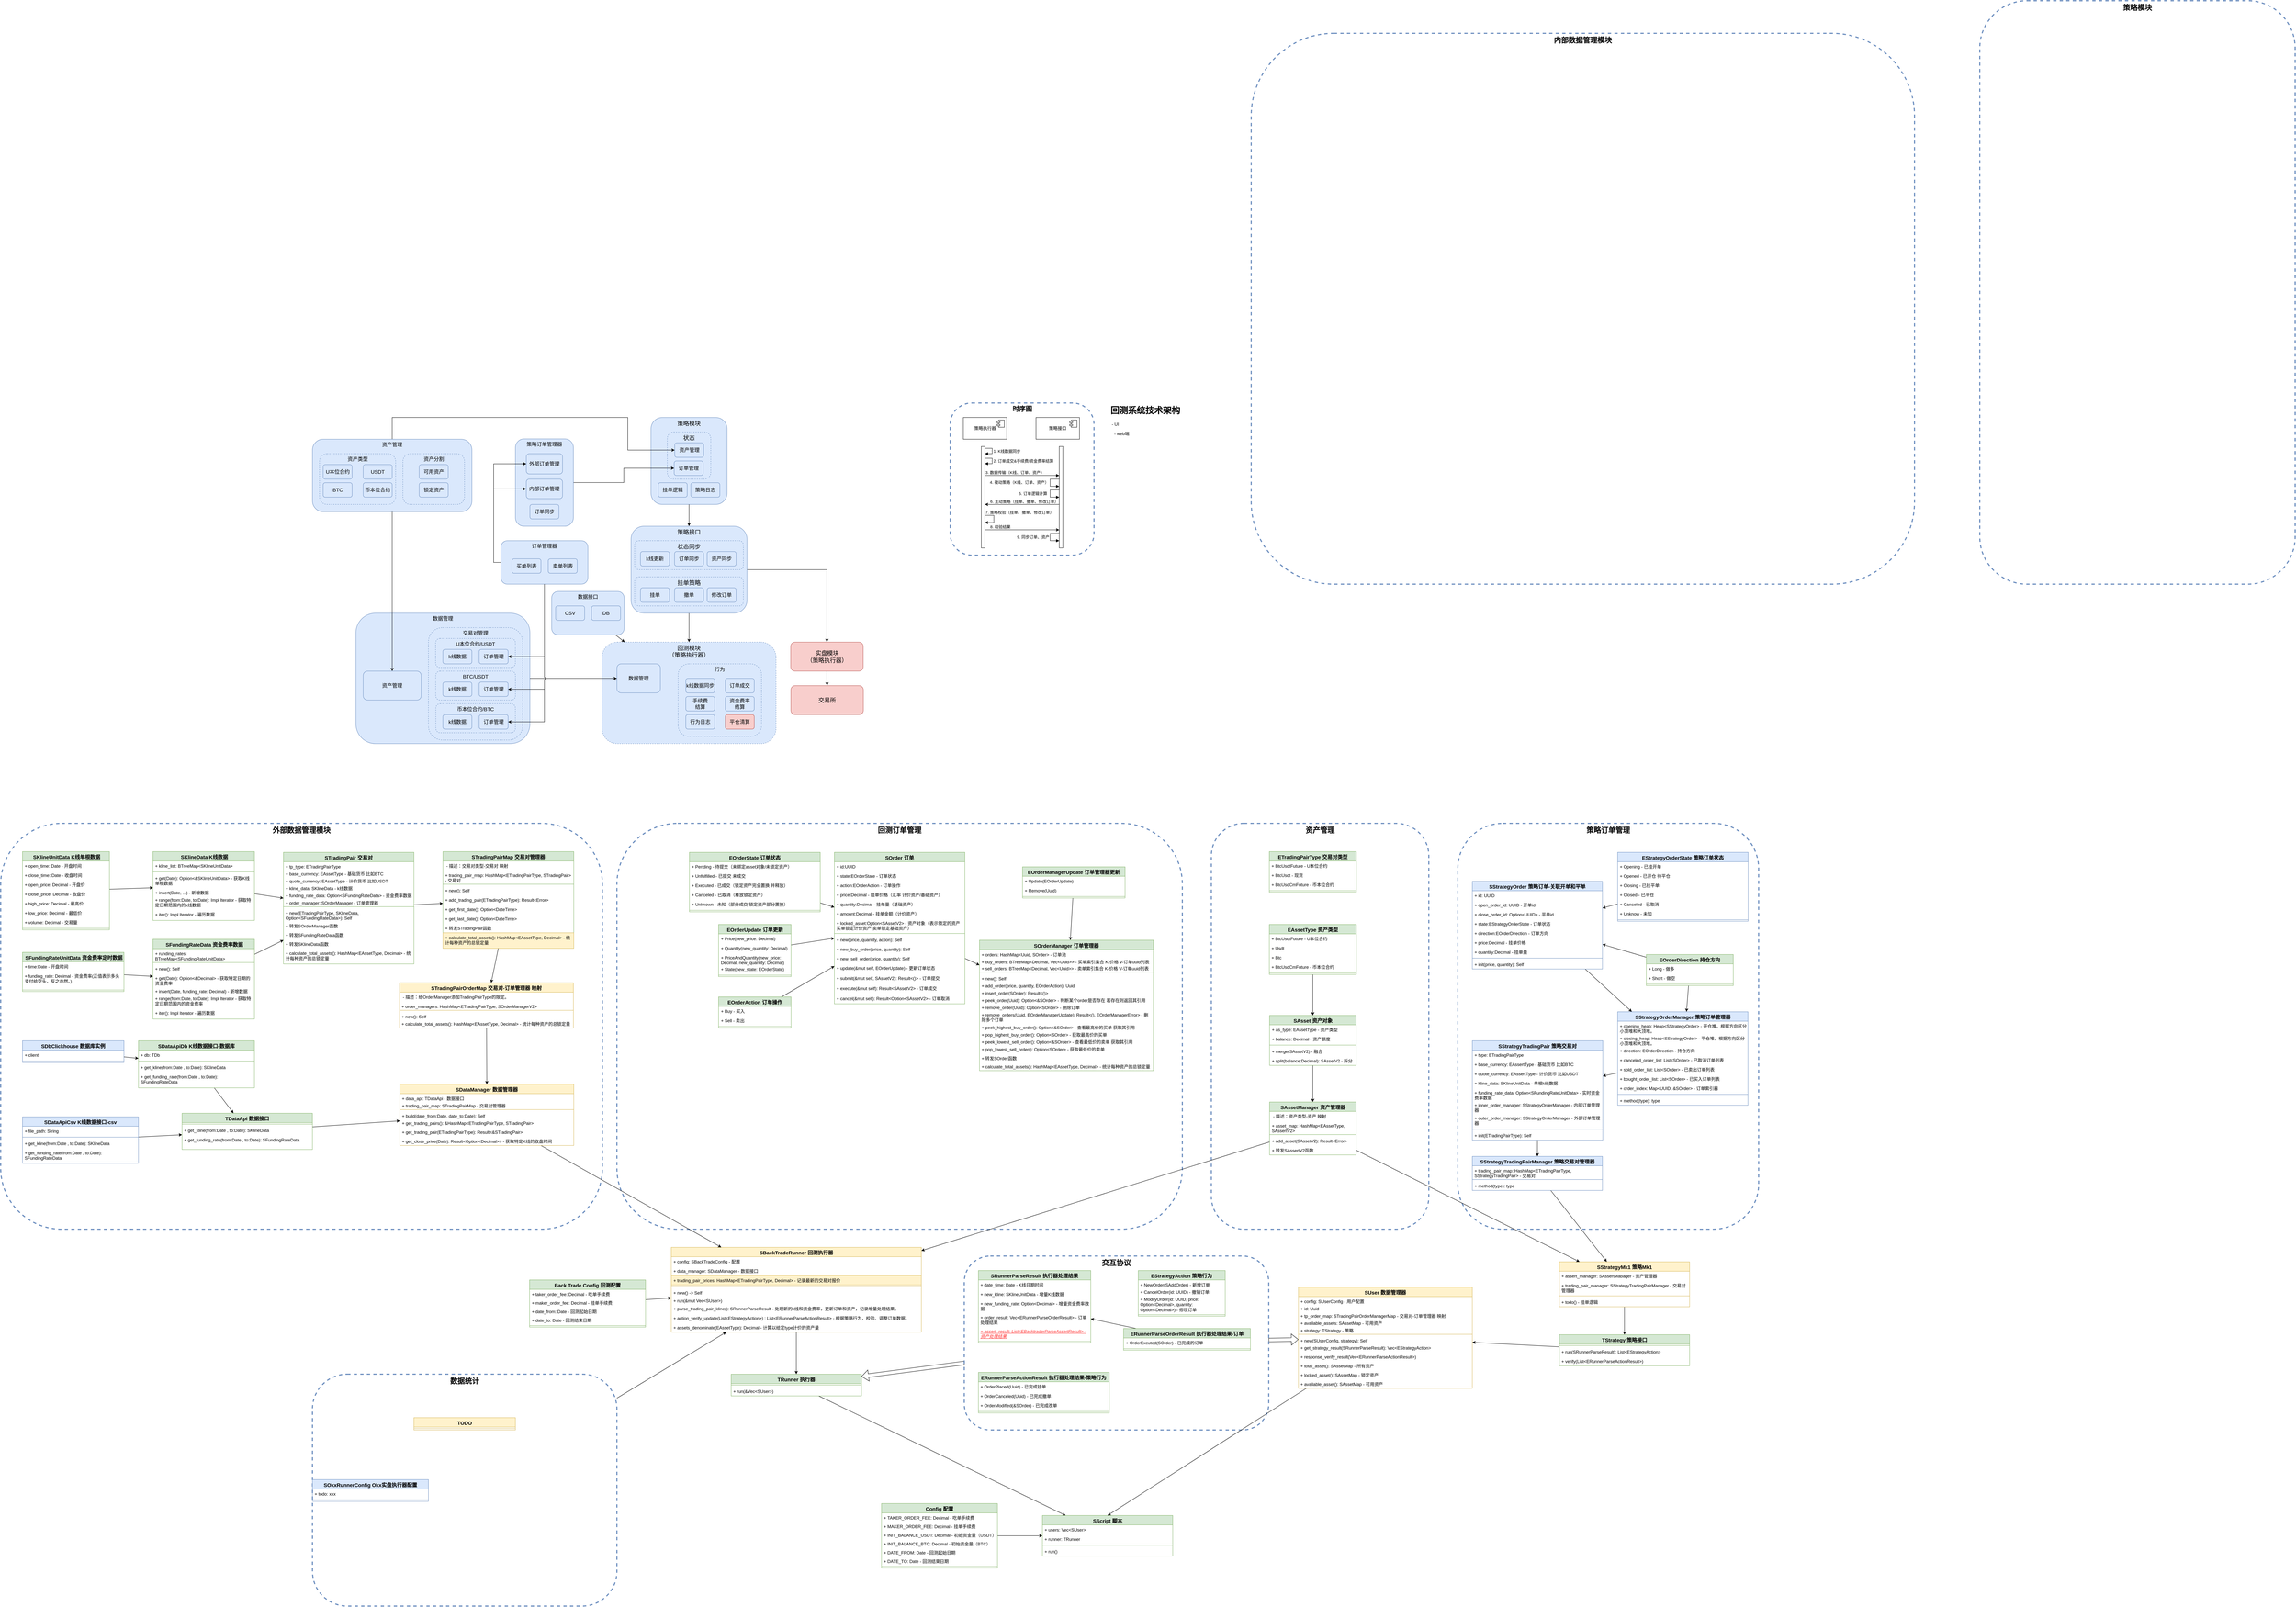 <mxfile version="24.6.4" type="device">
  <diagram name="第 1 页" id="F4dAkYMisPp_Crrg1WQa">
    <mxGraphModel dx="3499" dy="1767" grid="1" gridSize="10" guides="1" tooltips="1" connect="1" arrows="1" fold="1" page="1" pageScale="1" pageWidth="827" pageHeight="1169" math="0" shadow="0">
      <root>
        <mxCell id="0" />
        <mxCell id="1" parent="0" />
        <mxCell id="F7tQ2r_eFeR0tLp06QVQ-1211" style="rounded=0;orthogonalLoop=1;jettySize=auto;html=1;shape=flexArrow;" edge="1" parent="1" source="F7tQ2r_eFeR0tLp06QVQ-800" target="F7tQ2r_eFeR0tLp06QVQ-664">
          <mxGeometry relative="1" as="geometry" />
        </mxCell>
        <mxCell id="F7tQ2r_eFeR0tLp06QVQ-1212" style="rounded=0;orthogonalLoop=1;jettySize=auto;html=1;shape=flexArrow;" edge="1" parent="1" source="F7tQ2r_eFeR0tLp06QVQ-800">
          <mxGeometry relative="1" as="geometry">
            <mxPoint x="1038.33" y="2579.581" as="targetPoint" />
          </mxGeometry>
        </mxCell>
        <mxCell id="F7tQ2r_eFeR0tLp06QVQ-1213" style="rounded=0;orthogonalLoop=1;jettySize=auto;html=1;shape=flexArrow;" edge="1" parent="1" source="F7tQ2r_eFeR0tLp06QVQ-800" target="F7tQ2r_eFeR0tLp06QVQ-1200">
          <mxGeometry relative="1" as="geometry" />
        </mxCell>
        <mxCell id="F7tQ2r_eFeR0tLp06QVQ-800" value="交互协议" style="rounded=1;whiteSpace=wrap;html=1;fillColor=none;strokeColor=#6c8ebf;fontColor=#000000;fontSize=20;fontFamily=Helvetica;verticalAlign=top;dashed=1;fontStyle=1;strokeWidth=3;" vertex="1" parent="1">
          <mxGeometry x="198.33" y="2394" width="840" height="480" as="geometry" />
        </mxCell>
        <mxCell id="F7tQ2r_eFeR0tLp06QVQ-775" value="外部数据管理模块" style="rounded=1;whiteSpace=wrap;html=1;fillColor=none;strokeColor=#6c8ebf;fontColor=#000000;fontSize=20;fontFamily=Helvetica;verticalAlign=top;dashed=1;fontStyle=1;strokeWidth=3;" vertex="1" parent="1">
          <mxGeometry x="-2460" y="1200" width="1660" height="1120" as="geometry" />
        </mxCell>
        <mxCell id="F7tQ2r_eFeR0tLp06QVQ-659" value="资产管理" style="rounded=1;whiteSpace=wrap;html=1;fillColor=none;strokeColor=#6c8ebf;fontColor=#000000;fontSize=20;fontFamily=Helvetica;verticalAlign=top;dashed=1;fontStyle=1;strokeWidth=3;" vertex="1" parent="1">
          <mxGeometry x="880" y="1200" width="600" height="1120" as="geometry" />
        </mxCell>
        <mxCell id="F7tQ2r_eFeR0tLp06QVQ-657" value="策略订单管理" style="rounded=1;whiteSpace=wrap;html=1;fillColor=none;strokeColor=#6c8ebf;fontColor=#000000;fontSize=20;fontFamily=Helvetica;verticalAlign=top;dashed=1;fontStyle=1;strokeWidth=3;" vertex="1" parent="1">
          <mxGeometry x="1560" y="1200" width="830" height="1120" as="geometry" />
        </mxCell>
        <mxCell id="F7tQ2r_eFeR0tLp06QVQ-658" value="回测订单管理" style="rounded=1;whiteSpace=wrap;html=1;fillColor=none;strokeColor=#6c8ebf;fontColor=#000000;fontSize=20;fontFamily=Helvetica;verticalAlign=top;dashed=1;fontStyle=1;strokeWidth=3;" vertex="1" parent="1">
          <mxGeometry x="-760" y="1200" width="1560" height="1120" as="geometry" />
        </mxCell>
        <mxCell id="F7tQ2r_eFeR0tLp06QVQ-325" value="" style="group" vertex="1" connectable="0" parent="1">
          <mxGeometry x="-1080" y="420" width="240" height="120" as="geometry" />
        </mxCell>
        <mxCell id="F7tQ2r_eFeR0tLp06QVQ-306" value="订单管理器" style="rounded=1;whiteSpace=wrap;html=1;fillColor=#dae8fc;strokeColor=#6c8ebf;fontColor=#000000;fontSize=14;fontFamily=Helvetica;verticalAlign=top;" vertex="1" parent="F7tQ2r_eFeR0tLp06QVQ-325">
          <mxGeometry width="240" height="120" as="geometry" />
        </mxCell>
        <mxCell id="F7tQ2r_eFeR0tLp06QVQ-307" value="买单列表" style="rounded=1;whiteSpace=wrap;html=1;fillColor=#dae8fc;strokeColor=#6c8ebf;fontSize=14;fontFamily=Helvetica;verticalAlign=middle;" vertex="1" parent="F7tQ2r_eFeR0tLp06QVQ-325">
          <mxGeometry x="30.5" y="50" width="80" height="40" as="geometry" />
        </mxCell>
        <mxCell id="F7tQ2r_eFeR0tLp06QVQ-316" value="卖单列表" style="rounded=1;whiteSpace=wrap;html=1;fillColor=#dae8fc;strokeColor=#6c8ebf;fontSize=14;fontFamily=Helvetica;verticalAlign=middle;" vertex="1" parent="F7tQ2r_eFeR0tLp06QVQ-325">
          <mxGeometry x="130.5" y="50" width="80" height="40" as="geometry" />
        </mxCell>
        <mxCell id="F7tQ2r_eFeR0tLp06QVQ-262" value="数据管理" style="rounded=1;whiteSpace=wrap;html=1;fillColor=#dae8fc;strokeColor=#6c8ebf;fontColor=#000000;fontSize=14;fontFamily=Helvetica;verticalAlign=top;" vertex="1" parent="1">
          <mxGeometry x="-1480" y="620" width="480" height="360" as="geometry" />
        </mxCell>
        <mxCell id="F7tQ2r_eFeR0tLp06QVQ-353" value="" style="group" vertex="1" connectable="0" parent="1">
          <mxGeometry x="-1280" y="660" width="260" height="310" as="geometry" />
        </mxCell>
        <mxCell id="F7tQ2r_eFeR0tLp06QVQ-265" value="交易对管理" style="rounded=1;whiteSpace=wrap;html=1;fillColor=#dae8fc;strokeColor=#6c8ebf;fontColor=#000000;fontSize=14;fontFamily=Helvetica;verticalAlign=top;dashed=1;" vertex="1" parent="F7tQ2r_eFeR0tLp06QVQ-353">
          <mxGeometry width="260" height="310" as="geometry" />
        </mxCell>
        <mxCell id="F7tQ2r_eFeR0tLp06QVQ-282" value="BTC/USDT" style="rounded=1;whiteSpace=wrap;html=1;fillColor=#dae8fc;strokeColor=#6c8ebf;fontColor=#000000;fontSize=14;fontFamily=Helvetica;verticalAlign=top;dashed=1;" vertex="1" parent="F7tQ2r_eFeR0tLp06QVQ-353">
          <mxGeometry x="20.12" y="120" width="220" height="80" as="geometry" />
        </mxCell>
        <mxCell id="F7tQ2r_eFeR0tLp06QVQ-283" value="k线数据" style="rounded=1;whiteSpace=wrap;html=1;fillColor=#dae8fc;strokeColor=#6c8ebf;fontColor=#000000;fontSize=14;fontFamily=Helvetica;" vertex="1" parent="F7tQ2r_eFeR0tLp06QVQ-353">
          <mxGeometry x="39.87" y="150" width="80" height="40" as="geometry" />
        </mxCell>
        <mxCell id="F7tQ2r_eFeR0tLp06QVQ-284" value="订单管理" style="rounded=1;whiteSpace=wrap;html=1;fillColor=#dae8fc;strokeColor=#6c8ebf;fontColor=#000000;fontSize=14;fontFamily=Helvetica;" vertex="1" parent="F7tQ2r_eFeR0tLp06QVQ-353">
          <mxGeometry x="139.87" y="150" width="80" height="40" as="geometry" />
        </mxCell>
        <mxCell id="F7tQ2r_eFeR0tLp06QVQ-267" value="U本位合约/USDT" style="rounded=1;whiteSpace=wrap;html=1;fillColor=#dae8fc;strokeColor=#6c8ebf;fontColor=#000000;fontSize=14;fontFamily=Helvetica;verticalAlign=top;dashed=1;" vertex="1" parent="F7tQ2r_eFeR0tLp06QVQ-353">
          <mxGeometry x="19.87" y="30" width="220" height="80" as="geometry" />
        </mxCell>
        <mxCell id="F7tQ2r_eFeR0tLp06QVQ-275" value="k线数据" style="rounded=1;whiteSpace=wrap;html=1;fillColor=#dae8fc;strokeColor=#6c8ebf;fontColor=#000000;fontSize=14;fontFamily=Helvetica;" vertex="1" parent="F7tQ2r_eFeR0tLp06QVQ-353">
          <mxGeometry x="39.87" y="60" width="80" height="40" as="geometry" />
        </mxCell>
        <mxCell id="F7tQ2r_eFeR0tLp06QVQ-276" value="订单管理" style="rounded=1;whiteSpace=wrap;html=1;fillColor=#dae8fc;strokeColor=#6c8ebf;fontColor=#000000;fontSize=14;fontFamily=Helvetica;" vertex="1" parent="F7tQ2r_eFeR0tLp06QVQ-353">
          <mxGeometry x="139.87" y="60" width="80" height="40" as="geometry" />
        </mxCell>
        <mxCell id="F7tQ2r_eFeR0tLp06QVQ-286" value="币本位合约/BTC" style="rounded=1;whiteSpace=wrap;html=1;fillColor=#dae8fc;strokeColor=#6c8ebf;fontColor=#000000;fontSize=14;fontFamily=Helvetica;verticalAlign=top;dashed=1;" vertex="1" parent="F7tQ2r_eFeR0tLp06QVQ-353">
          <mxGeometry x="20.37" y="210" width="219.5" height="80" as="geometry" />
        </mxCell>
        <mxCell id="F7tQ2r_eFeR0tLp06QVQ-287" value="k线数据" style="rounded=1;whiteSpace=wrap;html=1;fillColor=#dae8fc;strokeColor=#6c8ebf;fontColor=#000000;fontSize=14;fontFamily=Helvetica;" vertex="1" parent="F7tQ2r_eFeR0tLp06QVQ-353">
          <mxGeometry x="39.87" y="240" width="80" height="40" as="geometry" />
        </mxCell>
        <mxCell id="F7tQ2r_eFeR0tLp06QVQ-288" value="订单管理" style="rounded=1;whiteSpace=wrap;html=1;fillColor=#dae8fc;strokeColor=#6c8ebf;fontColor=#000000;fontSize=14;fontFamily=Helvetica;" vertex="1" parent="F7tQ2r_eFeR0tLp06QVQ-353">
          <mxGeometry x="139.87" y="240" width="80" height="40" as="geometry" />
        </mxCell>
        <mxCell id="F7tQ2r_eFeR0tLp06QVQ-350" value="" style="group" vertex="1" connectable="0" parent="1">
          <mxGeometry x="-666" y="80" width="210" height="240" as="geometry" />
        </mxCell>
        <mxCell id="Utv8JqaEtYpSMMh2lk40-6" value="策略模块" style="rounded=1;whiteSpace=wrap;html=1;fillColor=#dae8fc;strokeColor=#6c8ebf;fontColor=#000000;fontSize=16;fontFamily=Helvetica;verticalAlign=top;" parent="F7tQ2r_eFeR0tLp06QVQ-350" vertex="1">
          <mxGeometry width="210" height="240" as="geometry" />
        </mxCell>
        <mxCell id="F7tQ2r_eFeR0tLp06QVQ-114" value="挂单逻辑" style="rounded=1;whiteSpace=wrap;html=1;fillColor=#dae8fc;strokeColor=#6c8ebf;fontColor=#000000;fontSize=14;fontFamily=Helvetica;" vertex="1" parent="F7tQ2r_eFeR0tLp06QVQ-350">
          <mxGeometry x="20" y="180" width="80" height="40" as="geometry" />
        </mxCell>
        <mxCell id="F7tQ2r_eFeR0tLp06QVQ-244" value="状态" style="rounded=1;whiteSpace=wrap;html=1;fillColor=#dae8fc;strokeColor=#6c8ebf;fontColor=#000000;fontSize=16;fontFamily=Helvetica;verticalAlign=top;dashed=1;" vertex="1" parent="F7tQ2r_eFeR0tLp06QVQ-350">
          <mxGeometry x="45" y="40" width="120" height="130" as="geometry" />
        </mxCell>
        <mxCell id="F7tQ2r_eFeR0tLp06QVQ-92" value="订单管理" style="rounded=1;whiteSpace=wrap;html=1;fillColor=#dae8fc;strokeColor=#6c8ebf;fontColor=#000000;fontSize=14;fontFamily=Helvetica;" vertex="1" parent="F7tQ2r_eFeR0tLp06QVQ-350">
          <mxGeometry x="64" y="120" width="80" height="40" as="geometry" />
        </mxCell>
        <mxCell id="F7tQ2r_eFeR0tLp06QVQ-93" value="资产管理" style="rounded=1;whiteSpace=wrap;html=1;fillColor=#dae8fc;strokeColor=#6c8ebf;fontColor=#000000;fontSize=14;fontFamily=Helvetica;" vertex="1" parent="F7tQ2r_eFeR0tLp06QVQ-350">
          <mxGeometry x="65.5" y="70" width="80" height="40" as="geometry" />
        </mxCell>
        <mxCell id="F7tQ2r_eFeR0tLp06QVQ-309" value="策略日志" style="rounded=1;whiteSpace=wrap;html=1;fillColor=#dae8fc;strokeColor=#6c8ebf;fontColor=#000000;fontSize=14;fontFamily=Helvetica;" vertex="1" parent="F7tQ2r_eFeR0tLp06QVQ-350">
          <mxGeometry x="110" y="180" width="80" height="40" as="geometry" />
        </mxCell>
        <mxCell id="5A32NDXSBY3eCDd1gBDi-36" style="edgeStyle=orthogonalEdgeStyle;rounded=0;orthogonalLoop=1;jettySize=auto;html=1;" parent="1" source="Utv8JqaEtYpSMMh2lk40-6" target="F7tQ2r_eFeR0tLp06QVQ-1" edge="1">
          <mxGeometry relative="1" as="geometry" />
        </mxCell>
        <mxCell id="Utv8JqaEtYpSMMh2lk40-7" value="回测模块&lt;br&gt;（策略执行器）" style="rounded=1;whiteSpace=wrap;html=1;fillColor=#dae8fc;strokeColor=#6c8ebf;fontColor=#000000;fontSize=16;fontFamily=Helvetica;verticalAlign=top;dashed=1;" parent="1" vertex="1">
          <mxGeometry x="-801" y="700" width="480" height="280" as="geometry" />
        </mxCell>
        <mxCell id="F7tQ2r_eFeR0tLp06QVQ-72" style="rounded=0;orthogonalLoop=1;jettySize=auto;html=1;" edge="1" parent="1" source="Utv8JqaEtYpSMMh2lk40-25" target="Utv8JqaEtYpSMMh2lk40-7">
          <mxGeometry relative="1" as="geometry" />
        </mxCell>
        <mxCell id="gfCPOhcdJ8noWJPsk6_X-1" value="&lt;h1 style=&quot;margin-top: 0px;&quot;&gt;回测系统技术架构&lt;/h1&gt;&lt;p&gt;&amp;nbsp;- UI&lt;/p&gt;&lt;p&gt;&amp;nbsp; &amp;nbsp;- web端&lt;/p&gt;&lt;p&gt;&lt;br&gt;&lt;/p&gt;" style="text;html=1;whiteSpace=wrap;overflow=hidden;rounded=0;" parent="1" vertex="1">
          <mxGeometry x="600" y="40" width="410" height="580" as="geometry" />
        </mxCell>
        <mxCell id="F7tQ2r_eFeR0tLp06QVQ-80" style="edgeStyle=orthogonalEdgeStyle;rounded=0;orthogonalLoop=1;jettySize=auto;html=1;" edge="1" parent="1" source="F7tQ2r_eFeR0tLp06QVQ-1" target="F7tQ2r_eFeR0tLp06QVQ-71">
          <mxGeometry relative="1" as="geometry" />
        </mxCell>
        <mxCell id="F7tQ2r_eFeR0tLp06QVQ-109" style="edgeStyle=orthogonalEdgeStyle;rounded=0;orthogonalLoop=1;jettySize=auto;html=1;" edge="1" parent="1" source="F7tQ2r_eFeR0tLp06QVQ-1" target="Utv8JqaEtYpSMMh2lk40-7">
          <mxGeometry relative="1" as="geometry" />
        </mxCell>
        <mxCell id="F7tQ2r_eFeR0tLp06QVQ-78" style="edgeStyle=orthogonalEdgeStyle;rounded=0;orthogonalLoop=1;jettySize=auto;html=1;entryX=0.5;entryY=0;entryDx=0;entryDy=0;" edge="1" parent="1" source="F7tQ2r_eFeR0tLp06QVQ-71" target="F7tQ2r_eFeR0tLp06QVQ-77">
          <mxGeometry relative="1" as="geometry">
            <mxPoint x="174.37" y="650.0" as="targetPoint" />
          </mxGeometry>
        </mxCell>
        <mxCell id="F7tQ2r_eFeR0tLp06QVQ-71" value="实盘模块&lt;div&gt;（策略执行器）&lt;/div&gt;" style="rounded=1;whiteSpace=wrap;html=1;fillColor=#f8cecc;strokeColor=#b85450;fontSize=16;fontFamily=Helvetica;verticalAlign=middle;" vertex="1" parent="1">
          <mxGeometry x="-280.5" y="700" width="200" height="80" as="geometry" />
        </mxCell>
        <mxCell id="F7tQ2r_eFeR0tLp06QVQ-77" value="交易所" style="rounded=1;whiteSpace=wrap;html=1;fillColor=#f8cecc;strokeColor=#b85450;fontSize=16;fontFamily=Helvetica;verticalAlign=middle;" vertex="1" parent="1">
          <mxGeometry x="-280.0" y="820" width="200" height="80" as="geometry" />
        </mxCell>
        <mxCell id="F7tQ2r_eFeR0tLp06QVQ-85" value="行为" style="rounded=1;whiteSpace=wrap;html=1;fillColor=#dae8fc;strokeColor=#6c8ebf;fontColor=#000000;fontSize=14;fontFamily=Helvetica;verticalAlign=top;dashed=1;" vertex="1" parent="1">
          <mxGeometry x="-591" y="760" width="230" height="200" as="geometry" />
        </mxCell>
        <mxCell id="F7tQ2r_eFeR0tLp06QVQ-87" value="订单成交" style="rounded=1;whiteSpace=wrap;html=1;fillColor=#dae8fc;strokeColor=#6c8ebf;fontColor=#000000;fontSize=14;fontFamily=Helvetica;" vertex="1" parent="1">
          <mxGeometry x="-461" y="800" width="80" height="40" as="geometry" />
        </mxCell>
        <mxCell id="F7tQ2r_eFeR0tLp06QVQ-89" value="资金费率&lt;div&gt;结算&lt;/div&gt;" style="rounded=1;whiteSpace=wrap;html=1;fillColor=#dae8fc;strokeColor=#6c8ebf;fontColor=#000000;fontSize=14;fontFamily=Helvetica;" vertex="1" parent="1">
          <mxGeometry x="-461" y="850" width="80" height="40" as="geometry" />
        </mxCell>
        <mxCell id="F7tQ2r_eFeR0tLp06QVQ-90" value="手续费&lt;div&gt;结算&lt;/div&gt;" style="rounded=1;whiteSpace=wrap;html=1;fillColor=#dae8fc;strokeColor=#6c8ebf;fontColor=#000000;fontSize=14;fontFamily=Helvetica;" vertex="1" parent="1">
          <mxGeometry x="-570" y="850" width="80" height="40" as="geometry" />
        </mxCell>
        <mxCell id="F7tQ2r_eFeR0tLp06QVQ-91" value="&lt;div&gt;平仓清算&lt;/div&gt;" style="rounded=1;whiteSpace=wrap;html=1;fillColor=#f8cecc;strokeColor=#b85450;fontSize=14;fontFamily=Helvetica;" vertex="1" parent="1">
          <mxGeometry x="-461" y="900" width="80" height="40" as="geometry" />
        </mxCell>
        <mxCell id="F7tQ2r_eFeR0tLp06QVQ-95" value="数据管理" style="rounded=1;whiteSpace=wrap;html=1;fillColor=#dae8fc;strokeColor=#6c8ebf;fontColor=#000000;fontSize=14;fontFamily=Helvetica;" vertex="1" parent="1">
          <mxGeometry x="-760" y="760" width="120" height="80" as="geometry" />
        </mxCell>
        <mxCell id="F7tQ2r_eFeR0tLp06QVQ-131" value="k线数据同步" style="rounded=1;whiteSpace=wrap;html=1;fillColor=#dae8fc;strokeColor=#6c8ebf;fontColor=#000000;fontSize=14;fontFamily=Helvetica;" vertex="1" parent="1">
          <mxGeometry x="-570" y="800" width="80" height="40" as="geometry" />
        </mxCell>
        <mxCell id="F7tQ2r_eFeR0tLp06QVQ-375" style="rounded=0;orthogonalLoop=1;jettySize=auto;html=1;" edge="1" parent="1" source="F7tQ2r_eFeR0tLp06QVQ-155" target="F7tQ2r_eFeR0tLp06QVQ-1200">
          <mxGeometry relative="1" as="geometry">
            <mxPoint x="-147.08" y="2809" as="targetPoint" />
          </mxGeometry>
        </mxCell>
        <mxCell id="F7tQ2r_eFeR0tLp06QVQ-155" value="&lt;b style=&quot;font-size: 14px;&quot;&gt;TStrategy 策略接口&lt;/b&gt;" style="swimlane;fontStyle=1;align=center;verticalAlign=top;childLayout=stackLayout;horizontal=1;startSize=26;horizontalStack=0;resizeParent=1;resizeParentMax=0;resizeLast=0;collapsible=1;marginBottom=0;whiteSpace=wrap;html=1;fillColor=#d5e8d4;strokeColor=#82b366;" vertex="1" parent="1">
          <mxGeometry x="1840" y="2611" width="359.5" height="86" as="geometry" />
        </mxCell>
        <mxCell id="F7tQ2r_eFeR0tLp06QVQ-157" value="" style="line;strokeWidth=1;fillColor=none;align=left;verticalAlign=middle;spacingTop=-1;spacingLeft=3;spacingRight=3;rotatable=0;labelPosition=right;points=[];portConstraint=eastwest;strokeColor=inherit;" vertex="1" parent="F7tQ2r_eFeR0tLp06QVQ-155">
          <mxGeometry y="26" width="359.5" height="8" as="geometry" />
        </mxCell>
        <mxCell id="F7tQ2r_eFeR0tLp06QVQ-158" value="+ run(SRunnerParseResult): List&amp;lt;EStrategyAction&amp;gt;" style="text;strokeColor=none;fillColor=none;align=left;verticalAlign=top;spacingLeft=4;spacingRight=4;overflow=hidden;rotatable=0;points=[[0,0.5],[1,0.5]];portConstraint=eastwest;whiteSpace=wrap;html=1;" vertex="1" parent="F7tQ2r_eFeR0tLp06QVQ-155">
          <mxGeometry y="34" width="359.5" height="26" as="geometry" />
        </mxCell>
        <mxCell id="F7tQ2r_eFeR0tLp06QVQ-878" value="+ verify(List&amp;lt;ERunnerParseActionResult&amp;gt;)" style="text;strokeColor=none;fillColor=none;align=left;verticalAlign=top;spacingLeft=4;spacingRight=4;overflow=hidden;rotatable=0;points=[[0,0.5],[1,0.5]];portConstraint=eastwest;whiteSpace=wrap;html=1;" vertex="1" parent="F7tQ2r_eFeR0tLp06QVQ-155">
          <mxGeometry y="60" width="359.5" height="26" as="geometry" />
        </mxCell>
        <mxCell id="F7tQ2r_eFeR0tLp06QVQ-163" style="rounded=0;orthogonalLoop=1;jettySize=auto;html=1;entryX=0.5;entryY=0;entryDx=0;entryDy=0;" edge="1" parent="1" source="F7tQ2r_eFeR0tLp06QVQ-159" target="F7tQ2r_eFeR0tLp06QVQ-155">
          <mxGeometry relative="1" as="geometry" />
        </mxCell>
        <mxCell id="F7tQ2r_eFeR0tLp06QVQ-159" value="&lt;b style=&quot;font-size: 14px;&quot;&gt;SStrategyMk1 策略Mk1&lt;/b&gt;" style="swimlane;fontStyle=1;align=center;verticalAlign=top;childLayout=stackLayout;horizontal=1;startSize=26;horizontalStack=0;resizeParent=1;resizeParentMax=0;resizeLast=0;collapsible=1;marginBottom=0;whiteSpace=wrap;html=1;fillColor=#fff2cc;strokeColor=#d6b656;" vertex="1" parent="1">
          <mxGeometry x="1840" y="2410" width="359.5" height="124" as="geometry" />
        </mxCell>
        <mxCell id="F7tQ2r_eFeR0tLp06QVQ-660" value="+ assert_manager: SAssertMabager - 资产管理器" style="text;strokeColor=none;fillColor=none;align=left;verticalAlign=top;spacingLeft=4;spacingRight=4;overflow=hidden;rotatable=0;points=[[0,0.5],[1,0.5]];portConstraint=eastwest;whiteSpace=wrap;html=1;" vertex="1" parent="F7tQ2r_eFeR0tLp06QVQ-159">
          <mxGeometry y="26" width="359.5" height="26" as="geometry" />
        </mxCell>
        <mxCell id="F7tQ2r_eFeR0tLp06QVQ-663" value="+ trading_pair_manager: SStrategyTradingPairManager - 交易对管理器" style="text;strokeColor=none;fillColor=none;align=left;verticalAlign=top;spacingLeft=4;spacingRight=4;overflow=hidden;rotatable=0;points=[[0,0.5],[1,0.5]];portConstraint=eastwest;whiteSpace=wrap;html=1;" vertex="1" parent="F7tQ2r_eFeR0tLp06QVQ-159">
          <mxGeometry y="52" width="359.5" height="38" as="geometry" />
        </mxCell>
        <mxCell id="F7tQ2r_eFeR0tLp06QVQ-161" value="" style="line;strokeWidth=1;fillColor=none;align=left;verticalAlign=middle;spacingTop=-1;spacingLeft=3;spacingRight=3;rotatable=0;labelPosition=right;points=[];portConstraint=eastwest;strokeColor=inherit;" vertex="1" parent="F7tQ2r_eFeR0tLp06QVQ-159">
          <mxGeometry y="90" width="359.5" height="8" as="geometry" />
        </mxCell>
        <mxCell id="F7tQ2r_eFeR0tLp06QVQ-162" value="+ todo() - 挂单逻辑" style="text;strokeColor=none;fillColor=none;align=left;verticalAlign=top;spacingLeft=4;spacingRight=4;overflow=hidden;rotatable=0;points=[[0,0.5],[1,0.5]];portConstraint=eastwest;whiteSpace=wrap;html=1;" vertex="1" parent="F7tQ2r_eFeR0tLp06QVQ-159">
          <mxGeometry y="98" width="359.5" height="26" as="geometry" />
        </mxCell>
        <mxCell id="F7tQ2r_eFeR0tLp06QVQ-376" style="rounded=0;orthogonalLoop=1;jettySize=auto;html=1;" edge="1" parent="1" source="F7tQ2r_eFeR0tLp06QVQ-165" target="F7tQ2r_eFeR0tLp06QVQ-1166">
          <mxGeometry relative="1" as="geometry">
            <mxPoint x="789.5" y="3190.353" as="targetPoint" />
          </mxGeometry>
        </mxCell>
        <mxCell id="F7tQ2r_eFeR0tLp06QVQ-165" value="&lt;b style=&quot;font-size: 14px;&quot;&gt;Config 配置&lt;/b&gt;" style="swimlane;fontStyle=1;align=center;verticalAlign=top;childLayout=stackLayout;horizontal=1;startSize=26;horizontalStack=0;resizeParent=1;resizeParentMax=0;resizeLast=0;collapsible=1;marginBottom=0;whiteSpace=wrap;html=1;fillColor=#d5e8d4;strokeColor=#82b366;" vertex="1" parent="1">
          <mxGeometry x="-30" y="3077" width="320" height="178" as="geometry" />
        </mxCell>
        <mxCell id="F7tQ2r_eFeR0tLp06QVQ-175" value="+&amp;nbsp;&lt;span style=&quot;text-wrap: nowrap;&quot;&gt;TAKER_ORDER_FEE:&amp;nbsp;&lt;/span&gt;Decimal&lt;span style=&quot;text-wrap: nowrap;&quot;&gt;&amp;nbsp;- 吃单手续费&lt;/span&gt;" style="text;strokeColor=none;fillColor=none;align=left;verticalAlign=top;spacingLeft=4;spacingRight=4;overflow=hidden;rotatable=0;points=[[0,0.5],[1,0.5]];portConstraint=eastwest;whiteSpace=wrap;html=1;" vertex="1" parent="F7tQ2r_eFeR0tLp06QVQ-165">
          <mxGeometry y="26" width="320" height="24" as="geometry" />
        </mxCell>
        <mxCell id="F7tQ2r_eFeR0tLp06QVQ-166" value="&lt;div&gt;&lt;span style=&quot;text-wrap: nowrap;&quot;&gt;+ MAKER_ORDER_FEE:&amp;nbsp;&lt;/span&gt;&lt;span style=&quot;background-color: initial;&quot;&gt;Decimal&lt;/span&gt;&lt;span style=&quot;text-wrap: nowrap; background-color: initial;&quot;&gt;&amp;nbsp;- 挂单手续费&lt;/span&gt;&lt;/div&gt;" style="text;strokeColor=none;fillColor=none;align=left;verticalAlign=top;spacingLeft=4;spacingRight=4;overflow=hidden;rotatable=0;points=[[0,0.5],[1,0.5]];portConstraint=eastwest;whiteSpace=wrap;html=1;" vertex="1" parent="F7tQ2r_eFeR0tLp06QVQ-165">
          <mxGeometry y="50" width="320" height="24" as="geometry" />
        </mxCell>
        <mxCell id="F7tQ2r_eFeR0tLp06QVQ-672" value="&lt;div&gt;&lt;span style=&quot;text-wrap: nowrap;&quot;&gt;+ INIT_BALANCE_USDT:&amp;nbsp;&lt;/span&gt;&lt;span style=&quot;background-color: initial;&quot;&gt;Decimal&lt;/span&gt;&lt;span style=&quot;text-wrap: nowrap; background-color: initial;&quot;&gt;&amp;nbsp;- 初始资金量（USDT）&lt;/span&gt;&lt;/div&gt;" style="text;strokeColor=none;fillColor=none;align=left;verticalAlign=top;spacingLeft=4;spacingRight=4;overflow=hidden;rotatable=0;points=[[0,0.5],[1,0.5]];portConstraint=eastwest;whiteSpace=wrap;html=1;" vertex="1" parent="F7tQ2r_eFeR0tLp06QVQ-165">
          <mxGeometry y="74" width="320" height="24" as="geometry" />
        </mxCell>
        <mxCell id="F7tQ2r_eFeR0tLp06QVQ-825" value="&lt;div&gt;&lt;span style=&quot;text-wrap: nowrap;&quot;&gt;+ INIT_BALANCE_BTC:&amp;nbsp;&lt;/span&gt;&lt;span style=&quot;background-color: initial;&quot;&gt;Decimal&lt;/span&gt;&lt;span style=&quot;text-wrap: nowrap; background-color: initial;&quot;&gt;&amp;nbsp;- 初始资金量（BTC）&lt;/span&gt;&lt;/div&gt;" style="text;strokeColor=none;fillColor=none;align=left;verticalAlign=top;spacingLeft=4;spacingRight=4;overflow=hidden;rotatable=0;points=[[0,0.5],[1,0.5]];portConstraint=eastwest;whiteSpace=wrap;html=1;" vertex="1" parent="F7tQ2r_eFeR0tLp06QVQ-165">
          <mxGeometry y="98" width="320" height="24" as="geometry" />
        </mxCell>
        <mxCell id="F7tQ2r_eFeR0tLp06QVQ-822" value="&lt;div&gt;&lt;span style=&quot;text-wrap: nowrap;&quot;&gt;+ DATE_FROM: &lt;/span&gt;Date&lt;span style=&quot;text-wrap: nowrap; background-color: initial;&quot;&gt;&amp;nbsp;- 回测起始日期&lt;/span&gt;&lt;/div&gt;" style="text;strokeColor=none;fillColor=none;align=left;verticalAlign=top;spacingLeft=4;spacingRight=4;overflow=hidden;rotatable=0;points=[[0,0.5],[1,0.5]];portConstraint=eastwest;whiteSpace=wrap;html=1;" vertex="1" parent="F7tQ2r_eFeR0tLp06QVQ-165">
          <mxGeometry y="122" width="320" height="24" as="geometry" />
        </mxCell>
        <mxCell id="F7tQ2r_eFeR0tLp06QVQ-823" value="&lt;div&gt;&lt;span style=&quot;text-wrap: nowrap;&quot;&gt;+ DATE_TO: &lt;/span&gt;Date&lt;span style=&quot;text-wrap: nowrap; background-color: initial;&quot;&gt;&amp;nbsp;- 回测结束日期&lt;/span&gt;&lt;/div&gt;" style="text;strokeColor=none;fillColor=none;align=left;verticalAlign=top;spacingLeft=4;spacingRight=4;overflow=hidden;rotatable=0;points=[[0,0.5],[1,0.5]];portConstraint=eastwest;whiteSpace=wrap;html=1;" vertex="1" parent="F7tQ2r_eFeR0tLp06QVQ-165">
          <mxGeometry y="146" width="320" height="24" as="geometry" />
        </mxCell>
        <mxCell id="F7tQ2r_eFeR0tLp06QVQ-167" value="" style="line;strokeWidth=1;fillColor=none;align=left;verticalAlign=middle;spacingTop=-1;spacingLeft=3;spacingRight=3;rotatable=0;labelPosition=right;points=[];portConstraint=eastwest;strokeColor=inherit;" vertex="1" parent="F7tQ2r_eFeR0tLp06QVQ-165">
          <mxGeometry y="170" width="320" height="8" as="geometry" />
        </mxCell>
        <mxCell id="F7tQ2r_eFeR0tLp06QVQ-207" style="rounded=0;orthogonalLoop=1;jettySize=auto;html=1;" edge="1" parent="1" source="F7tQ2r_eFeR0tLp06QVQ-176" target="F7tQ2r_eFeR0tLp06QVQ-201">
          <mxGeometry relative="1" as="geometry" />
        </mxCell>
        <mxCell id="F7tQ2r_eFeR0tLp06QVQ-176" value="&lt;b style=&quot;font-size: 14px;&quot;&gt;E&lt;/b&gt;&lt;b style=&quot;font-size: 14px;&quot;&gt;Strategy&lt;/b&gt;&lt;b style=&quot;font-size: 14px;&quot;&gt;OrderState 策略订单状态&lt;/b&gt;" style="swimlane;fontStyle=1;align=center;verticalAlign=top;childLayout=stackLayout;horizontal=1;startSize=26;horizontalStack=0;resizeParent=1;resizeParentMax=0;resizeLast=0;collapsible=1;marginBottom=0;whiteSpace=wrap;html=1;fillColor=#dae8fc;strokeColor=#6c8ebf;" vertex="1" parent="1">
          <mxGeometry x="2001" y="1280" width="360" height="190" as="geometry" />
        </mxCell>
        <mxCell id="F7tQ2r_eFeR0tLp06QVQ-177" value="+ Opening - 已挂开单" style="text;strokeColor=none;fillColor=none;align=left;verticalAlign=top;spacingLeft=4;spacingRight=4;overflow=hidden;rotatable=0;points=[[0,0.5],[1,0.5]];portConstraint=eastwest;whiteSpace=wrap;html=1;" vertex="1" parent="F7tQ2r_eFeR0tLp06QVQ-176">
          <mxGeometry y="26" width="360" height="26" as="geometry" />
        </mxCell>
        <mxCell id="F7tQ2r_eFeR0tLp06QVQ-180" value="+ Opened - 已开仓 待平仓" style="text;strokeColor=none;fillColor=none;align=left;verticalAlign=top;spacingLeft=4;spacingRight=4;overflow=hidden;rotatable=0;points=[[0,0.5],[1,0.5]];portConstraint=eastwest;whiteSpace=wrap;html=1;" vertex="1" parent="F7tQ2r_eFeR0tLp06QVQ-176">
          <mxGeometry y="52" width="360" height="26" as="geometry" />
        </mxCell>
        <mxCell id="F7tQ2r_eFeR0tLp06QVQ-181" value="+ Closing - 已挂平单" style="text;strokeColor=none;fillColor=none;align=left;verticalAlign=top;spacingLeft=4;spacingRight=4;overflow=hidden;rotatable=0;points=[[0,0.5],[1,0.5]];portConstraint=eastwest;whiteSpace=wrap;html=1;" vertex="1" parent="F7tQ2r_eFeR0tLp06QVQ-176">
          <mxGeometry y="78" width="360" height="26" as="geometry" />
        </mxCell>
        <mxCell id="F7tQ2r_eFeR0tLp06QVQ-182" value="+ Closed - 已平仓" style="text;strokeColor=none;fillColor=none;align=left;verticalAlign=top;spacingLeft=4;spacingRight=4;overflow=hidden;rotatable=0;points=[[0,0.5],[1,0.5]];portConstraint=eastwest;whiteSpace=wrap;html=1;" vertex="1" parent="F7tQ2r_eFeR0tLp06QVQ-176">
          <mxGeometry y="104" width="360" height="26" as="geometry" />
        </mxCell>
        <mxCell id="F7tQ2r_eFeR0tLp06QVQ-183" value="+ Canceled - 已取消" style="text;strokeColor=none;fillColor=none;align=left;verticalAlign=top;spacingLeft=4;spacingRight=4;overflow=hidden;rotatable=0;points=[[0,0.5],[1,0.5]];portConstraint=eastwest;whiteSpace=wrap;html=1;" vertex="1" parent="F7tQ2r_eFeR0tLp06QVQ-176">
          <mxGeometry y="130" width="360" height="26" as="geometry" />
        </mxCell>
        <mxCell id="F7tQ2r_eFeR0tLp06QVQ-184" value="+ Unknow - 未知" style="text;strokeColor=none;fillColor=none;align=left;verticalAlign=top;spacingLeft=4;spacingRight=4;overflow=hidden;rotatable=0;points=[[0,0.5],[1,0.5]];portConstraint=eastwest;whiteSpace=wrap;html=1;" vertex="1" parent="F7tQ2r_eFeR0tLp06QVQ-176">
          <mxGeometry y="156" width="360" height="26" as="geometry" />
        </mxCell>
        <mxCell id="F7tQ2r_eFeR0tLp06QVQ-178" value="" style="line;strokeWidth=1;fillColor=none;align=left;verticalAlign=middle;spacingTop=-1;spacingLeft=3;spacingRight=3;rotatable=0;labelPosition=right;points=[];portConstraint=eastwest;strokeColor=inherit;" vertex="1" parent="F7tQ2r_eFeR0tLp06QVQ-176">
          <mxGeometry y="182" width="360" height="8" as="geometry" />
        </mxCell>
        <mxCell id="F7tQ2r_eFeR0tLp06QVQ-937" style="rounded=0;orthogonalLoop=1;jettySize=auto;html=1;" edge="1" parent="1" source="F7tQ2r_eFeR0tLp06QVQ-197" target="F7tQ2r_eFeR0tLp06QVQ-918">
          <mxGeometry relative="1" as="geometry" />
        </mxCell>
        <mxCell id="F7tQ2r_eFeR0tLp06QVQ-519" style="rounded=0;orthogonalLoop=1;jettySize=auto;html=1;dashed=1;" edge="1" parent="1" target="F7tQ2r_eFeR0tLp06QVQ-446">
          <mxGeometry relative="1" as="geometry">
            <mxPoint x="392.25" y="2037.634" as="targetPoint" />
          </mxGeometry>
        </mxCell>
        <mxCell id="F7tQ2r_eFeR0tLp06QVQ-197" value="&lt;b style=&quot;font-size: 14px;&quot;&gt;SOrder 订单&lt;/b&gt;" style="swimlane;fontStyle=1;align=center;verticalAlign=top;childLayout=stackLayout;horizontal=1;startSize=26;horizontalStack=0;resizeParent=1;resizeParentMax=0;resizeLast=0;collapsible=1;marginBottom=0;whiteSpace=wrap;html=1;fillColor=#d5e8d4;strokeColor=#82b366;" vertex="1" parent="1">
          <mxGeometry x="-160" y="1280" width="360" height="418" as="geometry" />
        </mxCell>
        <mxCell id="F7tQ2r_eFeR0tLp06QVQ-198" value="+ id:UUID" style="text;strokeColor=none;fillColor=none;align=left;verticalAlign=top;spacingLeft=4;spacingRight=4;overflow=hidden;rotatable=0;points=[[0,0.5],[1,0.5]];portConstraint=eastwest;whiteSpace=wrap;html=1;" vertex="1" parent="F7tQ2r_eFeR0tLp06QVQ-197">
          <mxGeometry y="26" width="360" height="26" as="geometry" />
        </mxCell>
        <mxCell id="F7tQ2r_eFeR0tLp06QVQ-260" value="+ state:EOrderState - 订单状态" style="text;strokeColor=none;fillColor=none;align=left;verticalAlign=top;spacingLeft=4;spacingRight=4;overflow=hidden;rotatable=0;points=[[0,0.5],[1,0.5]];portConstraint=eastwest;whiteSpace=wrap;html=1;" vertex="1" parent="F7tQ2r_eFeR0tLp06QVQ-197">
          <mxGeometry y="52" width="360" height="26" as="geometry" />
        </mxCell>
        <mxCell id="F7tQ2r_eFeR0tLp06QVQ-686" value="+ action:EOrderAction - 订单操作" style="text;strokeColor=none;fillColor=none;align=left;verticalAlign=top;spacingLeft=4;spacingRight=4;overflow=hidden;rotatable=0;points=[[0,0.5],[1,0.5]];portConstraint=eastwest;whiteSpace=wrap;html=1;" vertex="1" parent="F7tQ2r_eFeR0tLp06QVQ-197">
          <mxGeometry y="78" width="360" height="26" as="geometry" />
        </mxCell>
        <mxCell id="F7tQ2r_eFeR0tLp06QVQ-536" value="+ price:Decimal&amp;nbsp;- 挂单价格（汇率 计价资产/基础资产）" style="text;strokeColor=none;fillColor=none;align=left;verticalAlign=top;spacingLeft=4;spacingRight=4;overflow=hidden;rotatable=0;points=[[0,0.5],[1,0.5]];portConstraint=eastwest;whiteSpace=wrap;html=1;" vertex="1" parent="F7tQ2r_eFeR0tLp06QVQ-197">
          <mxGeometry y="104" width="360" height="26" as="geometry" />
        </mxCell>
        <mxCell id="F7tQ2r_eFeR0tLp06QVQ-537" value="+ quantity:Decimal&amp;nbsp;- 挂单量（基础资产）" style="text;strokeColor=none;fillColor=none;align=left;verticalAlign=top;spacingLeft=4;spacingRight=4;overflow=hidden;rotatable=0;points=[[0,0.5],[1,0.5]];portConstraint=eastwest;whiteSpace=wrap;html=1;" vertex="1" parent="F7tQ2r_eFeR0tLp06QVQ-197">
          <mxGeometry y="130" width="360" height="26" as="geometry" />
        </mxCell>
        <mxCell id="F7tQ2r_eFeR0tLp06QVQ-900" value="+ amount:Decimal&amp;nbsp;- 挂单金额（计价资产）" style="text;strokeColor=none;fillColor=none;align=left;verticalAlign=top;spacingLeft=4;spacingRight=4;overflow=hidden;rotatable=0;points=[[0,0.5],[1,0.5]];portConstraint=eastwest;whiteSpace=wrap;html=1;fontStyle=0;labelBorderColor=none;fontColor=default;" vertex="1" parent="F7tQ2r_eFeR0tLp06QVQ-197">
          <mxGeometry y="156" width="360" height="26" as="geometry" />
        </mxCell>
        <mxCell id="F7tQ2r_eFeR0tLp06QVQ-901" value="+ locked_asset:Option&amp;lt;SAssetV2&amp;gt; - 资产对象（表示锁定的资产 买单锁定计价资产 卖单锁定基础资产）" style="text;strokeColor=none;fillColor=none;align=left;verticalAlign=top;spacingLeft=4;spacingRight=4;overflow=hidden;rotatable=0;points=[[0,0.5],[1,0.5]];portConstraint=eastwest;whiteSpace=wrap;html=1;fontStyle=0;labelBorderColor=none;fontColor=#000000;" vertex="1" parent="F7tQ2r_eFeR0tLp06QVQ-197">
          <mxGeometry y="182" width="360" height="38" as="geometry" />
        </mxCell>
        <mxCell id="F7tQ2r_eFeR0tLp06QVQ-199" value="" style="line;strokeWidth=1;fillColor=none;align=left;verticalAlign=middle;spacingTop=-1;spacingLeft=3;spacingRight=3;rotatable=0;labelPosition=right;points=[];portConstraint=eastwest;strokeColor=inherit;" vertex="1" parent="F7tQ2r_eFeR0tLp06QVQ-197">
          <mxGeometry y="220" width="360" height="8" as="geometry" />
        </mxCell>
        <mxCell id="F7tQ2r_eFeR0tLp06QVQ-200" value="+ new(price, quantity, action): Self" style="text;strokeColor=none;fillColor=none;align=left;verticalAlign=top;spacingLeft=4;spacingRight=4;overflow=hidden;rotatable=0;points=[[0,0.5],[1,0.5]];portConstraint=eastwest;whiteSpace=wrap;html=1;" vertex="1" parent="F7tQ2r_eFeR0tLp06QVQ-197">
          <mxGeometry y="228" width="360" height="26" as="geometry" />
        </mxCell>
        <mxCell id="F7tQ2r_eFeR0tLp06QVQ-688" value="+ new_buy_order(price, quantity): Self" style="text;strokeColor=none;fillColor=none;align=left;verticalAlign=top;spacingLeft=4;spacingRight=4;overflow=hidden;rotatable=0;points=[[0,0.5],[1,0.5]];portConstraint=eastwest;whiteSpace=wrap;html=1;" vertex="1" parent="F7tQ2r_eFeR0tLp06QVQ-197">
          <mxGeometry y="254" width="360" height="26" as="geometry" />
        </mxCell>
        <mxCell id="F7tQ2r_eFeR0tLp06QVQ-689" value="+ new_sell_order(price, quantity): Self" style="text;strokeColor=none;fillColor=none;align=left;verticalAlign=top;spacingLeft=4;spacingRight=4;overflow=hidden;rotatable=0;points=[[0,0.5],[1,0.5]];portConstraint=eastwest;whiteSpace=wrap;html=1;" vertex="1" parent="F7tQ2r_eFeR0tLp06QVQ-197">
          <mxGeometry y="280" width="360" height="26" as="geometry" />
        </mxCell>
        <mxCell id="F7tQ2r_eFeR0tLp06QVQ-690" value="+ update(&amp;amp;mut self, EOrderUpdate) - 更新订单状态" style="text;strokeColor=none;fillColor=none;align=left;verticalAlign=top;spacingLeft=4;spacingRight=4;overflow=hidden;rotatable=0;points=[[0,0.5],[1,0.5]];portConstraint=eastwest;whiteSpace=wrap;html=1;" vertex="1" parent="F7tQ2r_eFeR0tLp06QVQ-197">
          <mxGeometry y="306" width="360" height="28" as="geometry" />
        </mxCell>
        <mxCell id="F7tQ2r_eFeR0tLp06QVQ-907" value="+ submit(&amp;amp;mut self, SAssetV2): Result&amp;lt;()&amp;gt; - 订单提交" style="text;strokeColor=none;fillColor=none;align=left;verticalAlign=top;spacingLeft=4;spacingRight=4;overflow=hidden;rotatable=0;points=[[0,0.5],[1,0.5]];portConstraint=eastwest;whiteSpace=wrap;html=1;" vertex="1" parent="F7tQ2r_eFeR0tLp06QVQ-197">
          <mxGeometry y="334" width="360" height="28" as="geometry" />
        </mxCell>
        <mxCell id="F7tQ2r_eFeR0tLp06QVQ-909" value="+ execute(&amp;amp;mut self): Result&amp;lt;SAssetV2&amp;gt; - 订单成交" style="text;strokeColor=none;fillColor=none;align=left;verticalAlign=top;spacingLeft=4;spacingRight=4;overflow=hidden;rotatable=0;points=[[0,0.5],[1,0.5]];portConstraint=eastwest;whiteSpace=wrap;html=1;" vertex="1" parent="F7tQ2r_eFeR0tLp06QVQ-197">
          <mxGeometry y="362" width="360" height="28" as="geometry" />
        </mxCell>
        <mxCell id="F7tQ2r_eFeR0tLp06QVQ-910" value="+ cancel(&amp;amp;mut self): Result&amp;lt;Option&amp;lt;SAssetV2&amp;gt; - 订单取消" style="text;strokeColor=none;fillColor=none;align=left;verticalAlign=top;spacingLeft=4;spacingRight=4;overflow=hidden;rotatable=0;points=[[0,0.5],[1,0.5]];portConstraint=eastwest;whiteSpace=wrap;html=1;" vertex="1" parent="F7tQ2r_eFeR0tLp06QVQ-197">
          <mxGeometry y="390" width="360" height="28" as="geometry" />
        </mxCell>
        <mxCell id="F7tQ2r_eFeR0tLp06QVQ-629" style="rounded=0;orthogonalLoop=1;jettySize=auto;html=1;" edge="1" parent="1" source="F7tQ2r_eFeR0tLp06QVQ-201" target="F7tQ2r_eFeR0tLp06QVQ-573">
          <mxGeometry relative="1" as="geometry" />
        </mxCell>
        <mxCell id="F7tQ2r_eFeR0tLp06QVQ-201" value="&lt;b style=&quot;font-size: 14px;&quot;&gt;SStrategyOrder 策略订单-关联开单和平单&lt;/b&gt;" style="swimlane;fontStyle=1;align=center;verticalAlign=top;childLayout=stackLayout;horizontal=1;startSize=26;horizontalStack=0;resizeParent=1;resizeParentMax=0;resizeLast=0;collapsible=1;marginBottom=0;whiteSpace=wrap;html=1;fillColor=#dae8fc;strokeColor=#6c8ebf;" vertex="1" parent="1">
          <mxGeometry x="1600" y="1360" width="359" height="242" as="geometry" />
        </mxCell>
        <mxCell id="F7tQ2r_eFeR0tLp06QVQ-202" value="+ id: UUID" style="text;strokeColor=none;fillColor=none;align=left;verticalAlign=top;spacingLeft=4;spacingRight=4;overflow=hidden;rotatable=0;points=[[0,0.5],[1,0.5]];portConstraint=eastwest;whiteSpace=wrap;html=1;" vertex="1" parent="F7tQ2r_eFeR0tLp06QVQ-201">
          <mxGeometry y="26" width="359" height="26" as="geometry" />
        </mxCell>
        <mxCell id="F7tQ2r_eFeR0tLp06QVQ-599" value="+ open_order_id: UUID&amp;nbsp;- 开单id" style="text;strokeColor=none;fillColor=none;align=left;verticalAlign=top;spacingLeft=4;spacingRight=4;overflow=hidden;rotatable=0;points=[[0,0.5],[1,0.5]];portConstraint=eastwest;whiteSpace=wrap;html=1;" vertex="1" parent="F7tQ2r_eFeR0tLp06QVQ-201">
          <mxGeometry y="52" width="359" height="26" as="geometry" />
        </mxCell>
        <mxCell id="F7tQ2r_eFeR0tLp06QVQ-600" value="+ close_order_id: Option&amp;lt;UUID&amp;gt; - 平单id" style="text;strokeColor=none;fillColor=none;align=left;verticalAlign=top;spacingLeft=4;spacingRight=4;overflow=hidden;rotatable=0;points=[[0,0.5],[1,0.5]];portConstraint=eastwest;whiteSpace=wrap;html=1;" vertex="1" parent="F7tQ2r_eFeR0tLp06QVQ-201">
          <mxGeometry y="78" width="359" height="26" as="geometry" />
        </mxCell>
        <mxCell id="F7tQ2r_eFeR0tLp06QVQ-588" value="+ state:EStrategyOrderState - 订单状态" style="text;strokeColor=none;fillColor=none;align=left;verticalAlign=top;spacingLeft=4;spacingRight=4;overflow=hidden;rotatable=0;points=[[0,0.5],[1,0.5]];portConstraint=eastwest;whiteSpace=wrap;html=1;" vertex="1" parent="F7tQ2r_eFeR0tLp06QVQ-201">
          <mxGeometry y="104" width="359" height="26" as="geometry" />
        </mxCell>
        <mxCell id="F7tQ2r_eFeR0tLp06QVQ-598" value="+ direction:EOrderDirection - 订单方向" style="text;strokeColor=none;fillColor=none;align=left;verticalAlign=top;spacingLeft=4;spacingRight=4;overflow=hidden;rotatable=0;points=[[0,0.5],[1,0.5]];portConstraint=eastwest;whiteSpace=wrap;html=1;" vertex="1" parent="F7tQ2r_eFeR0tLp06QVQ-201">
          <mxGeometry y="130" width="359" height="26" as="geometry" />
        </mxCell>
        <mxCell id="F7tQ2r_eFeR0tLp06QVQ-589" value="+ price:Decimal&amp;nbsp;- 挂单价格" style="text;strokeColor=none;fillColor=none;align=left;verticalAlign=top;spacingLeft=4;spacingRight=4;overflow=hidden;rotatable=0;points=[[0,0.5],[1,0.5]];portConstraint=eastwest;whiteSpace=wrap;html=1;" vertex="1" parent="F7tQ2r_eFeR0tLp06QVQ-201">
          <mxGeometry y="156" width="359" height="26" as="geometry" />
        </mxCell>
        <mxCell id="F7tQ2r_eFeR0tLp06QVQ-590" value="+ quantity:Decimal&amp;nbsp;- 挂单量" style="text;strokeColor=none;fillColor=none;align=left;verticalAlign=top;spacingLeft=4;spacingRight=4;overflow=hidden;rotatable=0;points=[[0,0.5],[1,0.5]];portConstraint=eastwest;whiteSpace=wrap;html=1;" vertex="1" parent="F7tQ2r_eFeR0tLp06QVQ-201">
          <mxGeometry y="182" width="359" height="26" as="geometry" />
        </mxCell>
        <mxCell id="F7tQ2r_eFeR0tLp06QVQ-203" value="" style="line;strokeWidth=1;fillColor=none;align=left;verticalAlign=middle;spacingTop=-1;spacingLeft=3;spacingRight=3;rotatable=0;labelPosition=right;points=[];portConstraint=eastwest;strokeColor=inherit;" vertex="1" parent="F7tQ2r_eFeR0tLp06QVQ-201">
          <mxGeometry y="208" width="359" height="8" as="geometry" />
        </mxCell>
        <mxCell id="F7tQ2r_eFeR0tLp06QVQ-592" value="+ init(price, quantity): Self" style="text;strokeColor=none;fillColor=none;align=left;verticalAlign=top;spacingLeft=4;spacingRight=4;overflow=hidden;rotatable=0;points=[[0,0.5],[1,0.5]];portConstraint=eastwest;whiteSpace=wrap;html=1;" vertex="1" parent="F7tQ2r_eFeR0tLp06QVQ-201">
          <mxGeometry y="216" width="359" height="26" as="geometry" />
        </mxCell>
        <mxCell id="F7tQ2r_eFeR0tLp06QVQ-218" style="rounded=0;orthogonalLoop=1;jettySize=auto;html=1;jumpStyle=arc;" edge="1" parent="1" source="F7tQ2r_eFeR0tLp06QVQ-208" target="F7tQ2r_eFeR0tLp06QVQ-197">
          <mxGeometry relative="1" as="geometry" />
        </mxCell>
        <mxCell id="F7tQ2r_eFeR0tLp06QVQ-208" value="&lt;b style=&quot;font-size: 14px;&quot;&gt;EOrderState 订单状态&lt;/b&gt;" style="swimlane;fontStyle=1;align=center;verticalAlign=top;childLayout=stackLayout;horizontal=1;startSize=26;horizontalStack=0;resizeParent=1;resizeParentMax=0;resizeLast=0;collapsible=1;marginBottom=0;whiteSpace=wrap;html=1;fillColor=#d5e8d4;strokeColor=#82b366;" vertex="1" parent="1">
          <mxGeometry x="-560" y="1280" width="361" height="164" as="geometry" />
        </mxCell>
        <mxCell id="F7tQ2r_eFeR0tLp06QVQ-908" value="+ Pending - 待提交（未绑定asset对象/未锁定资产）" style="text;strokeColor=none;fillColor=none;align=left;verticalAlign=top;spacingLeft=4;spacingRight=4;overflow=hidden;rotatable=0;points=[[0,0.5],[1,0.5]];portConstraint=eastwest;whiteSpace=wrap;html=1;" vertex="1" parent="F7tQ2r_eFeR0tLp06QVQ-208">
          <mxGeometry y="26" width="361" height="26" as="geometry" />
        </mxCell>
        <mxCell id="F7tQ2r_eFeR0tLp06QVQ-209" value="+ Unfulfilled - 已提交 未成交" style="text;strokeColor=none;fillColor=none;align=left;verticalAlign=top;spacingLeft=4;spacingRight=4;overflow=hidden;rotatable=0;points=[[0,0.5],[1,0.5]];portConstraint=eastwest;whiteSpace=wrap;html=1;" vertex="1" parent="F7tQ2r_eFeR0tLp06QVQ-208">
          <mxGeometry y="52" width="361" height="26" as="geometry" />
        </mxCell>
        <mxCell id="F7tQ2r_eFeR0tLp06QVQ-210" value="+ Executed - 已成交（锁定资产完全置换 并释放）" style="text;strokeColor=none;fillColor=none;align=left;verticalAlign=top;spacingLeft=4;spacingRight=4;overflow=hidden;rotatable=0;points=[[0,0.5],[1,0.5]];portConstraint=eastwest;whiteSpace=wrap;html=1;" vertex="1" parent="F7tQ2r_eFeR0tLp06QVQ-208">
          <mxGeometry y="78" width="361" height="26" as="geometry" />
        </mxCell>
        <mxCell id="F7tQ2r_eFeR0tLp06QVQ-216" value="+ Canceled - 已取消（释放锁定资产）" style="text;strokeColor=none;fillColor=none;align=left;verticalAlign=top;spacingLeft=4;spacingRight=4;overflow=hidden;rotatable=0;points=[[0,0.5],[1,0.5]];portConstraint=eastwest;whiteSpace=wrap;html=1;" vertex="1" parent="F7tQ2r_eFeR0tLp06QVQ-208">
          <mxGeometry y="104" width="361" height="26" as="geometry" />
        </mxCell>
        <mxCell id="F7tQ2r_eFeR0tLp06QVQ-217" value="+ Unknown - 未知（部分成交 锁定资产部分置换）" style="text;strokeColor=none;fillColor=none;align=left;verticalAlign=top;spacingLeft=4;spacingRight=4;overflow=hidden;rotatable=0;points=[[0,0.5],[1,0.5]];portConstraint=eastwest;whiteSpace=wrap;html=1;" vertex="1" parent="F7tQ2r_eFeR0tLp06QVQ-208">
          <mxGeometry y="130" width="361" height="26" as="geometry" />
        </mxCell>
        <mxCell id="F7tQ2r_eFeR0tLp06QVQ-215" value="" style="line;strokeWidth=1;fillColor=none;align=left;verticalAlign=middle;spacingTop=-1;spacingLeft=3;spacingRight=3;rotatable=0;labelPosition=right;points=[];portConstraint=eastwest;strokeColor=inherit;" vertex="1" parent="F7tQ2r_eFeR0tLp06QVQ-208">
          <mxGeometry y="156" width="361" height="8" as="geometry" />
        </mxCell>
        <mxCell id="F7tQ2r_eFeR0tLp06QVQ-416" style="rounded=0;orthogonalLoop=1;jettySize=auto;html=1;" edge="1" parent="1" source="F7tQ2r_eFeR0tLp06QVQ-229" target="F7tQ2r_eFeR0tLp06QVQ-398">
          <mxGeometry relative="1" as="geometry" />
        </mxCell>
        <mxCell id="F7tQ2r_eFeR0tLp06QVQ-229" value="&lt;b style=&quot;font-size: 14px;&quot;&gt;SDataApiCsv K线数据接口-csv&lt;/b&gt;" style="swimlane;fontStyle=1;align=center;verticalAlign=top;childLayout=stackLayout;horizontal=1;startSize=26;horizontalStack=0;resizeParent=1;resizeParentMax=0;resizeLast=0;collapsible=1;marginBottom=0;whiteSpace=wrap;html=1;fillColor=#dae8fc;strokeColor=#6c8ebf;" vertex="1" parent="1">
          <mxGeometry x="-2400" y="2010" width="320" height="128" as="geometry" />
        </mxCell>
        <mxCell id="F7tQ2r_eFeR0tLp06QVQ-230" value="+ file_path: String" style="text;strokeColor=none;fillColor=none;align=left;verticalAlign=top;spacingLeft=4;spacingRight=4;overflow=hidden;rotatable=0;points=[[0,0.5],[1,0.5]];portConstraint=eastwest;whiteSpace=wrap;html=1;" vertex="1" parent="F7tQ2r_eFeR0tLp06QVQ-229">
          <mxGeometry y="26" width="320" height="26" as="geometry" />
        </mxCell>
        <mxCell id="F7tQ2r_eFeR0tLp06QVQ-237" value="" style="line;strokeWidth=1;fillColor=none;align=left;verticalAlign=middle;spacingTop=-1;spacingLeft=3;spacingRight=3;rotatable=0;labelPosition=right;points=[];portConstraint=eastwest;strokeColor=inherit;" vertex="1" parent="F7tQ2r_eFeR0tLp06QVQ-229">
          <mxGeometry y="52" width="320" height="8" as="geometry" />
        </mxCell>
        <mxCell id="F7tQ2r_eFeR0tLp06QVQ-811" value="+ get_kline(from:Date , to:Date): SKlineData&amp;nbsp;" style="text;strokeColor=none;fillColor=none;align=left;verticalAlign=top;spacingLeft=4;spacingRight=4;overflow=hidden;rotatable=0;points=[[0,0.5],[1,0.5]];portConstraint=eastwest;whiteSpace=wrap;html=1;" vertex="1" parent="F7tQ2r_eFeR0tLp06QVQ-229">
          <mxGeometry y="60" width="320" height="26" as="geometry" />
        </mxCell>
        <mxCell id="F7tQ2r_eFeR0tLp06QVQ-813" value="+ get_funding_rate(from:Date , to:Date): SFundingRateData" style="text;strokeColor=none;fillColor=none;align=left;verticalAlign=top;spacingLeft=4;spacingRight=4;overflow=hidden;rotatable=0;points=[[0,0.5],[1,0.5]];portConstraint=eastwest;whiteSpace=wrap;html=1;" vertex="1" parent="F7tQ2r_eFeR0tLp06QVQ-229">
          <mxGeometry y="86" width="320" height="42" as="geometry" />
        </mxCell>
        <mxCell id="F7tQ2r_eFeR0tLp06QVQ-417" style="rounded=0;orthogonalLoop=1;jettySize=auto;html=1;" edge="1" parent="1" source="F7tQ2r_eFeR0tLp06QVQ-238" target="F7tQ2r_eFeR0tLp06QVQ-398">
          <mxGeometry relative="1" as="geometry" />
        </mxCell>
        <mxCell id="F7tQ2r_eFeR0tLp06QVQ-238" value="&lt;b style=&quot;font-size: 14px;&quot;&gt;SDataApiDb K线数据接口-数据库&lt;/b&gt;" style="swimlane;fontStyle=1;align=center;verticalAlign=top;childLayout=stackLayout;horizontal=1;startSize=26;horizontalStack=0;resizeParent=1;resizeParentMax=0;resizeLast=0;collapsible=1;marginBottom=0;whiteSpace=wrap;html=1;fillColor=#d5e8d4;strokeColor=#82b366;" vertex="1" parent="1">
          <mxGeometry x="-2080" y="1800" width="320" height="130" as="geometry" />
        </mxCell>
        <mxCell id="F7tQ2r_eFeR0tLp06QVQ-239" value="+ db: TDb" style="text;strokeColor=none;fillColor=none;align=left;verticalAlign=top;spacingLeft=4;spacingRight=4;overflow=hidden;rotatable=0;points=[[0,0.5],[1,0.5]];portConstraint=eastwest;whiteSpace=wrap;html=1;" vertex="1" parent="F7tQ2r_eFeR0tLp06QVQ-238">
          <mxGeometry y="26" width="320" height="26" as="geometry" />
        </mxCell>
        <mxCell id="F7tQ2r_eFeR0tLp06QVQ-240" value="" style="line;strokeWidth=1;fillColor=none;align=left;verticalAlign=middle;spacingTop=-1;spacingLeft=3;spacingRight=3;rotatable=0;labelPosition=right;points=[];portConstraint=eastwest;strokeColor=inherit;" vertex="1" parent="F7tQ2r_eFeR0tLp06QVQ-238">
          <mxGeometry y="52" width="320" height="8" as="geometry" />
        </mxCell>
        <mxCell id="F7tQ2r_eFeR0tLp06QVQ-812" value="+ get_kline(from:Date , to:Date): SKlineData&amp;nbsp;" style="text;strokeColor=none;fillColor=none;align=left;verticalAlign=top;spacingLeft=4;spacingRight=4;overflow=hidden;rotatable=0;points=[[0,0.5],[1,0.5]];portConstraint=eastwest;whiteSpace=wrap;html=1;" vertex="1" parent="F7tQ2r_eFeR0tLp06QVQ-238">
          <mxGeometry y="60" width="320" height="26" as="geometry" />
        </mxCell>
        <mxCell id="F7tQ2r_eFeR0tLp06QVQ-814" value="+ get_funding_rate(from:Date , to:Date): SFundingRateData" style="text;strokeColor=none;fillColor=none;align=left;verticalAlign=top;spacingLeft=4;spacingRight=4;overflow=hidden;rotatable=0;points=[[0,0.5],[1,0.5]];portConstraint=eastwest;whiteSpace=wrap;html=1;" vertex="1" parent="F7tQ2r_eFeR0tLp06QVQ-238">
          <mxGeometry y="86" width="320" height="44" as="geometry" />
        </mxCell>
        <mxCell id="F7tQ2r_eFeR0tLp06QVQ-291" style="edgeStyle=orthogonalEdgeStyle;rounded=0;orthogonalLoop=1;jettySize=auto;html=1;jumpStyle=arc;" edge="1" parent="1" source="F7tQ2r_eFeR0tLp06QVQ-262" target="F7tQ2r_eFeR0tLp06QVQ-95">
          <mxGeometry relative="1" as="geometry" />
        </mxCell>
        <mxCell id="F7tQ2r_eFeR0tLp06QVQ-303" value="资产管理" style="rounded=1;whiteSpace=wrap;html=1;fillColor=#dae8fc;strokeColor=#6c8ebf;fontSize=14;fontFamily=Helvetica;verticalAlign=middle;" vertex="1" parent="1">
          <mxGeometry x="-1460" y="780" width="160" height="80" as="geometry" />
        </mxCell>
        <mxCell id="F7tQ2r_eFeR0tLp06QVQ-304" style="edgeStyle=orthogonalEdgeStyle;rounded=0;orthogonalLoop=1;jettySize=auto;html=1;" edge="1" parent="1" source="F7tQ2r_eFeR0tLp06QVQ-269" target="F7tQ2r_eFeR0tLp06QVQ-93">
          <mxGeometry relative="1" as="geometry">
            <Array as="points">
              <mxPoint x="-1380" y="80" />
              <mxPoint x="-730" y="80" />
              <mxPoint x="-730" y="170" />
            </Array>
          </mxGeometry>
        </mxCell>
        <mxCell id="F7tQ2r_eFeR0tLp06QVQ-305" style="edgeStyle=orthogonalEdgeStyle;rounded=0;orthogonalLoop=1;jettySize=auto;html=1;" edge="1" parent="1" source="F7tQ2r_eFeR0tLp06QVQ-269" target="F7tQ2r_eFeR0tLp06QVQ-303">
          <mxGeometry relative="1" as="geometry" />
        </mxCell>
        <mxCell id="F7tQ2r_eFeR0tLp06QVQ-308" value="行为日志" style="rounded=1;whiteSpace=wrap;html=1;fillColor=#dae8fc;strokeColor=#6c8ebf;fontColor=#000000;fontSize=14;fontFamily=Helvetica;" vertex="1" parent="1">
          <mxGeometry x="-570" y="900" width="80" height="40" as="geometry" />
        </mxCell>
        <mxCell id="F7tQ2r_eFeR0tLp06QVQ-317" value="" style="group" vertex="1" connectable="0" parent="1">
          <mxGeometry x="-1600" y="140" width="440" height="200" as="geometry" />
        </mxCell>
        <mxCell id="F7tQ2r_eFeR0tLp06QVQ-269" value="资产管理" style="rounded=1;whiteSpace=wrap;html=1;fillColor=#dae8fc;strokeColor=#6c8ebf;fontSize=14;fontFamily=Helvetica;verticalAlign=top;" vertex="1" parent="F7tQ2r_eFeR0tLp06QVQ-317">
          <mxGeometry width="440" height="200" as="geometry" />
        </mxCell>
        <mxCell id="F7tQ2r_eFeR0tLp06QVQ-293" value="资产类型" style="rounded=1;whiteSpace=wrap;html=1;fillColor=#dae8fc;strokeColor=#6c8ebf;fontColor=#000000;fontSize=14;fontFamily=Helvetica;verticalAlign=top;dashed=1;" vertex="1" parent="F7tQ2r_eFeR0tLp06QVQ-317">
          <mxGeometry x="19.5" y="40" width="210" height="140" as="geometry" />
        </mxCell>
        <mxCell id="F7tQ2r_eFeR0tLp06QVQ-270" value="U本位合约" style="rounded=1;whiteSpace=wrap;html=1;fillColor=#dae8fc;strokeColor=#6c8ebf;fontColor=#000000;fontSize=14;fontFamily=Helvetica;" vertex="1" parent="F7tQ2r_eFeR0tLp06QVQ-317">
          <mxGeometry x="29.5" y="70" width="80" height="40" as="geometry" />
        </mxCell>
        <mxCell id="F7tQ2r_eFeR0tLp06QVQ-271" value="USDT" style="rounded=1;whiteSpace=wrap;html=1;fillColor=#dae8fc;strokeColor=#6c8ebf;fontColor=#000000;fontSize=14;fontFamily=Helvetica;" vertex="1" parent="F7tQ2r_eFeR0tLp06QVQ-317">
          <mxGeometry x="140" y="70" width="80" height="40" as="geometry" />
        </mxCell>
        <mxCell id="F7tQ2r_eFeR0tLp06QVQ-273" value="BTC" style="rounded=1;whiteSpace=wrap;html=1;fillColor=#dae8fc;strokeColor=#6c8ebf;fontColor=#000000;fontSize=14;fontFamily=Helvetica;" vertex="1" parent="F7tQ2r_eFeR0tLp06QVQ-317">
          <mxGeometry x="29.5" y="120" width="80" height="40" as="geometry" />
        </mxCell>
        <mxCell id="F7tQ2r_eFeR0tLp06QVQ-274" value="币本位合约" style="rounded=1;whiteSpace=wrap;html=1;fillColor=#dae8fc;strokeColor=#6c8ebf;fontColor=#000000;fontSize=14;fontFamily=Helvetica;" vertex="1" parent="F7tQ2r_eFeR0tLp06QVQ-317">
          <mxGeometry x="140" y="120" width="80" height="40" as="geometry" />
        </mxCell>
        <mxCell id="F7tQ2r_eFeR0tLp06QVQ-297" value="资产分割" style="rounded=1;whiteSpace=wrap;html=1;fillColor=#dae8fc;strokeColor=#6c8ebf;fontColor=#000000;fontSize=14;fontFamily=Helvetica;verticalAlign=top;dashed=1;" vertex="1" parent="F7tQ2r_eFeR0tLp06QVQ-317">
          <mxGeometry x="249.5" y="40" width="170" height="140" as="geometry" />
        </mxCell>
        <mxCell id="F7tQ2r_eFeR0tLp06QVQ-298" value="可用资产" style="rounded=1;whiteSpace=wrap;html=1;fillColor=#dae8fc;strokeColor=#6c8ebf;fontColor=#000000;fontSize=14;fontFamily=Helvetica;" vertex="1" parent="F7tQ2r_eFeR0tLp06QVQ-317">
          <mxGeometry x="294.5" y="70" width="80" height="40" as="geometry" />
        </mxCell>
        <mxCell id="F7tQ2r_eFeR0tLp06QVQ-299" value="锁定资产" style="rounded=1;whiteSpace=wrap;html=1;fillColor=#dae8fc;strokeColor=#6c8ebf;fontColor=#000000;fontSize=14;fontFamily=Helvetica;" vertex="1" parent="F7tQ2r_eFeR0tLp06QVQ-317">
          <mxGeometry x="294.5" y="120" width="80" height="40" as="geometry" />
        </mxCell>
        <mxCell id="F7tQ2r_eFeR0tLp06QVQ-324" value="" style="group" vertex="1" connectable="0" parent="1">
          <mxGeometry x="-940" y="560" width="200" height="120" as="geometry" />
        </mxCell>
        <mxCell id="Utv8JqaEtYpSMMh2lk40-25" value="数据接口" style="rounded=1;whiteSpace=wrap;html=1;fillColor=#dae8fc;strokeColor=#6c8ebf;fontColor=#000000;fontSize=14;fontFamily=Helvetica;movable=1;resizable=1;rotatable=1;deletable=1;editable=1;locked=0;connectable=1;verticalAlign=top;" parent="F7tQ2r_eFeR0tLp06QVQ-324" vertex="1">
          <mxGeometry width="200" height="120" as="geometry" />
        </mxCell>
        <mxCell id="F7tQ2r_eFeR0tLp06QVQ-322" value="CSV" style="rounded=1;whiteSpace=wrap;html=1;fillColor=#dae8fc;strokeColor=#6c8ebf;fontColor=#000000;fontSize=14;fontFamily=Helvetica;" vertex="1" parent="F7tQ2r_eFeR0tLp06QVQ-324">
          <mxGeometry x="11" y="40" width="80" height="40" as="geometry" />
        </mxCell>
        <mxCell id="F7tQ2r_eFeR0tLp06QVQ-323" value="DB" style="rounded=1;whiteSpace=wrap;html=1;fillColor=#dae8fc;strokeColor=#6c8ebf;fontColor=#000000;fontSize=14;fontFamily=Helvetica;" vertex="1" parent="F7tQ2r_eFeR0tLp06QVQ-324">
          <mxGeometry x="110" y="40" width="80" height="40" as="geometry" />
        </mxCell>
        <mxCell id="F7tQ2r_eFeR0tLp06QVQ-327" style="edgeStyle=orthogonalEdgeStyle;rounded=0;orthogonalLoop=1;jettySize=auto;html=1;entryX=1;entryY=0.5;entryDx=0;entryDy=0;jumpStyle=arc;" edge="1" parent="1" source="F7tQ2r_eFeR0tLp06QVQ-306" target="F7tQ2r_eFeR0tLp06QVQ-276">
          <mxGeometry relative="1" as="geometry" />
        </mxCell>
        <mxCell id="F7tQ2r_eFeR0tLp06QVQ-328" style="edgeStyle=orthogonalEdgeStyle;rounded=0;orthogonalLoop=1;jettySize=auto;html=1;entryX=1;entryY=0.5;entryDx=0;entryDy=0;jumpStyle=arc;" edge="1" parent="1" source="F7tQ2r_eFeR0tLp06QVQ-306" target="F7tQ2r_eFeR0tLp06QVQ-284">
          <mxGeometry relative="1" as="geometry" />
        </mxCell>
        <mxCell id="F7tQ2r_eFeR0tLp06QVQ-329" style="edgeStyle=orthogonalEdgeStyle;rounded=0;orthogonalLoop=1;jettySize=auto;html=1;entryX=1;entryY=0.5;entryDx=0;entryDy=0;jumpStyle=arc;" edge="1" parent="1" source="F7tQ2r_eFeR0tLp06QVQ-306" target="F7tQ2r_eFeR0tLp06QVQ-288">
          <mxGeometry relative="1" as="geometry" />
        </mxCell>
        <mxCell id="F7tQ2r_eFeR0tLp06QVQ-347" style="edgeStyle=orthogonalEdgeStyle;rounded=0;orthogonalLoop=1;jettySize=auto;html=1;entryX=0;entryY=0.5;entryDx=0;entryDy=0;" edge="1" parent="1" source="F7tQ2r_eFeR0tLp06QVQ-331" target="F7tQ2r_eFeR0tLp06QVQ-92">
          <mxGeometry relative="1" as="geometry" />
        </mxCell>
        <mxCell id="F7tQ2r_eFeR0tLp06QVQ-351" value="" style="group" vertex="1" connectable="0" parent="1">
          <mxGeometry x="-721" y="380" width="320" height="240" as="geometry" />
        </mxCell>
        <mxCell id="F7tQ2r_eFeR0tLp06QVQ-1" value="策略接口" style="rounded=1;whiteSpace=wrap;html=1;fillColor=#dae8fc;strokeColor=#6c8ebf;fontColor=#000000;fontSize=16;fontFamily=Helvetica;verticalAlign=top;" vertex="1" parent="F7tQ2r_eFeR0tLp06QVQ-351">
          <mxGeometry width="320" height="240" as="geometry" />
        </mxCell>
        <mxCell id="F7tQ2r_eFeR0tLp06QVQ-101" value="状态同步" style="rounded=1;whiteSpace=wrap;html=1;fillColor=#dae8fc;strokeColor=#6c8ebf;fontColor=#000000;fontSize=16;fontFamily=Helvetica;verticalAlign=top;dashed=1;" vertex="1" parent="F7tQ2r_eFeR0tLp06QVQ-351">
          <mxGeometry x="10" y="40" width="300" height="80" as="geometry" />
        </mxCell>
        <mxCell id="F7tQ2r_eFeR0tLp06QVQ-94" value="k线更新" style="rounded=1;whiteSpace=wrap;html=1;fillColor=#dae8fc;strokeColor=#6c8ebf;fontColor=#000000;fontSize=14;fontFamily=Helvetica;" vertex="1" parent="F7tQ2r_eFeR0tLp06QVQ-351">
          <mxGeometry x="26" y="70" width="80" height="40" as="geometry" />
        </mxCell>
        <mxCell id="F7tQ2r_eFeR0tLp06QVQ-99" value="订单同步" style="rounded=1;whiteSpace=wrap;html=1;fillColor=#dae8fc;strokeColor=#6c8ebf;fontColor=#000000;fontSize=14;fontFamily=Helvetica;" vertex="1" parent="F7tQ2r_eFeR0tLp06QVQ-351">
          <mxGeometry x="120" y="70" width="80" height="40" as="geometry" />
        </mxCell>
        <mxCell id="F7tQ2r_eFeR0tLp06QVQ-100" value="资产同步" style="rounded=1;whiteSpace=wrap;html=1;fillColor=#dae8fc;strokeColor=#6c8ebf;fontColor=#000000;fontSize=14;fontFamily=Helvetica;" vertex="1" parent="F7tQ2r_eFeR0tLp06QVQ-351">
          <mxGeometry x="210" y="70" width="80" height="40" as="geometry" />
        </mxCell>
        <mxCell id="F7tQ2r_eFeR0tLp06QVQ-102" value="挂单策略" style="rounded=1;whiteSpace=wrap;html=1;fillColor=#dae8fc;strokeColor=#6c8ebf;fontColor=#000000;fontSize=16;fontFamily=Helvetica;verticalAlign=top;dashed=1;" vertex="1" parent="F7tQ2r_eFeR0tLp06QVQ-351">
          <mxGeometry x="10" y="140" width="300" height="80" as="geometry" />
        </mxCell>
        <mxCell id="F7tQ2r_eFeR0tLp06QVQ-110" value="挂单" style="rounded=1;whiteSpace=wrap;html=1;fillColor=#dae8fc;strokeColor=#6c8ebf;fontColor=#000000;fontSize=14;fontFamily=Helvetica;" vertex="1" parent="F7tQ2r_eFeR0tLp06QVQ-351">
          <mxGeometry x="26" y="170" width="80" height="40" as="geometry" />
        </mxCell>
        <mxCell id="F7tQ2r_eFeR0tLp06QVQ-111" value="撤单" style="rounded=1;whiteSpace=wrap;html=1;fillColor=#dae8fc;strokeColor=#6c8ebf;fontColor=#000000;fontSize=14;fontFamily=Helvetica;" vertex="1" parent="F7tQ2r_eFeR0tLp06QVQ-351">
          <mxGeometry x="120" y="170" width="80" height="40" as="geometry" />
        </mxCell>
        <mxCell id="F7tQ2r_eFeR0tLp06QVQ-112" value="修改订单" style="rounded=1;whiteSpace=wrap;html=1;fillColor=#dae8fc;strokeColor=#6c8ebf;fontColor=#000000;fontSize=14;fontFamily=Helvetica;" vertex="1" parent="F7tQ2r_eFeR0tLp06QVQ-351">
          <mxGeometry x="210" y="170" width="80" height="40" as="geometry" />
        </mxCell>
        <mxCell id="F7tQ2r_eFeR0tLp06QVQ-331" value="策略订单管理器&lt;div&gt;&lt;br&gt;&lt;/div&gt;" style="rounded=1;whiteSpace=wrap;html=1;fillColor=#dae8fc;strokeColor=#6c8ebf;fontColor=#000000;fontSize=14;fontFamily=Helvetica;verticalAlign=top;" vertex="1" parent="1">
          <mxGeometry x="-1040" y="139.17" width="160" height="240.83" as="geometry" />
        </mxCell>
        <mxCell id="F7tQ2r_eFeR0tLp06QVQ-334" value="内部订单管理" style="rounded=1;whiteSpace=wrap;html=1;fillColor=#dae8fc;strokeColor=#6c8ebf;fontColor=#000000;fontSize=14;fontFamily=Helvetica;verticalAlign=middle;" vertex="1" parent="1">
          <mxGeometry x="-1010" y="250" width="100" height="54.17" as="geometry" />
        </mxCell>
        <mxCell id="F7tQ2r_eFeR0tLp06QVQ-335" value="外部订单管理" style="rounded=1;whiteSpace=wrap;html=1;fillColor=#dae8fc;strokeColor=#6c8ebf;fontColor=#000000;fontSize=14;fontFamily=Helvetica;verticalAlign=middle;" vertex="1" parent="1">
          <mxGeometry x="-1010" y="180" width="100" height="55.83" as="geometry" />
        </mxCell>
        <mxCell id="F7tQ2r_eFeR0tLp06QVQ-345" style="edgeStyle=orthogonalEdgeStyle;rounded=0;orthogonalLoop=1;jettySize=auto;html=1;exitX=0.5;exitY=1;exitDx=0;exitDy=0;" edge="1" parent="1" source="F7tQ2r_eFeR0tLp06QVQ-334" target="F7tQ2r_eFeR0tLp06QVQ-334">
          <mxGeometry relative="1" as="geometry" />
        </mxCell>
        <mxCell id="F7tQ2r_eFeR0tLp06QVQ-348" value="订单同步" style="rounded=1;whiteSpace=wrap;html=1;fillColor=#dae8fc;strokeColor=#6c8ebf;fontSize=14;fontFamily=Helvetica;verticalAlign=middle;" vertex="1" parent="1">
          <mxGeometry x="-1000" y="320" width="80" height="40" as="geometry" />
        </mxCell>
        <mxCell id="F7tQ2r_eFeR0tLp06QVQ-357" style="edgeStyle=orthogonalEdgeStyle;rounded=0;orthogonalLoop=1;jettySize=auto;html=1;entryX=0;entryY=0.5;entryDx=0;entryDy=0;" edge="1" parent="1" source="F7tQ2r_eFeR0tLp06QVQ-306" target="F7tQ2r_eFeR0tLp06QVQ-334">
          <mxGeometry relative="1" as="geometry">
            <Array as="points">
              <mxPoint x="-1100" y="480" />
              <mxPoint x="-1100" y="277" />
            </Array>
          </mxGeometry>
        </mxCell>
        <mxCell id="F7tQ2r_eFeR0tLp06QVQ-358" style="edgeStyle=orthogonalEdgeStyle;rounded=0;orthogonalLoop=1;jettySize=auto;html=1;entryX=0;entryY=0.5;entryDx=0;entryDy=0;" edge="1" parent="1" source="F7tQ2r_eFeR0tLp06QVQ-306" target="F7tQ2r_eFeR0tLp06QVQ-335">
          <mxGeometry relative="1" as="geometry">
            <Array as="points">
              <mxPoint x="-1100" y="480" />
              <mxPoint x="-1100" y="208" />
            </Array>
          </mxGeometry>
        </mxCell>
        <mxCell id="F7tQ2r_eFeR0tLp06QVQ-419" style="rounded=0;orthogonalLoop=1;jettySize=auto;html=1;dashed=1;jumpStyle=arc;" edge="1" parent="1" target="F7tQ2r_eFeR0tLp06QVQ-159">
          <mxGeometry relative="1" as="geometry" />
        </mxCell>
        <mxCell id="F7tQ2r_eFeR0tLp06QVQ-434" style="rounded=0;orthogonalLoop=1;jettySize=auto;html=1;dashed=1;jumpStyle=arc;" edge="1" parent="1" target="F7tQ2r_eFeR0tLp06QVQ-509">
          <mxGeometry relative="1" as="geometry">
            <mxPoint x="419.5" y="2399" as="targetPoint" />
          </mxGeometry>
        </mxCell>
        <mxCell id="F7tQ2r_eFeR0tLp06QVQ-1191" style="rounded=0;orthogonalLoop=1;jettySize=auto;html=1;" edge="1" parent="1" source="F7tQ2r_eFeR0tLp06QVQ-398" target="F7tQ2r_eFeR0tLp06QVQ-1184">
          <mxGeometry relative="1" as="geometry" />
        </mxCell>
        <mxCell id="F7tQ2r_eFeR0tLp06QVQ-398" value="&lt;b style=&quot;font-size: 14px;&quot;&gt;TDataApi 数据接口&lt;/b&gt;" style="swimlane;fontStyle=1;align=center;verticalAlign=top;childLayout=stackLayout;horizontal=1;startSize=26;horizontalStack=0;resizeParent=1;resizeParentMax=0;resizeLast=0;collapsible=1;marginBottom=0;whiteSpace=wrap;html=1;fillColor=#d5e8d4;strokeColor=#82b366;" vertex="1" parent="1">
          <mxGeometry x="-1959.75" y="2000" width="359.75" height="100" as="geometry" />
        </mxCell>
        <mxCell id="F7tQ2r_eFeR0tLp06QVQ-400" value="" style="line;strokeWidth=1;fillColor=none;align=left;verticalAlign=middle;spacingTop=-1;spacingLeft=3;spacingRight=3;rotatable=0;labelPosition=right;points=[];portConstraint=eastwest;strokeColor=inherit;" vertex="1" parent="F7tQ2r_eFeR0tLp06QVQ-398">
          <mxGeometry y="26" width="359.75" height="8" as="geometry" />
        </mxCell>
        <mxCell id="F7tQ2r_eFeR0tLp06QVQ-808" value="+ get_kline(from:Date , to:Date): SKlineData&amp;nbsp;" style="text;strokeColor=none;fillColor=none;align=left;verticalAlign=top;spacingLeft=4;spacingRight=4;overflow=hidden;rotatable=0;points=[[0,0.5],[1,0.5]];portConstraint=eastwest;whiteSpace=wrap;html=1;" vertex="1" parent="F7tQ2r_eFeR0tLp06QVQ-398">
          <mxGeometry y="34" width="359.75" height="26" as="geometry" />
        </mxCell>
        <mxCell id="F7tQ2r_eFeR0tLp06QVQ-810" value="+ get_funding_rate(from:Date , to:Date): SFundingRateData&amp;nbsp;" style="text;strokeColor=none;fillColor=none;align=left;verticalAlign=top;spacingLeft=4;spacingRight=4;overflow=hidden;rotatable=0;points=[[0,0.5],[1,0.5]];portConstraint=eastwest;whiteSpace=wrap;html=1;" vertex="1" parent="F7tQ2r_eFeR0tLp06QVQ-398">
          <mxGeometry y="60" width="359.75" height="40" as="geometry" />
        </mxCell>
        <mxCell id="F7tQ2r_eFeR0tLp06QVQ-435" value="&lt;b style=&quot;font-size: 14px;&quot;&gt;STradingPairMap 交易对管理器&lt;/b&gt;" style="swimlane;fontStyle=1;align=center;verticalAlign=top;childLayout=stackLayout;horizontal=1;startSize=26;horizontalStack=0;resizeParent=1;resizeParentMax=0;resizeLast=0;collapsible=1;marginBottom=0;whiteSpace=wrap;html=1;fillColor=#d5e8d4;strokeColor=#82b366;" vertex="1" parent="1">
          <mxGeometry x="-1240" y="1278" width="361" height="267" as="geometry" />
        </mxCell>
        <mxCell id="F7tQ2r_eFeR0tLp06QVQ-1139" value="&amp;nbsp;- 描述：交易对类型-交易对 映射" style="text;strokeColor=none;fillColor=none;align=left;verticalAlign=top;spacingLeft=4;spacingRight=4;overflow=hidden;rotatable=0;points=[[0,0.5],[1,0.5]];portConstraint=eastwest;whiteSpace=wrap;html=1;" vertex="1" parent="F7tQ2r_eFeR0tLp06QVQ-435">
          <mxGeometry y="26" width="361" height="26" as="geometry" />
        </mxCell>
        <mxCell id="F7tQ2r_eFeR0tLp06QVQ-436" value="+ trading_pair_map: HashMap&amp;lt;ETradingPairType, STradingPair&amp;gt; - 交易对" style="text;strokeColor=none;fillColor=none;align=left;verticalAlign=top;spacingLeft=4;spacingRight=4;overflow=hidden;rotatable=0;points=[[0,0.5],[1,0.5]];portConstraint=eastwest;whiteSpace=wrap;html=1;" vertex="1" parent="F7tQ2r_eFeR0tLp06QVQ-435">
          <mxGeometry y="52" width="361" height="34" as="geometry" />
        </mxCell>
        <mxCell id="F7tQ2r_eFeR0tLp06QVQ-437" value="" style="line;strokeWidth=1;fillColor=none;align=left;verticalAlign=middle;spacingTop=-1;spacingLeft=3;spacingRight=3;rotatable=0;labelPosition=right;points=[];portConstraint=eastwest;strokeColor=inherit;" vertex="1" parent="F7tQ2r_eFeR0tLp06QVQ-435">
          <mxGeometry y="86" width="361" height="8" as="geometry" />
        </mxCell>
        <mxCell id="F7tQ2r_eFeR0tLp06QVQ-438" value="+ new(): Self" style="text;strokeColor=none;fillColor=none;align=left;verticalAlign=top;spacingLeft=4;spacingRight=4;overflow=hidden;rotatable=0;points=[[0,0.5],[1,0.5]];portConstraint=eastwest;whiteSpace=wrap;html=1;" vertex="1" parent="F7tQ2r_eFeR0tLp06QVQ-435">
          <mxGeometry y="94" width="361" height="26" as="geometry" />
        </mxCell>
        <mxCell id="F7tQ2r_eFeR0tLp06QVQ-753" value="+ add_trading_pair(ETradingPairType): Result&amp;lt;Error&amp;gt;" style="text;strokeColor=none;fillColor=none;align=left;verticalAlign=top;spacingLeft=4;spacingRight=4;overflow=hidden;rotatable=0;points=[[0,0.5],[1,0.5]];portConstraint=eastwest;whiteSpace=wrap;html=1;" vertex="1" parent="F7tQ2r_eFeR0tLp06QVQ-435">
          <mxGeometry y="120" width="361" height="26" as="geometry" />
        </mxCell>
        <mxCell id="F7tQ2r_eFeR0tLp06QVQ-839" value="+ get_first_date(): Option&amp;lt;DateTime&amp;gt;" style="text;strokeColor=none;fillColor=none;align=left;verticalAlign=top;spacingLeft=4;spacingRight=4;overflow=hidden;rotatable=0;points=[[0,0.5],[1,0.5]];portConstraint=eastwest;whiteSpace=wrap;html=1;" vertex="1" parent="F7tQ2r_eFeR0tLp06QVQ-435">
          <mxGeometry y="146" width="361" height="26" as="geometry" />
        </mxCell>
        <mxCell id="F7tQ2r_eFeR0tLp06QVQ-840" value="+ get_last_date(): Option&amp;lt;DateTime&amp;gt;" style="text;strokeColor=none;fillColor=none;align=left;verticalAlign=top;spacingLeft=4;spacingRight=4;overflow=hidden;rotatable=0;points=[[0,0.5],[1,0.5]];portConstraint=eastwest;whiteSpace=wrap;html=1;" vertex="1" parent="F7tQ2r_eFeR0tLp06QVQ-435">
          <mxGeometry y="172" width="361" height="26" as="geometry" />
        </mxCell>
        <mxCell id="F7tQ2r_eFeR0tLp06QVQ-754" value="+ 转发STradingPair函数" style="text;strokeColor=none;fillColor=none;align=left;verticalAlign=top;spacingLeft=4;spacingRight=4;overflow=hidden;rotatable=0;points=[[0,0.5],[1,0.5]];portConstraint=eastwest;whiteSpace=wrap;html=1;" vertex="1" parent="F7tQ2r_eFeR0tLp06QVQ-435">
          <mxGeometry y="198" width="361" height="26" as="geometry" />
        </mxCell>
        <mxCell id="F7tQ2r_eFeR0tLp06QVQ-906" value="+ calculate_total_assets(): HashMap&amp;lt;EAssetType, Decimal&amp;gt; - 统计每种资产的总锁定量" style="text;strokeColor=#d6b656;fillColor=#fff2cc;align=left;verticalAlign=top;spacingLeft=4;spacingRight=4;overflow=hidden;rotatable=0;points=[[0,0.5],[1,0.5]];portConstraint=eastwest;whiteSpace=wrap;html=1;fontStyle=0" vertex="1" parent="F7tQ2r_eFeR0tLp06QVQ-435">
          <mxGeometry y="224" width="361" height="43" as="geometry" />
        </mxCell>
        <mxCell id="F7tQ2r_eFeR0tLp06QVQ-528" value="&lt;b style=&quot;font-size: 14px;&quot;&gt;EStrategyAction 策略行为&lt;/b&gt;" style="swimlane;fontStyle=1;align=center;verticalAlign=top;childLayout=stackLayout;horizontal=1;startSize=26;horizontalStack=0;resizeParent=1;resizeParentMax=0;resizeLast=0;collapsible=1;marginBottom=0;whiteSpace=wrap;html=1;fillColor=#d5e8d4;strokeColor=#82b366;" vertex="1" parent="1">
          <mxGeometry x="678.33" y="2434" width="240" height="126" as="geometry" />
        </mxCell>
        <mxCell id="F7tQ2r_eFeR0tLp06QVQ-529" value="+ NewOrder(SAddOrder) - 新增订单" style="text;strokeColor=none;fillColor=none;align=left;verticalAlign=top;spacingLeft=4;spacingRight=4;overflow=hidden;rotatable=0;points=[[0,0.5],[1,0.5]];portConstraint=eastwest;whiteSpace=wrap;html=1;" vertex="1" parent="F7tQ2r_eFeR0tLp06QVQ-528">
          <mxGeometry y="26" width="240" height="20" as="geometry" />
        </mxCell>
        <mxCell id="F7tQ2r_eFeR0tLp06QVQ-534" value="+ CancelOrder(id: UUID) - 撤销订单" style="text;strokeColor=none;fillColor=none;align=left;verticalAlign=top;spacingLeft=4;spacingRight=4;overflow=hidden;rotatable=0;points=[[0,0.5],[1,0.5]];portConstraint=eastwest;whiteSpace=wrap;html=1;" vertex="1" parent="F7tQ2r_eFeR0tLp06QVQ-528">
          <mxGeometry y="46" width="240" height="20" as="geometry" />
        </mxCell>
        <mxCell id="F7tQ2r_eFeR0tLp06QVQ-535" value="+ ModifyOrder(id: UUID, price: Option&amp;lt;Decimal&amp;gt;, quantity: Option&amp;lt;Decimal&amp;gt;) - 修改订单" style="text;strokeColor=none;fillColor=none;align=left;verticalAlign=top;spacingLeft=4;spacingRight=4;overflow=hidden;rotatable=0;points=[[0,0.5],[1,0.5]];portConstraint=eastwest;whiteSpace=wrap;html=1;" vertex="1" parent="F7tQ2r_eFeR0tLp06QVQ-528">
          <mxGeometry y="66" width="240" height="52" as="geometry" />
        </mxCell>
        <mxCell id="F7tQ2r_eFeR0tLp06QVQ-533" value="" style="line;strokeWidth=1;fillColor=none;align=left;verticalAlign=middle;spacingTop=-1;spacingLeft=3;spacingRight=3;rotatable=0;labelPosition=right;points=[];portConstraint=eastwest;strokeColor=inherit;" vertex="1" parent="F7tQ2r_eFeR0tLp06QVQ-528">
          <mxGeometry y="118" width="240" height="8" as="geometry" />
        </mxCell>
        <mxCell id="F7tQ2r_eFeR0tLp06QVQ-539" value="&lt;b style=&quot;font-size: 14px;&quot;&gt;SRunnerParseResult 执行器处理结果&lt;/b&gt;" style="swimlane;fontStyle=1;align=center;verticalAlign=top;childLayout=stackLayout;horizontal=1;startSize=26;horizontalStack=0;resizeParent=1;resizeParentMax=0;resizeLast=0;collapsible=1;marginBottom=0;whiteSpace=wrap;html=1;fillColor=#d5e8d4;strokeColor=#82b366;" vertex="1" parent="1">
          <mxGeometry x="237.33" y="2434" width="310" height="200" as="geometry" />
        </mxCell>
        <mxCell id="F7tQ2r_eFeR0tLp06QVQ-540" value="+ date_time: Date - K线日期时间" style="text;strokeColor=none;fillColor=none;align=left;verticalAlign=top;spacingLeft=4;spacingRight=4;overflow=hidden;rotatable=0;points=[[0,0.5],[1,0.5]];portConstraint=eastwest;whiteSpace=wrap;html=1;" vertex="1" parent="F7tQ2r_eFeR0tLp06QVQ-539">
          <mxGeometry y="26" width="310" height="26" as="geometry" />
        </mxCell>
        <mxCell id="F7tQ2r_eFeR0tLp06QVQ-841" value="+ new_kline: SKlineUnitData - 增量K线数据" style="text;strokeColor=none;fillColor=none;align=left;verticalAlign=top;spacingLeft=4;spacingRight=4;overflow=hidden;rotatable=0;points=[[0,0.5],[1,0.5]];portConstraint=eastwest;whiteSpace=wrap;html=1;" vertex="1" parent="F7tQ2r_eFeR0tLp06QVQ-539">
          <mxGeometry y="52" width="310" height="26" as="geometry" />
        </mxCell>
        <mxCell id="F7tQ2r_eFeR0tLp06QVQ-625" value="+ new_funding_rate: Option&amp;lt;Decimal&amp;gt; - 增量资金费率数据" style="text;strokeColor=none;fillColor=none;align=left;verticalAlign=top;spacingLeft=4;spacingRight=4;overflow=hidden;rotatable=0;points=[[0,0.5],[1,0.5]];portConstraint=eastwest;whiteSpace=wrap;html=1;" vertex="1" parent="F7tQ2r_eFeR0tLp06QVQ-539">
          <mxGeometry y="78" width="310" height="38" as="geometry" />
        </mxCell>
        <mxCell id="F7tQ2r_eFeR0tLp06QVQ-541" value="+ order_result: Vec&amp;lt;ERunnerParseOrderResult&amp;gt; - 订单处理结果" style="text;strokeColor=none;fillColor=none;align=left;verticalAlign=top;spacingLeft=4;spacingRight=4;overflow=hidden;rotatable=0;points=[[0,0.5],[1,0.5]];portConstraint=eastwest;whiteSpace=wrap;html=1;" vertex="1" parent="F7tQ2r_eFeR0tLp06QVQ-539">
          <mxGeometry y="116" width="310" height="38" as="geometry" />
        </mxCell>
        <mxCell id="F7tQ2r_eFeR0tLp06QVQ-567" value="+ assert_result: List&amp;lt;EBacktraderParseAssertResult&amp;gt; - 资产处理结果" style="text;strokeColor=none;fillColor=none;align=left;verticalAlign=top;spacingLeft=4;spacingRight=4;overflow=hidden;rotatable=0;points=[[0,0.5],[1,0.5]];portConstraint=eastwest;whiteSpace=wrap;html=1;fontStyle=6;fontColor=#FF3333;" vertex="1" parent="F7tQ2r_eFeR0tLp06QVQ-539">
          <mxGeometry y="154" width="310" height="38" as="geometry" />
        </mxCell>
        <mxCell id="F7tQ2r_eFeR0tLp06QVQ-544" value="" style="line;strokeWidth=1;fillColor=none;align=left;verticalAlign=middle;spacingTop=-1;spacingLeft=3;spacingRight=3;rotatable=0;labelPosition=right;points=[];portConstraint=eastwest;strokeColor=inherit;" vertex="1" parent="F7tQ2r_eFeR0tLp06QVQ-539">
          <mxGeometry y="192" width="310" height="8" as="geometry" />
        </mxCell>
        <mxCell id="F7tQ2r_eFeR0tLp06QVQ-1181" style="rounded=0;orthogonalLoop=1;jettySize=auto;html=1;" edge="1" parent="1" source="F7tQ2r_eFeR0tLp06QVQ-664" target="F7tQ2r_eFeR0tLp06QVQ-1166">
          <mxGeometry relative="1" as="geometry" />
        </mxCell>
        <mxCell id="F7tQ2r_eFeR0tLp06QVQ-664" value="&lt;b style=&quot;font-size: 14px;&quot;&gt;TRunner 执行器&lt;/b&gt;" style="swimlane;fontStyle=1;align=center;verticalAlign=top;childLayout=stackLayout;horizontal=1;startSize=26;horizontalStack=0;resizeParent=1;resizeParentMax=0;resizeLast=0;collapsible=1;marginBottom=0;whiteSpace=wrap;html=1;fillColor=#d5e8d4;strokeColor=#82b366;" vertex="1" parent="1">
          <mxGeometry x="-444.75" y="2720" width="359.5" height="60" as="geometry" />
        </mxCell>
        <mxCell id="F7tQ2r_eFeR0tLp06QVQ-666" value="" style="line;strokeWidth=1;fillColor=none;align=left;verticalAlign=middle;spacingTop=-1;spacingLeft=3;spacingRight=3;rotatable=0;labelPosition=right;points=[];portConstraint=eastwest;strokeColor=inherit;" vertex="1" parent="F7tQ2r_eFeR0tLp06QVQ-664">
          <mxGeometry y="26" width="359.5" height="8" as="geometry" />
        </mxCell>
        <mxCell id="F7tQ2r_eFeR0tLp06QVQ-665" value="+ run(&amp;amp;Vec&amp;lt;SUser&amp;gt;)" style="text;strokeColor=none;fillColor=none;align=left;verticalAlign=top;spacingLeft=4;spacingRight=4;overflow=hidden;rotatable=0;points=[[0,0.5],[1,0.5]];portConstraint=eastwest;whiteSpace=wrap;html=1;" vertex="1" parent="F7tQ2r_eFeR0tLp06QVQ-664">
          <mxGeometry y="34" width="359.5" height="26" as="geometry" />
        </mxCell>
        <mxCell id="F7tQ2r_eFeR0tLp06QVQ-681" value="&lt;b style=&quot;font-size: 14px;&quot;&gt;EOrderAction 订单操作&lt;/b&gt;" style="swimlane;fontStyle=1;align=center;verticalAlign=top;childLayout=stackLayout;horizontal=1;startSize=26;horizontalStack=0;resizeParent=1;resizeParentMax=0;resizeLast=0;collapsible=1;marginBottom=0;whiteSpace=wrap;html=1;fillColor=#d5e8d4;strokeColor=#82b366;" vertex="1" parent="1">
          <mxGeometry x="-479.5" y="1679" width="200" height="86" as="geometry" />
        </mxCell>
        <mxCell id="F7tQ2r_eFeR0tLp06QVQ-682" value="+ Buy - 买入" style="text;strokeColor=none;fillColor=none;align=left;verticalAlign=top;spacingLeft=4;spacingRight=4;overflow=hidden;rotatable=0;points=[[0,0.5],[1,0.5]];portConstraint=eastwest;whiteSpace=wrap;html=1;" vertex="1" parent="F7tQ2r_eFeR0tLp06QVQ-681">
          <mxGeometry y="26" width="200" height="26" as="geometry" />
        </mxCell>
        <mxCell id="F7tQ2r_eFeR0tLp06QVQ-683" value="+ Sell - 卖出" style="text;strokeColor=none;fillColor=none;align=left;verticalAlign=top;spacingLeft=4;spacingRight=4;overflow=hidden;rotatable=0;points=[[0,0.5],[1,0.5]];portConstraint=eastwest;whiteSpace=wrap;html=1;" vertex="1" parent="F7tQ2r_eFeR0tLp06QVQ-681">
          <mxGeometry y="52" width="200" height="26" as="geometry" />
        </mxCell>
        <mxCell id="F7tQ2r_eFeR0tLp06QVQ-684" value="" style="line;strokeWidth=1;fillColor=none;align=left;verticalAlign=middle;spacingTop=-1;spacingLeft=3;spacingRight=3;rotatable=0;labelPosition=right;points=[];portConstraint=eastwest;strokeColor=inherit;" vertex="1" parent="F7tQ2r_eFeR0tLp06QVQ-681">
          <mxGeometry y="78" width="200" height="8" as="geometry" />
        </mxCell>
        <mxCell id="F7tQ2r_eFeR0tLp06QVQ-1142" style="rounded=0;orthogonalLoop=1;jettySize=auto;html=1;" edge="1" parent="1" source="F7tQ2r_eFeR0tLp06QVQ-763" target="F7tQ2r_eFeR0tLp06QVQ-918">
          <mxGeometry relative="1" as="geometry" />
        </mxCell>
        <mxCell id="F7tQ2r_eFeR0tLp06QVQ-763" value="&lt;b style=&quot;font-size: 14px;&quot;&gt;EOrderManagerUpdate 订单管理器更新&lt;/b&gt;" style="swimlane;fontStyle=1;align=center;verticalAlign=top;childLayout=stackLayout;horizontal=1;startSize=26;horizontalStack=0;resizeParent=1;resizeParentMax=0;resizeLast=0;collapsible=1;marginBottom=0;whiteSpace=wrap;html=1;fillColor=#d5e8d4;strokeColor=#82b366;" vertex="1" parent="1">
          <mxGeometry x="359" y="1320" width="283" height="86" as="geometry" />
        </mxCell>
        <mxCell id="F7tQ2r_eFeR0tLp06QVQ-764" value="+ Update(EOrderUpdate)" style="text;strokeColor=none;fillColor=none;align=left;verticalAlign=top;spacingLeft=4;spacingRight=4;overflow=hidden;rotatable=0;points=[[0,0.5],[1,0.5]];portConstraint=eastwest;whiteSpace=wrap;html=1;" vertex="1" parent="F7tQ2r_eFeR0tLp06QVQ-763">
          <mxGeometry y="26" width="283" height="26" as="geometry" />
        </mxCell>
        <mxCell id="F7tQ2r_eFeR0tLp06QVQ-765" value="+ Remove(Uuid)" style="text;strokeColor=none;fillColor=none;align=left;verticalAlign=top;spacingLeft=4;spacingRight=4;overflow=hidden;rotatable=0;points=[[0,0.5],[1,0.5]];portConstraint=eastwest;whiteSpace=wrap;html=1;" vertex="1" parent="F7tQ2r_eFeR0tLp06QVQ-763">
          <mxGeometry y="52" width="283" height="26" as="geometry" />
        </mxCell>
        <mxCell id="F7tQ2r_eFeR0tLp06QVQ-767" value="" style="line;strokeWidth=1;fillColor=none;align=left;verticalAlign=middle;spacingTop=-1;spacingLeft=3;spacingRight=3;rotatable=0;labelPosition=right;points=[];portConstraint=eastwest;strokeColor=inherit;" vertex="1" parent="F7tQ2r_eFeR0tLp06QVQ-763">
          <mxGeometry y="78" width="283" height="8" as="geometry" />
        </mxCell>
        <mxCell id="F7tQ2r_eFeR0tLp06QVQ-1182" style="rounded=0;orthogonalLoop=1;jettySize=auto;html=1;" edge="1" parent="1" source="F7tQ2r_eFeR0tLp06QVQ-453" target="F7tQ2r_eFeR0tLp06QVQ-446">
          <mxGeometry relative="1" as="geometry" />
        </mxCell>
        <mxCell id="F7tQ2r_eFeR0tLp06QVQ-453" value="&lt;b style=&quot;font-size: 14px;&quot;&gt;&amp;nbsp;SKlineData K线数据&lt;/b&gt;" style="swimlane;fontStyle=1;align=center;verticalAlign=top;childLayout=stackLayout;horizontal=1;startSize=26;horizontalStack=0;resizeParent=1;resizeParentMax=0;resizeLast=0;collapsible=1;marginBottom=0;whiteSpace=wrap;html=1;fillColor=#d5e8d4;strokeColor=#82b366;" vertex="1" parent="1">
          <mxGeometry x="-2040" y="1278" width="280" height="190" as="geometry" />
        </mxCell>
        <mxCell id="F7tQ2r_eFeR0tLp06QVQ-454" value="+ kline_list: BTreeMap&amp;lt;SKlineUnitData&amp;gt;" style="text;strokeColor=none;fillColor=none;align=left;verticalAlign=top;spacingLeft=4;spacingRight=4;overflow=hidden;rotatable=0;points=[[0,0.5],[1,0.5]];portConstraint=eastwest;whiteSpace=wrap;html=1;" vertex="1" parent="F7tQ2r_eFeR0tLp06QVQ-453">
          <mxGeometry y="26" width="280" height="26" as="geometry" />
        </mxCell>
        <mxCell id="F7tQ2r_eFeR0tLp06QVQ-461" value="" style="line;strokeWidth=1;fillColor=none;align=left;verticalAlign=middle;spacingTop=-1;spacingLeft=3;spacingRight=3;rotatable=0;labelPosition=right;points=[];portConstraint=eastwest;strokeColor=inherit;" vertex="1" parent="F7tQ2r_eFeR0tLp06QVQ-453">
          <mxGeometry y="52" width="280" height="8" as="geometry" />
        </mxCell>
        <mxCell id="F7tQ2r_eFeR0tLp06QVQ-499" value="+ get(Date): Option&amp;lt;&amp;amp;SKlineUnitData&amp;gt; - 获取K线单根数据" style="text;strokeColor=none;fillColor=none;align=left;verticalAlign=top;spacingLeft=4;spacingRight=4;overflow=hidden;rotatable=0;points=[[0,0.5],[1,0.5]];portConstraint=eastwest;whiteSpace=wrap;html=1;" vertex="1" parent="F7tQ2r_eFeR0tLp06QVQ-453">
          <mxGeometry y="60" width="280" height="40" as="geometry" />
        </mxCell>
        <mxCell id="F7tQ2r_eFeR0tLp06QVQ-771" value="+ insert(Date, ...) - 新增数据" style="text;strokeColor=none;fillColor=none;align=left;verticalAlign=top;spacingLeft=4;spacingRight=4;overflow=hidden;rotatable=0;points=[[0,0.5],[1,0.5]];portConstraint=eastwest;whiteSpace=wrap;html=1;" vertex="1" parent="F7tQ2r_eFeR0tLp06QVQ-453">
          <mxGeometry y="100" width="280" height="20" as="geometry" />
        </mxCell>
        <mxCell id="F7tQ2r_eFeR0tLp06QVQ-772" value="+ range(from:Date, to:Date): Impl Iterator - 获取特定日期范围内的k线数据" style="text;strokeColor=none;fillColor=none;align=left;verticalAlign=top;spacingLeft=4;spacingRight=4;overflow=hidden;rotatable=0;points=[[0,0.5],[1,0.5]];portConstraint=eastwest;whiteSpace=wrap;html=1;" vertex="1" parent="F7tQ2r_eFeR0tLp06QVQ-453">
          <mxGeometry y="120" width="280" height="40" as="geometry" />
        </mxCell>
        <mxCell id="F7tQ2r_eFeR0tLp06QVQ-826" value="+ iter(): Impl Iterator - 遍历数据" style="text;strokeColor=none;fillColor=none;align=left;verticalAlign=top;spacingLeft=4;spacingRight=4;overflow=hidden;rotatable=0;points=[[0,0.5],[1,0.5]];portConstraint=eastwest;whiteSpace=wrap;html=1;" vertex="1" parent="F7tQ2r_eFeR0tLp06QVQ-453">
          <mxGeometry y="160" width="280" height="30" as="geometry" />
        </mxCell>
        <mxCell id="F7tQ2r_eFeR0tLp06QVQ-1183" style="rounded=0;orthogonalLoop=1;jettySize=auto;html=1;" edge="1" parent="1" source="F7tQ2r_eFeR0tLp06QVQ-471" target="F7tQ2r_eFeR0tLp06QVQ-446">
          <mxGeometry relative="1" as="geometry" />
        </mxCell>
        <mxCell id="F7tQ2r_eFeR0tLp06QVQ-471" value="&lt;b style=&quot;font-size: 14px;&quot;&gt;&amp;nbsp;SFundingRateData 资金费率数据&lt;/b&gt;" style="swimlane;fontStyle=1;align=center;verticalAlign=top;childLayout=stackLayout;horizontal=1;startSize=26;horizontalStack=0;resizeParent=1;resizeParentMax=0;resizeLast=0;collapsible=1;marginBottom=0;whiteSpace=wrap;html=1;fillColor=#d5e8d4;strokeColor=#82b366;" vertex="1" parent="1">
          <mxGeometry x="-2040" y="1520" width="280" height="220" as="geometry" />
        </mxCell>
        <mxCell id="F7tQ2r_eFeR0tLp06QVQ-472" value="+ runding_rates: BTreeMap&amp;lt;SFundingRateUnitData&amp;gt;" style="text;strokeColor=none;fillColor=none;align=left;verticalAlign=top;spacingLeft=4;spacingRight=4;overflow=hidden;rotatable=0;points=[[0,0.5],[1,0.5]];portConstraint=eastwest;whiteSpace=wrap;html=1;" vertex="1" parent="F7tQ2r_eFeR0tLp06QVQ-471">
          <mxGeometry y="26" width="280" height="34" as="geometry" />
        </mxCell>
        <mxCell id="F7tQ2r_eFeR0tLp06QVQ-479" value="" style="line;strokeWidth=1;fillColor=none;align=left;verticalAlign=middle;spacingTop=-1;spacingLeft=3;spacingRight=3;rotatable=0;labelPosition=right;points=[];portConstraint=eastwest;strokeColor=inherit;" vertex="1" parent="F7tQ2r_eFeR0tLp06QVQ-471">
          <mxGeometry y="60" width="280" height="8" as="geometry" />
        </mxCell>
        <mxCell id="F7tQ2r_eFeR0tLp06QVQ-732" value="+ new(): Self" style="text;strokeColor=none;fillColor=none;align=left;verticalAlign=top;spacingLeft=4;spacingRight=4;overflow=hidden;rotatable=0;points=[[0,0.5],[1,0.5]];portConstraint=eastwest;whiteSpace=wrap;html=1;" vertex="1" parent="F7tQ2r_eFeR0tLp06QVQ-471">
          <mxGeometry y="68" width="280" height="26" as="geometry" />
        </mxCell>
        <mxCell id="F7tQ2r_eFeR0tLp06QVQ-498" value="+ get(Date): Option&amp;lt;&amp;amp;Decimal&amp;gt; - 获取特定日期的资金费率" style="text;strokeColor=none;fillColor=none;align=left;verticalAlign=top;spacingLeft=4;spacingRight=4;overflow=hidden;rotatable=0;points=[[0,0.5],[1,0.5]];portConstraint=eastwest;whiteSpace=wrap;html=1;" vertex="1" parent="F7tQ2r_eFeR0tLp06QVQ-471">
          <mxGeometry y="94" width="280" height="36" as="geometry" />
        </mxCell>
        <mxCell id="F7tQ2r_eFeR0tLp06QVQ-769" value="+ insert(Date, funding_rate: Decimal) - 新增数据" style="text;strokeColor=none;fillColor=none;align=left;verticalAlign=top;spacingLeft=4;spacingRight=4;overflow=hidden;rotatable=0;points=[[0,0.5],[1,0.5]];portConstraint=eastwest;whiteSpace=wrap;html=1;" vertex="1" parent="F7tQ2r_eFeR0tLp06QVQ-471">
          <mxGeometry y="130" width="280" height="20" as="geometry" />
        </mxCell>
        <mxCell id="F7tQ2r_eFeR0tLp06QVQ-770" value="+ range(from:Date, to:Date): Impl Iterator - 获取特定日期范围内的资金费率" style="text;strokeColor=none;fillColor=none;align=left;verticalAlign=top;spacingLeft=4;spacingRight=4;overflow=hidden;rotatable=0;points=[[0,0.5],[1,0.5]];portConstraint=eastwest;whiteSpace=wrap;html=1;" vertex="1" parent="F7tQ2r_eFeR0tLp06QVQ-471">
          <mxGeometry y="150" width="280" height="40" as="geometry" />
        </mxCell>
        <mxCell id="F7tQ2r_eFeR0tLp06QVQ-827" value="+ iter(): Impl Iterator - 遍历数据" style="text;strokeColor=none;fillColor=none;align=left;verticalAlign=top;spacingLeft=4;spacingRight=4;overflow=hidden;rotatable=0;points=[[0,0.5],[1,0.5]];portConstraint=eastwest;whiteSpace=wrap;html=1;" vertex="1" parent="F7tQ2r_eFeR0tLp06QVQ-471">
          <mxGeometry y="190" width="280" height="30" as="geometry" />
        </mxCell>
        <mxCell id="F7tQ2r_eFeR0tLp06QVQ-850" value="" style="endArrow=classic;endFill=1;html=1;edgeStyle=orthogonalEdgeStyle;align=left;verticalAlign=top;rounded=0;startArrow=none;startFill=0;" edge="1" parent="1">
          <mxGeometry x="-1" relative="1" as="geometry">
            <mxPoint x="255.37" y="390" as="sourcePoint" />
            <mxPoint x="460.37" y="390" as="targetPoint" />
            <Array as="points">
              <mxPoint x="415.37" y="390" />
              <mxPoint x="415.37" y="390" />
            </Array>
          </mxGeometry>
        </mxCell>
        <mxCell id="F7tQ2r_eFeR0tLp06QVQ-851" value="8. 校验结果" style="edgeLabel;resizable=0;html=1;align=left;verticalAlign=bottom;" connectable="0" vertex="1" parent="F7tQ2r_eFeR0tLp06QVQ-850">
          <mxGeometry x="-1" relative="1" as="geometry">
            <mxPoint x="13" as="offset" />
          </mxGeometry>
        </mxCell>
        <mxCell id="F7tQ2r_eFeR0tLp06QVQ-853" value="&lt;b style=&quot;font-size: 14px;&quot;&gt;E&lt;/b&gt;&lt;b style=&quot;font-size: 14px;&quot;&gt;Runner&lt;/b&gt;&lt;b style=&quot;font-size: 14px;&quot;&gt;ParseActionResult 执行器处理结果-策略行为&lt;/b&gt;" style="swimlane;fontStyle=1;align=center;verticalAlign=top;childLayout=stackLayout;horizontal=1;startSize=26;horizontalStack=0;resizeParent=1;resizeParentMax=0;resizeLast=0;collapsible=1;marginBottom=0;whiteSpace=wrap;html=1;fillColor=#d5e8d4;strokeColor=#82b366;" vertex="1" parent="1">
          <mxGeometry x="237.33" y="2715" width="361" height="112" as="geometry" />
        </mxCell>
        <mxCell id="F7tQ2r_eFeR0tLp06QVQ-855" value="+ OrderPlaced(Uuid) - 已完成挂单" style="text;strokeColor=none;fillColor=none;align=left;verticalAlign=top;spacingLeft=4;spacingRight=4;overflow=hidden;rotatable=0;points=[[0,0.5],[1,0.5]];portConstraint=eastwest;whiteSpace=wrap;html=1;" vertex="1" parent="F7tQ2r_eFeR0tLp06QVQ-853">
          <mxGeometry y="26" width="361" height="26" as="geometry" />
        </mxCell>
        <mxCell id="F7tQ2r_eFeR0tLp06QVQ-856" value="+ OrderCanceled(Uuid) - 已完成撤单" style="text;strokeColor=none;fillColor=none;align=left;verticalAlign=top;spacingLeft=4;spacingRight=4;overflow=hidden;rotatable=0;points=[[0,0.5],[1,0.5]];portConstraint=eastwest;whiteSpace=wrap;html=1;" vertex="1" parent="F7tQ2r_eFeR0tLp06QVQ-853">
          <mxGeometry y="52" width="361" height="26" as="geometry" />
        </mxCell>
        <mxCell id="F7tQ2r_eFeR0tLp06QVQ-857" value="+ OrderModified(&amp;amp;SOrder) - 已完成改单" style="text;strokeColor=none;fillColor=none;align=left;verticalAlign=top;spacingLeft=4;spacingRight=4;overflow=hidden;rotatable=0;points=[[0,0.5],[1,0.5]];portConstraint=eastwest;whiteSpace=wrap;html=1;" vertex="1" parent="F7tQ2r_eFeR0tLp06QVQ-853">
          <mxGeometry y="78" width="361" height="26" as="geometry" />
        </mxCell>
        <mxCell id="F7tQ2r_eFeR0tLp06QVQ-858" value="" style="line;strokeWidth=1;fillColor=none;align=left;verticalAlign=middle;spacingTop=-1;spacingLeft=3;spacingRight=3;rotatable=0;labelPosition=right;points=[];portConstraint=eastwest;strokeColor=inherit;" vertex="1" parent="F7tQ2r_eFeR0tLp06QVQ-853">
          <mxGeometry y="104" width="361" height="8" as="geometry" />
        </mxCell>
        <mxCell id="F7tQ2r_eFeR0tLp06QVQ-903" style="rounded=0;orthogonalLoop=1;jettySize=auto;html=1;jumpStyle=arc;" edge="1" parent="1" source="F7tQ2r_eFeR0tLp06QVQ-891" target="F7tQ2r_eFeR0tLp06QVQ-159">
          <mxGeometry relative="1" as="geometry" />
        </mxCell>
        <mxCell id="F7tQ2r_eFeR0tLp06QVQ-918" value="&lt;b style=&quot;font-size: 14px;&quot;&gt;SOrderManager 订单管理器&lt;/b&gt;" style="swimlane;fontStyle=1;align=center;verticalAlign=top;childLayout=stackLayout;horizontal=1;startSize=26;horizontalStack=0;resizeParent=1;resizeParentMax=0;resizeLast=0;collapsible=1;marginBottom=0;whiteSpace=wrap;html=1;fillColor=#d5e8d4;strokeColor=#82b366;" vertex="1" parent="1">
          <mxGeometry x="240.25" y="1522.5" width="479.75" height="360" as="geometry" />
        </mxCell>
        <mxCell id="F7tQ2r_eFeR0tLp06QVQ-940" value="+ orders: HashMap&amp;lt;Uuid, SOrder&amp;gt; - 订单池" style="text;strokeColor=none;fillColor=none;align=left;verticalAlign=top;spacingLeft=4;spacingRight=4;overflow=hidden;rotatable=0;points=[[0,0.5],[1,0.5]];portConstraint=eastwest;whiteSpace=wrap;html=1;" vertex="1" parent="F7tQ2r_eFeR0tLp06QVQ-918">
          <mxGeometry y="26" width="479.75" height="20" as="geometry" />
        </mxCell>
        <mxCell id="F7tQ2r_eFeR0tLp06QVQ-920" value="+ buy_orders: BTreeMap&amp;lt;Decimal, Vec&amp;lt;Uuid&amp;gt;&amp;gt; - 买单&lt;span style=&quot;background-color: initial;&quot;&gt;索引&lt;/span&gt;&lt;span style=&quot;background-color: initial;&quot;&gt;集合 K-价格 V-订单uuid列表&lt;/span&gt;" style="text;strokeColor=none;fillColor=none;align=left;verticalAlign=top;spacingLeft=4;spacingRight=4;overflow=hidden;rotatable=0;points=[[0,0.5],[1,0.5]];portConstraint=eastwest;whiteSpace=wrap;html=1;" vertex="1" parent="F7tQ2r_eFeR0tLp06QVQ-918">
          <mxGeometry y="46" width="479.75" height="18" as="geometry" />
        </mxCell>
        <mxCell id="F7tQ2r_eFeR0tLp06QVQ-921" value="+ sell_orders: BTreeMap&amp;lt;Decimal, Vec&amp;lt;Uuid&amp;gt;&amp;gt; - 卖单&lt;span style=&quot;background-color: initial;&quot;&gt;索引&lt;/span&gt;&lt;span style=&quot;background-color: initial;&quot;&gt;集合&lt;/span&gt;&amp;nbsp;K-价格 V-订单uuid列表" style="text;strokeColor=none;fillColor=none;align=left;verticalAlign=top;spacingLeft=4;spacingRight=4;overflow=hidden;rotatable=0;points=[[0,0.5],[1,0.5]];portConstraint=eastwest;whiteSpace=wrap;html=1;" vertex="1" parent="F7tQ2r_eFeR0tLp06QVQ-918">
          <mxGeometry y="64" width="479.75" height="20" as="geometry" />
        </mxCell>
        <mxCell id="F7tQ2r_eFeR0tLp06QVQ-924" value="" style="line;strokeWidth=1;fillColor=none;align=left;verticalAlign=middle;spacingTop=-1;spacingLeft=3;spacingRight=3;rotatable=0;labelPosition=right;points=[];portConstraint=eastwest;strokeColor=inherit;" vertex="1" parent="F7tQ2r_eFeR0tLp06QVQ-918">
          <mxGeometry y="84" width="479.75" height="8" as="geometry" />
        </mxCell>
        <mxCell id="F7tQ2r_eFeR0tLp06QVQ-925" value="+ new(): Self" style="text;strokeColor=none;fillColor=none;align=left;verticalAlign=top;spacingLeft=4;spacingRight=4;overflow=hidden;rotatable=0;points=[[0,0.5],[1,0.5]];portConstraint=eastwest;whiteSpace=wrap;html=1;" vertex="1" parent="F7tQ2r_eFeR0tLp06QVQ-918">
          <mxGeometry y="92" width="479.75" height="20" as="geometry" />
        </mxCell>
        <mxCell id="F7tQ2r_eFeR0tLp06QVQ-926" value="+ add_order(price, quantity, EOrderAction): Uuid" style="text;strokeColor=none;fillColor=none;align=left;verticalAlign=top;spacingLeft=4;spacingRight=4;overflow=hidden;rotatable=0;points=[[0,0.5],[1,0.5]];portConstraint=eastwest;whiteSpace=wrap;html=1;" vertex="1" parent="F7tQ2r_eFeR0tLp06QVQ-918">
          <mxGeometry y="112" width="479.75" height="20" as="geometry" />
        </mxCell>
        <mxCell id="F7tQ2r_eFeR0tLp06QVQ-939" value="+ insert_order(SOrder): Result&amp;lt;()&amp;gt;" style="text;strokeColor=none;fillColor=none;align=left;verticalAlign=top;spacingLeft=4;spacingRight=4;overflow=hidden;rotatable=0;points=[[0,0.5],[1,0.5]];portConstraint=eastwest;whiteSpace=wrap;html=1;" vertex="1" parent="F7tQ2r_eFeR0tLp06QVQ-918">
          <mxGeometry y="132" width="479.75" height="20" as="geometry" />
        </mxCell>
        <mxCell id="F7tQ2r_eFeR0tLp06QVQ-927" value="+ peek_order(Uuid): Option&amp;lt;&amp;amp;SOrder&amp;gt; - 判断某个order是否存在 若存在则返回其引用" style="text;strokeColor=none;fillColor=none;align=left;verticalAlign=top;spacingLeft=4;spacingRight=4;overflow=hidden;rotatable=0;points=[[0,0.5],[1,0.5]];portConstraint=eastwest;whiteSpace=wrap;html=1;" vertex="1" parent="F7tQ2r_eFeR0tLp06QVQ-918">
          <mxGeometry y="152" width="479.75" height="20" as="geometry" />
        </mxCell>
        <mxCell id="F7tQ2r_eFeR0tLp06QVQ-929" value="+ remove_order(Uuid): Option&amp;lt;SOrder&amp;gt; - 删除订单" style="text;strokeColor=none;fillColor=none;align=left;verticalAlign=top;spacingLeft=4;spacingRight=4;overflow=hidden;rotatable=0;points=[[0,0.5],[1,0.5]];portConstraint=eastwest;whiteSpace=wrap;html=1;" vertex="1" parent="F7tQ2r_eFeR0tLp06QVQ-918">
          <mxGeometry y="172" width="479.75" height="20" as="geometry" />
        </mxCell>
        <mxCell id="F7tQ2r_eFeR0tLp06QVQ-930" value="+ remove_orders(Uuid, EOrderManagerUpdate): Result&amp;lt;(), EOrderManagerError&amp;gt; - 删除多个订单" style="text;strokeColor=none;fillColor=none;align=left;verticalAlign=top;spacingLeft=4;spacingRight=4;overflow=hidden;rotatable=0;points=[[0,0.5],[1,0.5]];portConstraint=eastwest;whiteSpace=wrap;html=1;" vertex="1" parent="F7tQ2r_eFeR0tLp06QVQ-918">
          <mxGeometry y="192" width="479.75" height="35" as="geometry" />
        </mxCell>
        <mxCell id="F7tQ2r_eFeR0tLp06QVQ-931" value="+ peek_highest_buy_order(): Option&amp;lt;&amp;amp;SOrder&amp;gt; - 查看最高价的买单 获取其引用" style="text;strokeColor=none;fillColor=none;align=left;verticalAlign=top;spacingLeft=4;spacingRight=4;overflow=hidden;rotatable=0;points=[[0,0.5],[1,0.5]];portConstraint=eastwest;whiteSpace=wrap;html=1;" vertex="1" parent="F7tQ2r_eFeR0tLp06QVQ-918">
          <mxGeometry y="227" width="479.75" height="20" as="geometry" />
        </mxCell>
        <mxCell id="F7tQ2r_eFeR0tLp06QVQ-932" value="+ pop_highest_buy_order(): Option&amp;lt;SOrder&amp;gt; - 获取最高价的买单" style="text;strokeColor=none;fillColor=none;align=left;verticalAlign=top;spacingLeft=4;spacingRight=4;overflow=hidden;rotatable=0;points=[[0,0.5],[1,0.5]];portConstraint=eastwest;whiteSpace=wrap;html=1;" vertex="1" parent="F7tQ2r_eFeR0tLp06QVQ-918">
          <mxGeometry y="247" width="479.75" height="20" as="geometry" />
        </mxCell>
        <mxCell id="F7tQ2r_eFeR0tLp06QVQ-933" value="+ peek_lowest_sell_order(): Option&amp;lt;&amp;amp;SOrder&amp;gt; - 查看最低价的卖单 获取其引用" style="text;strokeColor=none;fillColor=none;align=left;verticalAlign=top;spacingLeft=4;spacingRight=4;overflow=hidden;rotatable=0;points=[[0,0.5],[1,0.5]];portConstraint=eastwest;whiteSpace=wrap;html=1;" vertex="1" parent="F7tQ2r_eFeR0tLp06QVQ-918">
          <mxGeometry y="267" width="479.75" height="20" as="geometry" />
        </mxCell>
        <mxCell id="F7tQ2r_eFeR0tLp06QVQ-934" value="+ pop_lowest_sell_order(): Option&amp;lt;SOrder&amp;gt; - 获取最低价的卖单" style="text;strokeColor=none;fillColor=none;align=left;verticalAlign=top;spacingLeft=4;spacingRight=4;overflow=hidden;rotatable=0;points=[[0,0.5],[1,0.5]];portConstraint=eastwest;whiteSpace=wrap;html=1;" vertex="1" parent="F7tQ2r_eFeR0tLp06QVQ-918">
          <mxGeometry y="287" width="479.75" height="25" as="geometry" />
        </mxCell>
        <mxCell id="F7tQ2r_eFeR0tLp06QVQ-935" value="+ 转发SOrder函数" style="text;strokeColor=none;fillColor=none;align=left;verticalAlign=top;spacingLeft=4;spacingRight=4;overflow=hidden;rotatable=0;points=[[0,0.5],[1,0.5]];portConstraint=eastwest;whiteSpace=wrap;html=1;fontColor=#000000;fontStyle=0" vertex="1" parent="F7tQ2r_eFeR0tLp06QVQ-918">
          <mxGeometry y="312" width="479.75" height="23" as="geometry" />
        </mxCell>
        <mxCell id="F7tQ2r_eFeR0tLp06QVQ-936" value="+ calculate_total_assets(): HashMap&amp;lt;EAssetType, Decimal&amp;gt; - 统计每种资产的总锁定量" style="text;strokeColor=none;fillColor=none;align=left;verticalAlign=top;spacingLeft=4;spacingRight=4;overflow=hidden;rotatable=0;points=[[0,0.5],[1,0.5]];portConstraint=eastwest;whiteSpace=wrap;html=1;fontColor=#000000;fontStyle=0" vertex="1" parent="F7tQ2r_eFeR0tLp06QVQ-918">
          <mxGeometry y="335" width="479.75" height="25" as="geometry" />
        </mxCell>
        <mxCell id="F7tQ2r_eFeR0tLp06QVQ-1082" value="内部数据管理模块" style="rounded=1;whiteSpace=wrap;html=1;fillColor=none;strokeColor=#6c8ebf;fontColor=#000000;fontSize=20;fontFamily=Helvetica;verticalAlign=top;dashed=1;fontStyle=1;strokeWidth=3;" vertex="1" parent="1">
          <mxGeometry x="990" y="-980" width="1830" height="1520" as="geometry" />
        </mxCell>
        <mxCell id="F7tQ2r_eFeR0tLp06QVQ-890" style="rounded=0;orthogonalLoop=1;jettySize=auto;html=1;" edge="1" parent="1" source="F7tQ2r_eFeR0tLp06QVQ-424" target="F7tQ2r_eFeR0tLp06QVQ-879">
          <mxGeometry relative="1" as="geometry" />
        </mxCell>
        <mxCell id="F7tQ2r_eFeR0tLp06QVQ-424" value="&lt;b style=&quot;font-size: 14px;&quot;&gt;EAssetType&lt;/b&gt;&lt;b style=&quot;font-size: 14px;&quot;&gt;&amp;nbsp;资产类型&lt;/b&gt;" style="swimlane;fontStyle=1;align=center;verticalAlign=top;childLayout=stackLayout;horizontal=1;startSize=26;horizontalStack=0;resizeParent=1;resizeParentMax=0;resizeLast=0;collapsible=1;marginBottom=0;whiteSpace=wrap;html=1;fillColor=#d5e8d4;strokeColor=#82b366;" vertex="1" parent="1">
          <mxGeometry x="1040" y="1479" width="240" height="138" as="geometry" />
        </mxCell>
        <mxCell id="F7tQ2r_eFeR0tLp06QVQ-425" value="+ BtcUsdtFuture - U本位合约" style="text;strokeColor=none;fillColor=none;align=left;verticalAlign=top;spacingLeft=4;spacingRight=4;overflow=hidden;rotatable=0;points=[[0,0.5],[1,0.5]];portConstraint=eastwest;whiteSpace=wrap;html=1;" vertex="1" parent="F7tQ2r_eFeR0tLp06QVQ-424">
          <mxGeometry y="26" width="240" height="26" as="geometry" />
        </mxCell>
        <mxCell id="F7tQ2r_eFeR0tLp06QVQ-426" value="+ Usdt" style="text;strokeColor=none;fillColor=none;align=left;verticalAlign=top;spacingLeft=4;spacingRight=4;overflow=hidden;rotatable=0;points=[[0,0.5],[1,0.5]];portConstraint=eastwest;whiteSpace=wrap;html=1;" vertex="1" parent="F7tQ2r_eFeR0tLp06QVQ-424">
          <mxGeometry y="52" width="240" height="26" as="geometry" />
        </mxCell>
        <mxCell id="F7tQ2r_eFeR0tLp06QVQ-427" value="+ Btc" style="text;strokeColor=none;fillColor=none;align=left;verticalAlign=top;spacingLeft=4;spacingRight=4;overflow=hidden;rotatable=0;points=[[0,0.5],[1,0.5]];portConstraint=eastwest;whiteSpace=wrap;html=1;" vertex="1" parent="F7tQ2r_eFeR0tLp06QVQ-424">
          <mxGeometry y="78" width="240" height="26" as="geometry" />
        </mxCell>
        <mxCell id="F7tQ2r_eFeR0tLp06QVQ-428" value="+ BtcUsdCmFuture - 币本位合约" style="text;strokeColor=none;fillColor=none;align=left;verticalAlign=top;spacingLeft=4;spacingRight=4;overflow=hidden;rotatable=0;points=[[0,0.5],[1,0.5]];portConstraint=eastwest;whiteSpace=wrap;html=1;" vertex="1" parent="F7tQ2r_eFeR0tLp06QVQ-424">
          <mxGeometry y="104" width="240" height="26" as="geometry" />
        </mxCell>
        <mxCell id="F7tQ2r_eFeR0tLp06QVQ-432" value="" style="line;strokeWidth=1;fillColor=none;align=left;verticalAlign=middle;spacingTop=-1;spacingLeft=3;spacingRight=3;rotatable=0;labelPosition=right;points=[];portConstraint=eastwest;strokeColor=inherit;" vertex="1" parent="F7tQ2r_eFeR0tLp06QVQ-424">
          <mxGeometry y="130" width="240" height="8" as="geometry" />
        </mxCell>
        <mxCell id="F7tQ2r_eFeR0tLp06QVQ-440" value="&lt;b style=&quot;font-size: 14px;&quot;&gt;ETradingPairType&lt;/b&gt;&lt;b style=&quot;font-size: 14px;&quot;&gt;&amp;nbsp;交易对类型&lt;/b&gt;" style="swimlane;fontStyle=1;align=center;verticalAlign=top;childLayout=stackLayout;horizontal=1;startSize=26;horizontalStack=0;resizeParent=1;resizeParentMax=0;resizeLast=0;collapsible=1;marginBottom=0;whiteSpace=wrap;html=1;fillColor=#d5e8d4;strokeColor=#82b366;" vertex="1" parent="1">
          <mxGeometry x="1040" y="1278" width="240" height="112" as="geometry" />
        </mxCell>
        <mxCell id="F7tQ2r_eFeR0tLp06QVQ-441" value="+ BtcUsdtFuture - U本位合约" style="text;strokeColor=none;fillColor=none;align=left;verticalAlign=top;spacingLeft=4;spacingRight=4;overflow=hidden;rotatable=0;points=[[0,0.5],[1,0.5]];portConstraint=eastwest;whiteSpace=wrap;html=1;" vertex="1" parent="F7tQ2r_eFeR0tLp06QVQ-440">
          <mxGeometry y="26" width="240" height="26" as="geometry" />
        </mxCell>
        <mxCell id="F7tQ2r_eFeR0tLp06QVQ-442" value="+ BtcUsdt - 现货" style="text;strokeColor=none;fillColor=none;align=left;verticalAlign=top;spacingLeft=4;spacingRight=4;overflow=hidden;rotatable=0;points=[[0,0.5],[1,0.5]];portConstraint=eastwest;whiteSpace=wrap;html=1;" vertex="1" parent="F7tQ2r_eFeR0tLp06QVQ-440">
          <mxGeometry y="52" width="240" height="26" as="geometry" />
        </mxCell>
        <mxCell id="F7tQ2r_eFeR0tLp06QVQ-444" value="+ BtcUsdCmFuture - 币本位合约" style="text;strokeColor=none;fillColor=none;align=left;verticalAlign=top;spacingLeft=4;spacingRight=4;overflow=hidden;rotatable=0;points=[[0,0.5],[1,0.5]];portConstraint=eastwest;whiteSpace=wrap;html=1;" vertex="1" parent="F7tQ2r_eFeR0tLp06QVQ-440">
          <mxGeometry y="78" width="240" height="26" as="geometry" />
        </mxCell>
        <mxCell id="F7tQ2r_eFeR0tLp06QVQ-445" value="" style="line;strokeWidth=1;fillColor=none;align=left;verticalAlign=middle;spacingTop=-1;spacingLeft=3;spacingRight=3;rotatable=0;labelPosition=right;points=[];portConstraint=eastwest;strokeColor=inherit;" vertex="1" parent="F7tQ2r_eFeR0tLp06QVQ-440">
          <mxGeometry y="104" width="240" height="8" as="geometry" />
        </mxCell>
        <mxCell id="F7tQ2r_eFeR0tLp06QVQ-489" style="rounded=0;orthogonalLoop=1;jettySize=auto;html=1;" edge="1" parent="1" source="F7tQ2r_eFeR0tLp06QVQ-446" target="F7tQ2r_eFeR0tLp06QVQ-435">
          <mxGeometry relative="1" as="geometry">
            <mxPoint x="562.643" y="2188.5" as="sourcePoint" />
          </mxGeometry>
        </mxCell>
        <mxCell id="F7tQ2r_eFeR0tLp06QVQ-446" value="&lt;b style=&quot;font-size: 14px;&quot;&gt;STradingPair 交易对&lt;/b&gt;" style="swimlane;fontStyle=1;align=center;verticalAlign=top;childLayout=stackLayout;horizontal=1;startSize=26;horizontalStack=0;resizeParent=1;resizeParentMax=0;resizeLast=0;collapsible=1;marginBottom=0;whiteSpace=wrap;html=1;fillColor=#d5e8d4;strokeColor=#82b366;" vertex="1" parent="1">
          <mxGeometry x="-1680" y="1280" width="360" height="308" as="geometry" />
        </mxCell>
        <mxCell id="F7tQ2r_eFeR0tLp06QVQ-447" value="+ tp_type: ETradingPairType" style="text;strokeColor=none;fillColor=none;align=left;verticalAlign=top;spacingLeft=4;spacingRight=4;overflow=hidden;rotatable=0;points=[[0,0.5],[1,0.5]];portConstraint=eastwest;whiteSpace=wrap;html=1;" vertex="1" parent="F7tQ2r_eFeR0tLp06QVQ-446">
          <mxGeometry y="26" width="360" height="20" as="geometry" />
        </mxCell>
        <mxCell id="F7tQ2r_eFeR0tLp06QVQ-488" value="+ base_currency: EAssetType - 基础货币 比如BTC" style="text;strokeColor=none;fillColor=none;align=left;verticalAlign=top;spacingLeft=4;spacingRight=4;overflow=hidden;rotatable=0;points=[[0,0.5],[1,0.5]];portConstraint=eastwest;whiteSpace=wrap;html=1;" vertex="1" parent="F7tQ2r_eFeR0tLp06QVQ-446">
          <mxGeometry y="46" width="360" height="20" as="geometry" />
        </mxCell>
        <mxCell id="F7tQ2r_eFeR0tLp06QVQ-487" value="+ quote_currency: EAssetType - 计价货币 比如USDT" style="text;strokeColor=none;fillColor=none;align=left;verticalAlign=top;spacingLeft=4;spacingRight=4;overflow=hidden;rotatable=0;points=[[0,0.5],[1,0.5]];portConstraint=eastwest;whiteSpace=wrap;html=1;" vertex="1" parent="F7tQ2r_eFeR0tLp06QVQ-446">
          <mxGeometry y="66" width="360" height="20" as="geometry" />
        </mxCell>
        <mxCell id="F7tQ2r_eFeR0tLp06QVQ-484" value="+ kline_data: SKlineData - k线数据" style="text;strokeColor=none;fillColor=none;align=left;verticalAlign=top;spacingLeft=4;spacingRight=4;overflow=hidden;rotatable=0;points=[[0,0.5],[1,0.5]];portConstraint=eastwest;whiteSpace=wrap;html=1;" vertex="1" parent="F7tQ2r_eFeR0tLp06QVQ-446">
          <mxGeometry y="86" width="360" height="20" as="geometry" />
        </mxCell>
        <mxCell id="F7tQ2r_eFeR0tLp06QVQ-485" value="+ funding_rate_data: Option&amp;lt;SFundingRateData&amp;gt; - 资金费率数据" style="text;strokeColor=none;fillColor=none;align=left;verticalAlign=top;spacingLeft=4;spacingRight=4;overflow=hidden;rotatable=0;points=[[0,0.5],[1,0.5]];portConstraint=eastwest;whiteSpace=wrap;html=1;" vertex="1" parent="F7tQ2r_eFeR0tLp06QVQ-446">
          <mxGeometry y="106" width="360" height="20" as="geometry" />
        </mxCell>
        <mxCell id="F7tQ2r_eFeR0tLp06QVQ-520" value="+ order_manager: SOrderManager - 订单管理器" style="text;strokeColor=none;fillColor=none;align=left;verticalAlign=top;spacingLeft=4;spacingRight=4;overflow=hidden;rotatable=0;points=[[0,0.5],[1,0.5]];portConstraint=eastwest;whiteSpace=wrap;html=1;" vertex="1" parent="F7tQ2r_eFeR0tLp06QVQ-446">
          <mxGeometry y="126" width="360" height="20" as="geometry" />
        </mxCell>
        <mxCell id="F7tQ2r_eFeR0tLp06QVQ-448" value="" style="line;strokeWidth=1;fillColor=none;align=left;verticalAlign=middle;spacingTop=-1;spacingLeft=3;spacingRight=3;rotatable=0;labelPosition=right;points=[];portConstraint=eastwest;strokeColor=inherit;" vertex="1" parent="F7tQ2r_eFeR0tLp06QVQ-446">
          <mxGeometry y="146" width="360" height="8" as="geometry" />
        </mxCell>
        <mxCell id="F7tQ2r_eFeR0tLp06QVQ-449" value="+ new(ETradingPairType, SKlineData, Option&amp;lt;SFundingRateData&amp;gt;): Self" style="text;strokeColor=none;fillColor=none;align=left;verticalAlign=top;spacingLeft=4;spacingRight=4;overflow=hidden;rotatable=0;points=[[0,0.5],[1,0.5]];portConstraint=eastwest;whiteSpace=wrap;html=1;" vertex="1" parent="F7tQ2r_eFeR0tLp06QVQ-446">
          <mxGeometry y="154" width="360" height="36" as="geometry" />
        </mxCell>
        <mxCell id="F7tQ2r_eFeR0tLp06QVQ-733" value="+ 转发SOrderManager函数" style="text;strokeColor=none;fillColor=none;align=left;verticalAlign=top;spacingLeft=4;spacingRight=4;overflow=hidden;rotatable=0;points=[[0,0.5],[1,0.5]];portConstraint=eastwest;whiteSpace=wrap;html=1;" vertex="1" parent="F7tQ2r_eFeR0tLp06QVQ-446">
          <mxGeometry y="190" width="360" height="25" as="geometry" />
        </mxCell>
        <mxCell id="F7tQ2r_eFeR0tLp06QVQ-773" value="+ 转发SFundingRateData函数" style="text;strokeColor=none;fillColor=none;align=left;verticalAlign=top;spacingLeft=4;spacingRight=4;overflow=hidden;rotatable=0;points=[[0,0.5],[1,0.5]];portConstraint=eastwest;whiteSpace=wrap;html=1;" vertex="1" parent="F7tQ2r_eFeR0tLp06QVQ-446">
          <mxGeometry y="215" width="360" height="25" as="geometry" />
        </mxCell>
        <mxCell id="F7tQ2r_eFeR0tLp06QVQ-774" value="+ 转发SKlineData函数" style="text;strokeColor=none;fillColor=none;align=left;verticalAlign=top;spacingLeft=4;spacingRight=4;overflow=hidden;rotatable=0;points=[[0,0.5],[1,0.5]];portConstraint=eastwest;whiteSpace=wrap;html=1;" vertex="1" parent="F7tQ2r_eFeR0tLp06QVQ-446">
          <mxGeometry y="240" width="360" height="25" as="geometry" />
        </mxCell>
        <mxCell id="F7tQ2r_eFeR0tLp06QVQ-905" value="+ calculate_total_assets(): HashMap&amp;lt;EAssetType, Decimal&amp;gt; - 统计每种资产的总锁定量" style="text;strokeColor=none;fillColor=none;align=left;verticalAlign=top;spacingLeft=4;spacingRight=4;overflow=hidden;rotatable=0;points=[[0,0.5],[1,0.5]];portConstraint=eastwest;whiteSpace=wrap;html=1;fontColor=#000000;fontStyle=0" vertex="1" parent="F7tQ2r_eFeR0tLp06QVQ-446">
          <mxGeometry y="265" width="360" height="43" as="geometry" />
        </mxCell>
        <mxCell id="F7tQ2r_eFeR0tLp06QVQ-669" style="rounded=0;orthogonalLoop=1;jettySize=auto;html=1;" edge="1" parent="1" source="F7tQ2r_eFeR0tLp06QVQ-509" target="F7tQ2r_eFeR0tLp06QVQ-664">
          <mxGeometry relative="1" as="geometry" />
        </mxCell>
        <mxCell id="F7tQ2r_eFeR0tLp06QVQ-509" value="&lt;b style=&quot;font-size: 14px;&quot;&gt;SBackTradeRunner 回测执行器&lt;/b&gt;" style="swimlane;fontStyle=1;align=center;verticalAlign=top;childLayout=stackLayout;horizontal=1;startSize=26;horizontalStack=0;resizeParent=1;resizeParentMax=0;resizeLast=0;collapsible=1;marginBottom=0;whiteSpace=wrap;html=1;fillColor=#fff2cc;strokeColor=#d6b656;" vertex="1" parent="1">
          <mxGeometry x="-610" y="2370" width="690" height="234" as="geometry" />
        </mxCell>
        <mxCell id="F7tQ2r_eFeR0tLp06QVQ-842" value="+ config: SBackTradeConfig - 配置" style="text;align=left;verticalAlign=top;spacingLeft=4;spacingRight=4;overflow=hidden;rotatable=0;points=[[0,0.5],[1,0.5]];portConstraint=eastwest;whiteSpace=wrap;html=1;fontStyle=0;" vertex="1" parent="F7tQ2r_eFeR0tLp06QVQ-509">
          <mxGeometry y="26" width="690" height="26" as="geometry" />
        </mxCell>
        <mxCell id="F7tQ2r_eFeR0tLp06QVQ-510" value="+ data_manager: SDataManager - 数据接口" style="text;strokeColor=none;fillColor=none;align=left;verticalAlign=top;spacingLeft=4;spacingRight=4;overflow=hidden;rotatable=0;points=[[0,0.5],[1,0.5]];portConstraint=eastwest;whiteSpace=wrap;html=1;" vertex="1" parent="F7tQ2r_eFeR0tLp06QVQ-509">
          <mxGeometry y="52" width="690" height="26" as="geometry" />
        </mxCell>
        <mxCell id="F7tQ2r_eFeR0tLp06QVQ-1141" value="+ trading_pair_prices: HashMap&amp;lt;ETradingPairType, Decimal&amp;gt; - 记录最新的交易对报价" style="text;align=left;verticalAlign=top;spacingLeft=4;spacingRight=4;overflow=hidden;rotatable=0;points=[[0,0.5],[1,0.5]];portConstraint=eastwest;whiteSpace=wrap;html=1;fillColor=#fff2cc;strokeColor=#d6b656;" vertex="1" parent="F7tQ2r_eFeR0tLp06QVQ-509">
          <mxGeometry y="78" width="690" height="26" as="geometry" />
        </mxCell>
        <mxCell id="F7tQ2r_eFeR0tLp06QVQ-511" value="" style="line;strokeWidth=1;fillColor=none;align=left;verticalAlign=middle;spacingTop=-1;spacingLeft=3;spacingRight=3;rotatable=0;labelPosition=right;points=[];portConstraint=eastwest;strokeColor=inherit;" vertex="1" parent="F7tQ2r_eFeR0tLp06QVQ-509">
          <mxGeometry y="104" width="690" height="8" as="geometry" />
        </mxCell>
        <mxCell id="F7tQ2r_eFeR0tLp06QVQ-824" value="+ new() -&amp;gt; Self" style="text;strokeColor=none;fillColor=none;align=left;verticalAlign=top;spacingLeft=4;spacingRight=4;overflow=hidden;rotatable=0;points=[[0,0.5],[1,0.5]];portConstraint=eastwest;whiteSpace=wrap;html=1;" vertex="1" parent="F7tQ2r_eFeR0tLp06QVQ-509">
          <mxGeometry y="112" width="690" height="22" as="geometry" />
        </mxCell>
        <mxCell id="F7tQ2r_eFeR0tLp06QVQ-829" value="+ run(&amp;amp;mut Vec&amp;lt;SUser&amp;gt;)" style="text;strokeColor=none;fillColor=none;align=left;verticalAlign=top;spacingLeft=4;spacingRight=4;overflow=hidden;rotatable=0;points=[[0,0.5],[1,0.5]];portConstraint=eastwest;whiteSpace=wrap;html=1;" vertex="1" parent="F7tQ2r_eFeR0tLp06QVQ-509">
          <mxGeometry y="134" width="690" height="22" as="geometry" />
        </mxCell>
        <mxCell id="F7tQ2r_eFeR0tLp06QVQ-1140" value="+ parse_trading_pair_kline(): SRunnerParseResult - 处理新的k线和资金费率，更新订单和资产，记录增量处理结果。" style="text;strokeColor=none;fillColor=none;align=left;verticalAlign=top;spacingLeft=4;spacingRight=4;overflow=hidden;rotatable=0;points=[[0,0.5],[1,0.5]];portConstraint=eastwest;whiteSpace=wrap;html=1;" vertex="1" parent="F7tQ2r_eFeR0tLp06QVQ-509">
          <mxGeometry y="156" width="690" height="26" as="geometry" />
        </mxCell>
        <mxCell id="F7tQ2r_eFeR0tLp06QVQ-670" value="+ action_verify_update&lt;span style=&quot;background-color: initial;&quot;&gt;(List&amp;lt;EStrategyAction&amp;gt;) : List&amp;lt;ERunnerParseActionResult&amp;gt; - 根据策略行为，校验、调整订单数据。&lt;/span&gt;" style="text;strokeColor=none;fillColor=none;align=left;verticalAlign=top;spacingLeft=4;spacingRight=4;overflow=hidden;rotatable=0;points=[[0,0.5],[1,0.5]];portConstraint=eastwest;whiteSpace=wrap;html=1;" vertex="1" parent="F7tQ2r_eFeR0tLp06QVQ-509">
          <mxGeometry y="182" width="690" height="26" as="geometry" />
        </mxCell>
        <mxCell id="F7tQ2r_eFeR0tLp06QVQ-943" value="+ assets_denominate(EAssetType): Decimal - 计算以给定type计价的资产量" style="text;align=left;verticalAlign=top;spacingLeft=4;spacingRight=4;overflow=hidden;rotatable=0;points=[[0,0.5],[1,0.5]];portConstraint=eastwest;whiteSpace=wrap;html=1;" vertex="1" parent="F7tQ2r_eFeR0tLp06QVQ-509">
          <mxGeometry y="208" width="690" height="26" as="geometry" />
        </mxCell>
        <mxCell id="F7tQ2r_eFeR0tLp06QVQ-568" style="rounded=0;orthogonalLoop=1;jettySize=auto;html=1;" edge="1" parent="1" source="F7tQ2r_eFeR0tLp06QVQ-522" target="F7tQ2r_eFeR0tLp06QVQ-539">
          <mxGeometry relative="1" as="geometry" />
        </mxCell>
        <mxCell id="F7tQ2r_eFeR0tLp06QVQ-522" value="&lt;b style=&quot;font-size: 14px;&quot;&gt;E&lt;/b&gt;&lt;b style=&quot;font-size: 14px;&quot;&gt;Runner&lt;/b&gt;&lt;b style=&quot;font-size: 14px;&quot;&gt;ParseOrderResult 执行器处理结果-订单&lt;/b&gt;" style="swimlane;fontStyle=1;align=center;verticalAlign=top;childLayout=stackLayout;horizontal=1;startSize=26;horizontalStack=0;resizeParent=1;resizeParentMax=0;resizeLast=0;collapsible=1;marginBottom=0;whiteSpace=wrap;html=1;fillColor=#d5e8d4;strokeColor=#82b366;" vertex="1" parent="1">
          <mxGeometry x="637.83" y="2594" width="350" height="60" as="geometry" />
        </mxCell>
        <mxCell id="F7tQ2r_eFeR0tLp06QVQ-523" value="+ OrderExcuted(SOrder) - 已完成的订单" style="text;strokeColor=none;fillColor=none;align=left;verticalAlign=top;spacingLeft=4;spacingRight=4;overflow=hidden;rotatable=0;points=[[0,0.5],[1,0.5]];portConstraint=eastwest;whiteSpace=wrap;html=1;" vertex="1" parent="F7tQ2r_eFeR0tLp06QVQ-522">
          <mxGeometry y="26" width="350" height="26" as="geometry" />
        </mxCell>
        <mxCell id="F7tQ2r_eFeR0tLp06QVQ-527" value="" style="line;strokeWidth=1;fillColor=none;align=left;verticalAlign=middle;spacingTop=-1;spacingLeft=3;spacingRight=3;rotatable=0;labelPosition=right;points=[];portConstraint=eastwest;strokeColor=inherit;" vertex="1" parent="F7tQ2r_eFeR0tLp06QVQ-522">
          <mxGeometry y="52" width="350" height="8" as="geometry" />
        </mxCell>
        <mxCell id="F7tQ2r_eFeR0tLp06QVQ-636" style="rounded=0;orthogonalLoop=1;jettySize=auto;html=1;" edge="1" parent="1" source="F7tQ2r_eFeR0tLp06QVQ-573" target="F7tQ2r_eFeR0tLp06QVQ-601">
          <mxGeometry relative="1" as="geometry" />
        </mxCell>
        <mxCell id="F7tQ2r_eFeR0tLp06QVQ-573" value="&lt;b style=&quot;font-size: 14px;&quot;&gt;SStrategyOrderManager 策略订单管理器&lt;/b&gt;" style="swimlane;fontStyle=1;align=center;verticalAlign=top;childLayout=stackLayout;horizontal=1;startSize=26;horizontalStack=0;resizeParent=1;resizeParentMax=0;resizeLast=0;collapsible=1;marginBottom=0;whiteSpace=wrap;html=1;fillColor=#dae8fc;strokeColor=#6c8ebf;" vertex="1" parent="1">
          <mxGeometry x="2001" y="1720" width="359.5" height="258" as="geometry" />
        </mxCell>
        <mxCell id="F7tQ2r_eFeR0tLp06QVQ-582" value="+ opening_heap: Heap&amp;lt;SStrategyOrder&amp;gt; - 开仓堆，根据方向区分小顶堆和大顶堆。" style="text;strokeColor=none;fillColor=none;align=left;verticalAlign=top;spacingLeft=4;spacingRight=4;overflow=hidden;rotatable=0;points=[[0,0.5],[1,0.5]];portConstraint=eastwest;whiteSpace=wrap;html=1;" vertex="1" parent="F7tQ2r_eFeR0tLp06QVQ-573">
          <mxGeometry y="26" width="359.5" height="34" as="geometry" />
        </mxCell>
        <mxCell id="F7tQ2r_eFeR0tLp06QVQ-610" value="+ closing_heap: Heap&amp;lt;SStrategyOrder&amp;gt; - 平仓堆，根据方向区分小顶堆和大顶堆。" style="text;strokeColor=none;fillColor=none;align=left;verticalAlign=top;spacingLeft=4;spacingRight=4;overflow=hidden;rotatable=0;points=[[0,0.5],[1,0.5]];portConstraint=eastwest;whiteSpace=wrap;html=1;" vertex="1" parent="F7tQ2r_eFeR0tLp06QVQ-573">
          <mxGeometry y="60" width="359.5" height="34" as="geometry" />
        </mxCell>
        <mxCell id="F7tQ2r_eFeR0tLp06QVQ-634" value="+ direction: EOrderDirection - 持仓方向" style="text;strokeColor=none;fillColor=none;align=left;verticalAlign=top;spacingLeft=4;spacingRight=4;overflow=hidden;rotatable=0;points=[[0,0.5],[1,0.5]];portConstraint=eastwest;whiteSpace=wrap;html=1;" vertex="1" parent="F7tQ2r_eFeR0tLp06QVQ-573">
          <mxGeometry y="94" width="359.5" height="26" as="geometry" />
        </mxCell>
        <mxCell id="F7tQ2r_eFeR0tLp06QVQ-679" value="+ canceled_order_list: List&amp;lt;SOrder&amp;gt; - 已取消订单列表" style="text;strokeColor=none;fillColor=none;align=left;verticalAlign=top;spacingLeft=4;spacingRight=4;overflow=hidden;rotatable=0;points=[[0,0.5],[1,0.5]];portConstraint=eastwest;whiteSpace=wrap;html=1;" vertex="1" parent="F7tQ2r_eFeR0tLp06QVQ-573">
          <mxGeometry y="120" width="359.5" height="26" as="geometry" />
        </mxCell>
        <mxCell id="F7tQ2r_eFeR0tLp06QVQ-678" value="+ sold_order_list: List&amp;lt;SOrder&amp;gt; - 已卖出订单列表" style="text;strokeColor=none;fillColor=none;align=left;verticalAlign=top;spacingLeft=4;spacingRight=4;overflow=hidden;rotatable=0;points=[[0,0.5],[1,0.5]];portConstraint=eastwest;whiteSpace=wrap;html=1;" vertex="1" parent="F7tQ2r_eFeR0tLp06QVQ-573">
          <mxGeometry y="146" width="359.5" height="26" as="geometry" />
        </mxCell>
        <mxCell id="F7tQ2r_eFeR0tLp06QVQ-677" value="+ bought_order_list: List&amp;lt;SOrder&amp;gt; - 已买入订单列表" style="text;strokeColor=none;fillColor=none;align=left;verticalAlign=top;spacingLeft=4;spacingRight=4;overflow=hidden;rotatable=0;points=[[0,0.5],[1,0.5]];portConstraint=eastwest;whiteSpace=wrap;html=1;" vertex="1" parent="F7tQ2r_eFeR0tLp06QVQ-573">
          <mxGeometry y="172" width="359.5" height="26" as="geometry" />
        </mxCell>
        <mxCell id="F7tQ2r_eFeR0tLp06QVQ-687" value="+ order_index: Map&amp;lt;UUID, &amp;amp;SOrder&amp;gt; - 订单索引器" style="text;strokeColor=none;fillColor=none;align=left;verticalAlign=top;spacingLeft=4;spacingRight=4;overflow=hidden;rotatable=0;points=[[0,0.5],[1,0.5]];portConstraint=eastwest;whiteSpace=wrap;html=1;" vertex="1" parent="F7tQ2r_eFeR0tLp06QVQ-573">
          <mxGeometry y="198" width="359.5" height="26" as="geometry" />
        </mxCell>
        <mxCell id="F7tQ2r_eFeR0tLp06QVQ-576" value="" style="line;strokeWidth=1;fillColor=none;align=left;verticalAlign=middle;spacingTop=-1;spacingLeft=3;spacingRight=3;rotatable=0;labelPosition=right;points=[];portConstraint=eastwest;strokeColor=inherit;" vertex="1" parent="F7tQ2r_eFeR0tLp06QVQ-573">
          <mxGeometry y="224" width="359.5" height="8" as="geometry" />
        </mxCell>
        <mxCell id="F7tQ2r_eFeR0tLp06QVQ-577" value="+ method(type): type" style="text;strokeColor=none;fillColor=none;align=left;verticalAlign=top;spacingLeft=4;spacingRight=4;overflow=hidden;rotatable=0;points=[[0,0.5],[1,0.5]];portConstraint=eastwest;whiteSpace=wrap;html=1;" vertex="1" parent="F7tQ2r_eFeR0tLp06QVQ-573">
          <mxGeometry y="232" width="359.5" height="26" as="geometry" />
        </mxCell>
        <mxCell id="F7tQ2r_eFeR0tLp06QVQ-641" style="rounded=0;orthogonalLoop=1;jettySize=auto;html=1;" edge="1" parent="1" source="F7tQ2r_eFeR0tLp06QVQ-601" target="F7tQ2r_eFeR0tLp06QVQ-637">
          <mxGeometry relative="1" as="geometry">
            <mxPoint x="1755.545" y="2211" as="targetPoint" />
          </mxGeometry>
        </mxCell>
        <mxCell id="F7tQ2r_eFeR0tLp06QVQ-601" value="&lt;b style=&quot;font-size: 14px;&quot;&gt;SStrategyTradingPair 策略交易对&lt;/b&gt;" style="swimlane;fontStyle=1;align=center;verticalAlign=top;childLayout=stackLayout;horizontal=1;startSize=26;horizontalStack=0;resizeParent=1;resizeParentMax=0;resizeLast=0;collapsible=1;marginBottom=0;whiteSpace=wrap;html=1;fillColor=#dae8fc;strokeColor=#6c8ebf;" vertex="1" parent="1">
          <mxGeometry x="1600" y="1800" width="360" height="274" as="geometry" />
        </mxCell>
        <mxCell id="F7tQ2r_eFeR0tLp06QVQ-602" value="+ type: ETradingPairType" style="text;strokeColor=none;fillColor=none;align=left;verticalAlign=top;spacingLeft=4;spacingRight=4;overflow=hidden;rotatable=0;points=[[0,0.5],[1,0.5]];portConstraint=eastwest;whiteSpace=wrap;html=1;" vertex="1" parent="F7tQ2r_eFeR0tLp06QVQ-601">
          <mxGeometry y="26" width="360" height="26" as="geometry" />
        </mxCell>
        <mxCell id="F7tQ2r_eFeR0tLp06QVQ-603" value="+ base_currency: EAssertType - 基础货币 比如BTC" style="text;strokeColor=none;fillColor=none;align=left;verticalAlign=top;spacingLeft=4;spacingRight=4;overflow=hidden;rotatable=0;points=[[0,0.5],[1,0.5]];portConstraint=eastwest;whiteSpace=wrap;html=1;" vertex="1" parent="F7tQ2r_eFeR0tLp06QVQ-601">
          <mxGeometry y="52" width="360" height="26" as="geometry" />
        </mxCell>
        <mxCell id="F7tQ2r_eFeR0tLp06QVQ-604" value="+ quote_currency: EAssertType - 计价货币 比如USDT" style="text;strokeColor=none;fillColor=none;align=left;verticalAlign=top;spacingLeft=4;spacingRight=4;overflow=hidden;rotatable=0;points=[[0,0.5],[1,0.5]];portConstraint=eastwest;whiteSpace=wrap;html=1;" vertex="1" parent="F7tQ2r_eFeR0tLp06QVQ-601">
          <mxGeometry y="78" width="360" height="26" as="geometry" />
        </mxCell>
        <mxCell id="F7tQ2r_eFeR0tLp06QVQ-643" value="+ kline_data: SKlineUnitData - 单根k线数据" style="text;strokeColor=none;fillColor=none;align=left;verticalAlign=top;spacingLeft=4;spacingRight=4;overflow=hidden;rotatable=0;points=[[0,0.5],[1,0.5]];portConstraint=eastwest;whiteSpace=wrap;html=1;" vertex="1" parent="F7tQ2r_eFeR0tLp06QVQ-601">
          <mxGeometry y="104" width="360" height="26" as="geometry" />
        </mxCell>
        <mxCell id="F7tQ2r_eFeR0tLp06QVQ-607" value="+ funding_rate_data: Option&amp;lt;SFundingRateUnitData&amp;gt; - 实时资金费率数据" style="text;strokeColor=none;fillColor=none;align=left;verticalAlign=top;spacingLeft=4;spacingRight=4;overflow=hidden;rotatable=0;points=[[0,0.5],[1,0.5]];portConstraint=eastwest;whiteSpace=wrap;html=1;" vertex="1" parent="F7tQ2r_eFeR0tLp06QVQ-601">
          <mxGeometry y="130" width="360" height="34" as="geometry" />
        </mxCell>
        <mxCell id="F7tQ2r_eFeR0tLp06QVQ-623" value="+ inner_order_manager: SStrategyOrderManager - 内部订单管理器" style="text;strokeColor=none;fillColor=none;align=left;verticalAlign=top;spacingLeft=4;spacingRight=4;overflow=hidden;rotatable=0;points=[[0,0.5],[1,0.5]];portConstraint=eastwest;whiteSpace=wrap;html=1;" vertex="1" parent="F7tQ2r_eFeR0tLp06QVQ-601">
          <mxGeometry y="164" width="360" height="36" as="geometry" />
        </mxCell>
        <mxCell id="F7tQ2r_eFeR0tLp06QVQ-624" value="+ outer_order_manager: SStrategyOrderManager - 外部订单管理器" style="text;strokeColor=none;fillColor=none;align=left;verticalAlign=top;spacingLeft=4;spacingRight=4;overflow=hidden;rotatable=0;points=[[0,0.5],[1,0.5]];portConstraint=eastwest;whiteSpace=wrap;html=1;" vertex="1" parent="F7tQ2r_eFeR0tLp06QVQ-601">
          <mxGeometry y="200" width="360" height="40" as="geometry" />
        </mxCell>
        <mxCell id="F7tQ2r_eFeR0tLp06QVQ-608" value="" style="line;strokeWidth=1;fillColor=none;align=left;verticalAlign=middle;spacingTop=-1;spacingLeft=3;spacingRight=3;rotatable=0;labelPosition=right;points=[];portConstraint=eastwest;strokeColor=inherit;" vertex="1" parent="F7tQ2r_eFeR0tLp06QVQ-601">
          <mxGeometry y="240" width="360" height="8" as="geometry" />
        </mxCell>
        <mxCell id="F7tQ2r_eFeR0tLp06QVQ-609" value="+ init(ETradingPairType): Self" style="text;strokeColor=none;fillColor=none;align=left;verticalAlign=top;spacingLeft=4;spacingRight=4;overflow=hidden;rotatable=0;points=[[0,0.5],[1,0.5]];portConstraint=eastwest;whiteSpace=wrap;html=1;" vertex="1" parent="F7tQ2r_eFeR0tLp06QVQ-601">
          <mxGeometry y="248" width="360" height="26" as="geometry" />
        </mxCell>
        <mxCell id="F7tQ2r_eFeR0tLp06QVQ-635" style="rounded=0;orthogonalLoop=1;jettySize=auto;html=1;" edge="1" parent="1" source="F7tQ2r_eFeR0tLp06QVQ-630" target="F7tQ2r_eFeR0tLp06QVQ-573">
          <mxGeometry relative="1" as="geometry" />
        </mxCell>
        <mxCell id="F7tQ2r_eFeR0tLp06QVQ-725" style="rounded=0;orthogonalLoop=1;jettySize=auto;html=1;" edge="1" parent="1" source="F7tQ2r_eFeR0tLp06QVQ-630" target="F7tQ2r_eFeR0tLp06QVQ-201">
          <mxGeometry relative="1" as="geometry" />
        </mxCell>
        <mxCell id="F7tQ2r_eFeR0tLp06QVQ-630" value="&lt;b style=&quot;font-size: 14px;&quot;&gt;EOrderDirection 持仓方向&lt;/b&gt;" style="swimlane;fontStyle=1;align=center;verticalAlign=top;childLayout=stackLayout;horizontal=1;startSize=26;horizontalStack=0;resizeParent=1;resizeParentMax=0;resizeLast=0;collapsible=1;marginBottom=0;whiteSpace=wrap;html=1;fillColor=#d5e8d4;strokeColor=#82b366;" vertex="1" parent="1">
          <mxGeometry x="2080" y="1561.88" width="240" height="86" as="geometry" />
        </mxCell>
        <mxCell id="F7tQ2r_eFeR0tLp06QVQ-631" value="+ Long - 做多" style="text;strokeColor=none;fillColor=none;align=left;verticalAlign=top;spacingLeft=4;spacingRight=4;overflow=hidden;rotatable=0;points=[[0,0.5],[1,0.5]];portConstraint=eastwest;whiteSpace=wrap;html=1;" vertex="1" parent="F7tQ2r_eFeR0tLp06QVQ-630">
          <mxGeometry y="26" width="240" height="26" as="geometry" />
        </mxCell>
        <mxCell id="F7tQ2r_eFeR0tLp06QVQ-632" value="+ Short - 做空" style="text;strokeColor=none;fillColor=none;align=left;verticalAlign=top;spacingLeft=4;spacingRight=4;overflow=hidden;rotatable=0;points=[[0,0.5],[1,0.5]];portConstraint=eastwest;whiteSpace=wrap;html=1;" vertex="1" parent="F7tQ2r_eFeR0tLp06QVQ-630">
          <mxGeometry y="52" width="240" height="26" as="geometry" />
        </mxCell>
        <mxCell id="F7tQ2r_eFeR0tLp06QVQ-633" value="" style="line;strokeWidth=1;fillColor=none;align=left;verticalAlign=middle;spacingTop=-1;spacingLeft=3;spacingRight=3;rotatable=0;labelPosition=right;points=[];portConstraint=eastwest;strokeColor=inherit;" vertex="1" parent="F7tQ2r_eFeR0tLp06QVQ-630">
          <mxGeometry y="78" width="240" height="8" as="geometry" />
        </mxCell>
        <mxCell id="F7tQ2r_eFeR0tLp06QVQ-645" style="rounded=0;orthogonalLoop=1;jettySize=auto;html=1;" edge="1" parent="1" source="F7tQ2r_eFeR0tLp06QVQ-637" target="F7tQ2r_eFeR0tLp06QVQ-159">
          <mxGeometry relative="1" as="geometry" />
        </mxCell>
        <mxCell id="F7tQ2r_eFeR0tLp06QVQ-637" value="&lt;b style=&quot;font-size: 14px;&quot;&gt;S&lt;/b&gt;&lt;b style=&quot;font-size: 14px;&quot;&gt;Strategy&lt;/b&gt;&lt;b style=&quot;font-size: 14px;&quot;&gt;TradingPairManager 策略交易对管理器&lt;/b&gt;" style="swimlane;fontStyle=1;align=center;verticalAlign=top;childLayout=stackLayout;horizontal=1;startSize=26;horizontalStack=0;resizeParent=1;resizeParentMax=0;resizeLast=0;collapsible=1;marginBottom=0;whiteSpace=wrap;html=1;fillColor=#dae8fc;strokeColor=#6c8ebf;" vertex="1" parent="1">
          <mxGeometry x="1600" y="2119" width="359" height="94" as="geometry" />
        </mxCell>
        <mxCell id="F7tQ2r_eFeR0tLp06QVQ-639" value="+ trading_pair_map: HashMap&amp;lt;ETradingPairType, SStrategyTradingPair&amp;gt; - 交易对" style="text;strokeColor=none;fillColor=none;align=left;verticalAlign=top;spacingLeft=4;spacingRight=4;overflow=hidden;rotatable=0;points=[[0,0.5],[1,0.5]];portConstraint=eastwest;whiteSpace=wrap;html=1;" vertex="1" parent="F7tQ2r_eFeR0tLp06QVQ-637">
          <mxGeometry y="26" width="359" height="34" as="geometry" />
        </mxCell>
        <mxCell id="F7tQ2r_eFeR0tLp06QVQ-638" value="" style="line;strokeWidth=1;fillColor=none;align=left;verticalAlign=middle;spacingTop=-1;spacingLeft=3;spacingRight=3;rotatable=0;labelPosition=right;points=[];portConstraint=eastwest;strokeColor=inherit;" vertex="1" parent="F7tQ2r_eFeR0tLp06QVQ-637">
          <mxGeometry y="60" width="359" height="8" as="geometry" />
        </mxCell>
        <mxCell id="F7tQ2r_eFeR0tLp06QVQ-640" value="+ method(type): type" style="text;strokeColor=none;fillColor=none;align=left;verticalAlign=top;spacingLeft=4;spacingRight=4;overflow=hidden;rotatable=0;points=[[0,0.5],[1,0.5]];portConstraint=eastwest;whiteSpace=wrap;html=1;" vertex="1" parent="F7tQ2r_eFeR0tLp06QVQ-637">
          <mxGeometry y="68" width="359" height="26" as="geometry" />
        </mxCell>
        <mxCell id="F7tQ2r_eFeR0tLp06QVQ-685" style="rounded=0;orthogonalLoop=1;jettySize=auto;html=1;jumpStyle=arc;" edge="1" parent="1" source="F7tQ2r_eFeR0tLp06QVQ-681" target="F7tQ2r_eFeR0tLp06QVQ-197">
          <mxGeometry relative="1" as="geometry" />
        </mxCell>
        <mxCell id="F7tQ2r_eFeR0tLp06QVQ-709" style="rounded=0;orthogonalLoop=1;jettySize=auto;html=1;jumpStyle=arc;" edge="1" parent="1" source="F7tQ2r_eFeR0tLp06QVQ-699" target="F7tQ2r_eFeR0tLp06QVQ-197">
          <mxGeometry relative="1" as="geometry" />
        </mxCell>
        <mxCell id="F7tQ2r_eFeR0tLp06QVQ-699" value="&lt;b style=&quot;font-size: 14px;&quot;&gt;EOrderUpdate 订单更新&lt;/b&gt;" style="swimlane;fontStyle=1;align=center;verticalAlign=top;childLayout=stackLayout;horizontal=1;startSize=26;horizontalStack=0;resizeParent=1;resizeParentMax=0;resizeLast=0;collapsible=1;marginBottom=0;whiteSpace=wrap;html=1;fillColor=#d5e8d4;strokeColor=#82b366;" vertex="1" parent="1">
          <mxGeometry x="-479.5" y="1479" width="200" height="144" as="geometry" />
        </mxCell>
        <mxCell id="F7tQ2r_eFeR0tLp06QVQ-700" value="+ Price(new_price: Decimal)" style="text;strokeColor=none;fillColor=none;align=left;verticalAlign=top;spacingLeft=4;spacingRight=4;overflow=hidden;rotatable=0;points=[[0,0.5],[1,0.5]];portConstraint=eastwest;whiteSpace=wrap;html=1;" vertex="1" parent="F7tQ2r_eFeR0tLp06QVQ-699">
          <mxGeometry y="26" width="200" height="26" as="geometry" />
        </mxCell>
        <mxCell id="F7tQ2r_eFeR0tLp06QVQ-706" value="+ Quantity(new_quantity: Decimal)" style="text;strokeColor=none;fillColor=none;align=left;verticalAlign=top;spacingLeft=4;spacingRight=4;overflow=hidden;rotatable=0;points=[[0,0.5],[1,0.5]];portConstraint=eastwest;whiteSpace=wrap;html=1;" vertex="1" parent="F7tQ2r_eFeR0tLp06QVQ-699">
          <mxGeometry y="52" width="200" height="26" as="geometry" />
        </mxCell>
        <mxCell id="F7tQ2r_eFeR0tLp06QVQ-911" value="+ PriceAndQuantity(new_price: Decimal, new_quantity: Decimal)" style="text;strokeColor=none;fillColor=none;align=left;verticalAlign=top;spacingLeft=4;spacingRight=4;overflow=hidden;rotatable=0;points=[[0,0.5],[1,0.5]];portConstraint=eastwest;whiteSpace=wrap;html=1;" vertex="1" parent="F7tQ2r_eFeR0tLp06QVQ-699">
          <mxGeometry y="78" width="200" height="32" as="geometry" />
        </mxCell>
        <mxCell id="F7tQ2r_eFeR0tLp06QVQ-707" value="+ State(new_state: EOrderState)" style="text;strokeColor=none;fillColor=none;align=left;verticalAlign=top;spacingLeft=4;spacingRight=4;overflow=hidden;rotatable=0;points=[[0,0.5],[1,0.5]];portConstraint=eastwest;whiteSpace=wrap;html=1;" vertex="1" parent="F7tQ2r_eFeR0tLp06QVQ-699">
          <mxGeometry y="110" width="200" height="26" as="geometry" />
        </mxCell>
        <mxCell id="F7tQ2r_eFeR0tLp06QVQ-702" value="" style="line;strokeWidth=1;fillColor=none;align=left;verticalAlign=middle;spacingTop=-1;spacingLeft=3;spacingRight=3;rotatable=0;labelPosition=right;points=[];portConstraint=eastwest;strokeColor=inherit;" vertex="1" parent="F7tQ2r_eFeR0tLp06QVQ-699">
          <mxGeometry y="136" width="200" height="8" as="geometry" />
        </mxCell>
        <mxCell id="F7tQ2r_eFeR0tLp06QVQ-776" value="&lt;b style=&quot;font-size: 14px;&quot;&gt;SDbClickhouse 数据库实例&lt;/b&gt;" style="swimlane;fontStyle=1;align=center;verticalAlign=top;childLayout=stackLayout;horizontal=1;startSize=26;horizontalStack=0;resizeParent=1;resizeParentMax=0;resizeLast=0;collapsible=1;marginBottom=0;whiteSpace=wrap;html=1;fillColor=#dae8fc;strokeColor=#6c8ebf;" vertex="1" parent="1">
          <mxGeometry x="-2400" y="1800" width="280" height="60" as="geometry" />
        </mxCell>
        <mxCell id="F7tQ2r_eFeR0tLp06QVQ-777" value="+ client" style="text;strokeColor=none;fillColor=none;align=left;verticalAlign=top;spacingLeft=4;spacingRight=4;overflow=hidden;rotatable=0;points=[[0,0.5],[1,0.5]];portConstraint=eastwest;whiteSpace=wrap;html=1;" vertex="1" parent="F7tQ2r_eFeR0tLp06QVQ-776">
          <mxGeometry y="26" width="280" height="26" as="geometry" />
        </mxCell>
        <mxCell id="F7tQ2r_eFeR0tLp06QVQ-778" value="" style="line;strokeWidth=1;fillColor=none;align=left;verticalAlign=middle;spacingTop=-1;spacingLeft=3;spacingRight=3;rotatable=0;labelPosition=right;points=[];portConstraint=eastwest;strokeColor=inherit;" vertex="1" parent="F7tQ2r_eFeR0tLp06QVQ-776">
          <mxGeometry y="52" width="280" height="8" as="geometry" />
        </mxCell>
        <mxCell id="F7tQ2r_eFeR0tLp06QVQ-789" style="rounded=0;orthogonalLoop=1;jettySize=auto;html=1;" edge="1" parent="1" source="F7tQ2r_eFeR0tLp06QVQ-776" target="F7tQ2r_eFeR0tLp06QVQ-238">
          <mxGeometry relative="1" as="geometry">
            <mxPoint x="-1884.314" y="1900" as="sourcePoint" />
          </mxGeometry>
        </mxCell>
        <mxCell id="F7tQ2r_eFeR0tLp06QVQ-480" style="rounded=0;orthogonalLoop=1;jettySize=auto;html=1;" edge="1" parent="1" source="F7tQ2r_eFeR0tLp06QVQ-219" target="F7tQ2r_eFeR0tLp06QVQ-453">
          <mxGeometry relative="1" as="geometry" />
        </mxCell>
        <mxCell id="F7tQ2r_eFeR0tLp06QVQ-219" value="&lt;b style=&quot;font-size: 14px;&quot;&gt;&amp;nbsp;SKlineUnitData K线单根数据&lt;/b&gt;" style="swimlane;fontStyle=1;align=center;verticalAlign=top;childLayout=stackLayout;horizontal=1;startSize=26;horizontalStack=0;resizeParent=1;resizeParentMax=0;resizeLast=0;collapsible=1;marginBottom=0;whiteSpace=wrap;html=1;fillColor=#d5e8d4;strokeColor=#82b366;" vertex="1" parent="1">
          <mxGeometry x="-2400" y="1278" width="240" height="216" as="geometry" />
        </mxCell>
        <mxCell id="F7tQ2r_eFeR0tLp06QVQ-220" value="+ open_time: Date - 开盘时间" style="text;strokeColor=none;fillColor=none;align=left;verticalAlign=top;spacingLeft=4;spacingRight=4;overflow=hidden;rotatable=0;points=[[0,0.5],[1,0.5]];portConstraint=eastwest;whiteSpace=wrap;html=1;" vertex="1" parent="F7tQ2r_eFeR0tLp06QVQ-219">
          <mxGeometry y="26" width="240" height="26" as="geometry" />
        </mxCell>
        <mxCell id="F7tQ2r_eFeR0tLp06QVQ-221" value="+ close_time: Date&amp;nbsp;- 收盘时间" style="text;strokeColor=none;fillColor=none;align=left;verticalAlign=top;spacingLeft=4;spacingRight=4;overflow=hidden;rotatable=0;points=[[0,0.5],[1,0.5]];portConstraint=eastwest;whiteSpace=wrap;html=1;" vertex="1" parent="F7tQ2r_eFeR0tLp06QVQ-219">
          <mxGeometry y="52" width="240" height="26" as="geometry" />
        </mxCell>
        <mxCell id="F7tQ2r_eFeR0tLp06QVQ-222" value="+ open_price: Decimal&amp;nbsp;- 开盘价" style="text;strokeColor=none;fillColor=none;align=left;verticalAlign=top;spacingLeft=4;spacingRight=4;overflow=hidden;rotatable=0;points=[[0,0.5],[1,0.5]];portConstraint=eastwest;whiteSpace=wrap;html=1;" vertex="1" parent="F7tQ2r_eFeR0tLp06QVQ-219">
          <mxGeometry y="78" width="240" height="26" as="geometry" />
        </mxCell>
        <mxCell id="F7tQ2r_eFeR0tLp06QVQ-223" value="+ close_price: Decimal&amp;nbsp;- 收盘价" style="text;strokeColor=none;fillColor=none;align=left;verticalAlign=top;spacingLeft=4;spacingRight=4;overflow=hidden;rotatable=0;points=[[0,0.5],[1,0.5]];portConstraint=eastwest;whiteSpace=wrap;html=1;" vertex="1" parent="F7tQ2r_eFeR0tLp06QVQ-219">
          <mxGeometry y="104" width="240" height="26" as="geometry" />
        </mxCell>
        <mxCell id="F7tQ2r_eFeR0tLp06QVQ-224" value="+ high_price: Decimal&amp;nbsp;- 最高价" style="text;strokeColor=none;fillColor=none;align=left;verticalAlign=top;spacingLeft=4;spacingRight=4;overflow=hidden;rotatable=0;points=[[0,0.5],[1,0.5]];portConstraint=eastwest;whiteSpace=wrap;html=1;" vertex="1" parent="F7tQ2r_eFeR0tLp06QVQ-219">
          <mxGeometry y="130" width="240" height="26" as="geometry" />
        </mxCell>
        <mxCell id="F7tQ2r_eFeR0tLp06QVQ-225" value="+ low_price: Decimal&amp;nbsp;- 最低价" style="text;strokeColor=none;fillColor=none;align=left;verticalAlign=top;spacingLeft=4;spacingRight=4;overflow=hidden;rotatable=0;points=[[0,0.5],[1,0.5]];portConstraint=eastwest;whiteSpace=wrap;html=1;" vertex="1" parent="F7tQ2r_eFeR0tLp06QVQ-219">
          <mxGeometry y="156" width="240" height="26" as="geometry" />
        </mxCell>
        <mxCell id="F7tQ2r_eFeR0tLp06QVQ-227" value="+ volume: Decimal&amp;nbsp;- 交易量" style="text;strokeColor=none;fillColor=none;align=left;verticalAlign=top;spacingLeft=4;spacingRight=4;overflow=hidden;rotatable=0;points=[[0,0.5],[1,0.5]];portConstraint=eastwest;whiteSpace=wrap;html=1;" vertex="1" parent="F7tQ2r_eFeR0tLp06QVQ-219">
          <mxGeometry y="182" width="240" height="26" as="geometry" />
        </mxCell>
        <mxCell id="F7tQ2r_eFeR0tLp06QVQ-226" value="" style="line;strokeWidth=1;fillColor=none;align=left;verticalAlign=middle;spacingTop=-1;spacingLeft=3;spacingRight=3;rotatable=0;labelPosition=right;points=[];portConstraint=eastwest;strokeColor=inherit;" vertex="1" parent="F7tQ2r_eFeR0tLp06QVQ-219">
          <mxGeometry y="208" width="240" height="8" as="geometry" />
        </mxCell>
        <mxCell id="F7tQ2r_eFeR0tLp06QVQ-481" style="rounded=0;orthogonalLoop=1;jettySize=auto;html=1;" edge="1" parent="1" source="F7tQ2r_eFeR0tLp06QVQ-462" target="F7tQ2r_eFeR0tLp06QVQ-471">
          <mxGeometry relative="1" as="geometry" />
        </mxCell>
        <mxCell id="F7tQ2r_eFeR0tLp06QVQ-462" value="&lt;b style=&quot;font-size: 14px;&quot;&gt;&amp;nbsp;SFundingRateUnitData 资金费率定时数据&lt;/b&gt;" style="swimlane;fontStyle=1;align=center;verticalAlign=top;childLayout=stackLayout;horizontal=1;startSize=26;horizontalStack=0;resizeParent=1;resizeParentMax=0;resizeLast=0;collapsible=1;marginBottom=0;whiteSpace=wrap;html=1;fillColor=#d5e8d4;strokeColor=#82b366;" vertex="1" parent="1">
          <mxGeometry x="-2400" y="1556" width="280" height="108" as="geometry" />
        </mxCell>
        <mxCell id="F7tQ2r_eFeR0tLp06QVQ-463" value="+ time:Date - 开盘时间" style="text;strokeColor=none;fillColor=none;align=left;verticalAlign=top;spacingLeft=4;spacingRight=4;overflow=hidden;rotatable=0;points=[[0,0.5],[1,0.5]];portConstraint=eastwest;whiteSpace=wrap;html=1;" vertex="1" parent="F7tQ2r_eFeR0tLp06QVQ-462">
          <mxGeometry y="26" width="280" height="26" as="geometry" />
        </mxCell>
        <mxCell id="F7tQ2r_eFeR0tLp06QVQ-464" value="+ funding_rate: Decimal&amp;nbsp;- 资金费率(正值表示多头支付给空头，反之亦然。)" style="text;strokeColor=none;fillColor=none;align=left;verticalAlign=top;spacingLeft=4;spacingRight=4;overflow=hidden;rotatable=0;points=[[0,0.5],[1,0.5]];portConstraint=eastwest;whiteSpace=wrap;html=1;" vertex="1" parent="F7tQ2r_eFeR0tLp06QVQ-462">
          <mxGeometry y="52" width="280" height="48" as="geometry" />
        </mxCell>
        <mxCell id="F7tQ2r_eFeR0tLp06QVQ-470" value="" style="line;strokeWidth=1;fillColor=none;align=left;verticalAlign=middle;spacingTop=-1;spacingLeft=3;spacingRight=3;rotatable=0;labelPosition=right;points=[];portConstraint=eastwest;strokeColor=inherit;" vertex="1" parent="F7tQ2r_eFeR0tLp06QVQ-462">
          <mxGeometry y="100" width="280" height="8" as="geometry" />
        </mxCell>
        <mxCell id="F7tQ2r_eFeR0tLp06QVQ-140" value="时序图" style="rounded=1;whiteSpace=wrap;html=1;fillColor=none;strokeColor=#6c8ebf;fontColor=#000000;fontSize=18;fontFamily=Helvetica;verticalAlign=top;dashed=1;strokeWidth=3;fontStyle=1;movable=1;resizable=1;rotatable=1;deletable=1;editable=1;locked=0;connectable=1;" vertex="1" parent="1">
          <mxGeometry x="159.5" y="40" width="396.75" height="420" as="geometry" />
        </mxCell>
        <mxCell id="F7tQ2r_eFeR0tLp06QVQ-118" value="" style="html=1;points=[[0,0,0,0,5],[0,1,0,0,-5],[1,0,0,0,5],[1,1,0,0,-5]];perimeter=orthogonalPerimeter;outlineConnect=0;targetShapes=umlLifeline;portConstraint=eastwest;newEdgeStyle={&quot;curved&quot;:0,&quot;rounded&quot;:0};" vertex="1" parent="1">
          <mxGeometry x="460.37" y="160" width="10" height="280" as="geometry" />
        </mxCell>
        <mxCell id="F7tQ2r_eFeR0tLp06QVQ-119" value="" style="endArrow=block;endFill=1;html=1;edgeStyle=orthogonalEdgeStyle;align=left;verticalAlign=top;rounded=0;" edge="1" parent="1">
          <mxGeometry x="-1" relative="1" as="geometry">
            <mxPoint x="255.37" y="240" as="sourcePoint" />
            <mxPoint x="460.37" y="240" as="targetPoint" />
            <Array as="points">
              <mxPoint x="415.37" y="240" />
              <mxPoint x="415.37" y="240" />
            </Array>
          </mxGeometry>
        </mxCell>
        <mxCell id="F7tQ2r_eFeR0tLp06QVQ-120" value="3. 数据传输（K线、订单、资产）" style="edgeLabel;resizable=0;html=1;align=left;verticalAlign=bottom;" connectable="0" vertex="1" parent="F7tQ2r_eFeR0tLp06QVQ-119">
          <mxGeometry x="-1" relative="1" as="geometry" />
        </mxCell>
        <mxCell id="F7tQ2r_eFeR0tLp06QVQ-122" value="策略接口" style="html=1;dropTarget=0;whiteSpace=wrap;" vertex="1" parent="1">
          <mxGeometry x="396.25" y="80" width="120" height="60" as="geometry" />
        </mxCell>
        <mxCell id="F7tQ2r_eFeR0tLp06QVQ-123" value="" style="shape=module;jettyWidth=8;jettyHeight=4;" vertex="1" parent="F7tQ2r_eFeR0tLp06QVQ-122">
          <mxGeometry x="1" width="20" height="20" relative="1" as="geometry">
            <mxPoint x="-27" y="7" as="offset" />
          </mxGeometry>
        </mxCell>
        <mxCell id="F7tQ2r_eFeR0tLp06QVQ-124" value="策略执行器" style="html=1;dropTarget=0;whiteSpace=wrap;verticalAlign=middle;" vertex="1" parent="1">
          <mxGeometry x="195.75" y="80" width="120" height="60" as="geometry" />
        </mxCell>
        <mxCell id="F7tQ2r_eFeR0tLp06QVQ-125" value="" style="shape=module;jettyWidth=8;jettyHeight=4;" vertex="1" parent="F7tQ2r_eFeR0tLp06QVQ-124">
          <mxGeometry x="1" width="20" height="20" relative="1" as="geometry">
            <mxPoint x="-27" y="7" as="offset" />
          </mxGeometry>
        </mxCell>
        <mxCell id="F7tQ2r_eFeR0tLp06QVQ-126" value="" style="html=1;points=[[0,0,0,0,5],[0,1,0,0,-5],[1,0,0,0,5],[1,1,0,0,-5]];perimeter=orthogonalPerimeter;outlineConnect=0;targetShapes=umlLifeline;portConstraint=eastwest;newEdgeStyle={&quot;curved&quot;:0,&quot;rounded&quot;:0};" vertex="1" parent="1">
          <mxGeometry x="245.37" y="160" width="10" height="280" as="geometry" />
        </mxCell>
        <mxCell id="F7tQ2r_eFeR0tLp06QVQ-129" value="1. K线数据同步" style="html=1;align=left;spacingLeft=2;endArrow=block;rounded=0;edgeStyle=orthogonalEdgeStyle;curved=0;rounded=0;exitX=1;exitY=0;exitDx=0;exitDy=5;exitPerimeter=0;" edge="1" target="F7tQ2r_eFeR0tLp06QVQ-126" parent="1" source="F7tQ2r_eFeR0tLp06QVQ-126">
          <mxGeometry relative="1" as="geometry">
            <mxPoint x="325.37" y="470" as="sourcePoint" />
            <Array as="points">
              <mxPoint x="275.37" y="165" />
              <mxPoint x="275.37" y="180" />
            </Array>
          </mxGeometry>
        </mxCell>
        <mxCell id="F7tQ2r_eFeR0tLp06QVQ-133" value="4. 被动策略（K线、订单、资产）" style="html=1;align=left;spacingLeft=2;endArrow=block;rounded=0;edgeStyle=orthogonalEdgeStyle;curved=0;rounded=0;" edge="1" parent="1">
          <mxGeometry x="0.1" y="-170" relative="1" as="geometry">
            <mxPoint x="460.37" y="240" as="sourcePoint" />
            <Array as="points">
              <mxPoint x="460.37" y="250" />
              <mxPoint x="435.37" y="250" />
              <mxPoint x="435.37" y="270" />
            </Array>
            <mxPoint x="460.37" y="270" as="targetPoint" />
            <mxPoint as="offset" />
          </mxGeometry>
        </mxCell>
        <mxCell id="F7tQ2r_eFeR0tLp06QVQ-134" value="2. 订单成交&amp;amp;手续费/资金费率结算" style="html=1;align=left;spacingLeft=2;endArrow=block;rounded=0;edgeStyle=orthogonalEdgeStyle;curved=0;rounded=0;exitX=1;exitY=0;exitDx=0;exitDy=5;exitPerimeter=0;" edge="1" parent="1">
          <mxGeometry relative="1" as="geometry">
            <mxPoint x="255.37" y="192.5" as="sourcePoint" />
            <Array as="points">
              <mxPoint x="275.37" y="192.5" />
              <mxPoint x="275.37" y="207.5" />
            </Array>
            <mxPoint x="255.37" y="207.5" as="targetPoint" />
          </mxGeometry>
        </mxCell>
        <mxCell id="F7tQ2r_eFeR0tLp06QVQ-135" value="5. 订单逻辑计算" style="html=1;align=left;spacingLeft=2;endArrow=block;rounded=0;edgeStyle=orthogonalEdgeStyle;curved=0;rounded=0;" edge="1" parent="1">
          <mxGeometry x="0.125" y="-90" relative="1" as="geometry">
            <mxPoint x="460.37" y="270" as="sourcePoint" />
            <Array as="points">
              <mxPoint x="460.37" y="280" />
              <mxPoint x="435.37" y="280" />
              <mxPoint x="435.37" y="300" />
            </Array>
            <mxPoint x="460.37" y="300" as="targetPoint" />
            <mxPoint as="offset" />
          </mxGeometry>
        </mxCell>
        <mxCell id="F7tQ2r_eFeR0tLp06QVQ-138" value="" style="endArrow=none;endFill=0;html=1;edgeStyle=orthogonalEdgeStyle;align=left;verticalAlign=top;rounded=0;startArrow=classic;startFill=1;" edge="1" parent="1">
          <mxGeometry x="-1" relative="1" as="geometry">
            <mxPoint x="255.37" y="320" as="sourcePoint" />
            <mxPoint x="460.37" y="320" as="targetPoint" />
            <Array as="points">
              <mxPoint x="415.37" y="320" />
              <mxPoint x="415.37" y="320" />
            </Array>
          </mxGeometry>
        </mxCell>
        <mxCell id="F7tQ2r_eFeR0tLp06QVQ-139" value="6. 主动策略（挂单、撤单、修改订单）" style="edgeLabel;resizable=0;html=1;align=left;verticalAlign=bottom;" connectable="0" vertex="1" parent="F7tQ2r_eFeR0tLp06QVQ-138">
          <mxGeometry x="-1" relative="1" as="geometry">
            <mxPoint x="13" as="offset" />
          </mxGeometry>
        </mxCell>
        <mxCell id="F7tQ2r_eFeR0tLp06QVQ-852" value="9. 同步订单、资产" style="html=1;align=left;spacingLeft=2;endArrow=block;rounded=0;edgeStyle=orthogonalEdgeStyle;curved=0;rounded=0;" edge="1" parent="1">
          <mxGeometry x="0.126" y="-95" relative="1" as="geometry">
            <mxPoint x="460.37" y="390" as="sourcePoint" />
            <Array as="points">
              <mxPoint x="460.37" y="400" />
              <mxPoint x="435.37" y="400" />
              <mxPoint x="435.37" y="420" />
            </Array>
            <mxPoint x="460.37" y="420" as="targetPoint" />
            <mxPoint as="offset" />
          </mxGeometry>
        </mxCell>
        <mxCell id="F7tQ2r_eFeR0tLp06QVQ-861" style="rounded=0;orthogonalLoop=1;jettySize=auto;html=1;" edge="1" parent="1" source="F7tQ2r_eFeR0tLp06QVQ-860" target="F7tQ2r_eFeR0tLp06QVQ-509">
          <mxGeometry relative="1" as="geometry" />
        </mxCell>
        <mxCell id="F7tQ2r_eFeR0tLp06QVQ-860" value="数据统计" style="rounded=1;whiteSpace=wrap;html=1;fillColor=none;strokeColor=#6c8ebf;fontColor=#000000;fontSize=20;fontFamily=Helvetica;verticalAlign=top;dashed=1;fontStyle=1;strokeWidth=3;" vertex="1" parent="1">
          <mxGeometry x="-1600" y="2720" width="840" height="640" as="geometry" />
        </mxCell>
        <mxCell id="F7tQ2r_eFeR0tLp06QVQ-874" value="&lt;b style=&quot;font-size: 14px;&quot;&gt;TODO&lt;/b&gt;" style="swimlane;fontStyle=1;align=center;verticalAlign=top;childLayout=stackLayout;horizontal=1;startSize=26;horizontalStack=0;resizeParent=1;resizeParentMax=0;resizeLast=0;collapsible=1;marginBottom=0;whiteSpace=wrap;html=1;fillColor=#fff2cc;strokeColor=#d6b656;" vertex="1" parent="1">
          <mxGeometry x="-1320" y="2840" width="280" height="34" as="geometry" />
        </mxCell>
        <mxCell id="F7tQ2r_eFeR0tLp06QVQ-875" value="" style="line;strokeWidth=1;fillColor=none;align=left;verticalAlign=middle;spacingTop=-1;spacingLeft=3;spacingRight=3;rotatable=0;labelPosition=right;points=[];portConstraint=eastwest;strokeColor=inherit;" vertex="1" parent="F7tQ2r_eFeR0tLp06QVQ-874">
          <mxGeometry y="26" width="280" height="8" as="geometry" />
        </mxCell>
        <mxCell id="F7tQ2r_eFeR0tLp06QVQ-896" style="rounded=0;orthogonalLoop=1;jettySize=auto;html=1;" edge="1" parent="1" source="F7tQ2r_eFeR0tLp06QVQ-879" target="F7tQ2r_eFeR0tLp06QVQ-891">
          <mxGeometry relative="1" as="geometry" />
        </mxCell>
        <mxCell id="F7tQ2r_eFeR0tLp06QVQ-879" value="&lt;b style=&quot;font-size: 14px;&quot;&gt;SAsset 资产对象&lt;/b&gt;" style="swimlane;fontStyle=1;align=center;verticalAlign=top;childLayout=stackLayout;horizontal=1;startSize=26;horizontalStack=0;resizeParent=1;resizeParentMax=0;resizeLast=0;collapsible=1;marginBottom=0;whiteSpace=wrap;html=1;fillColor=#d5e8d4;strokeColor=#82b366;" vertex="1" parent="1">
          <mxGeometry x="1040.63" y="1730" width="238.75" height="138" as="geometry" />
        </mxCell>
        <mxCell id="F7tQ2r_eFeR0tLp06QVQ-880" value="+ as_type: EAssetType - 资产类型" style="text;strokeColor=none;fillColor=none;align=left;verticalAlign=top;spacingLeft=4;spacingRight=4;overflow=hidden;rotatable=0;points=[[0,0.5],[1,0.5]];portConstraint=eastwest;whiteSpace=wrap;html=1;" vertex="1" parent="F7tQ2r_eFeR0tLp06QVQ-879">
          <mxGeometry y="26" width="238.75" height="26" as="geometry" />
        </mxCell>
        <mxCell id="F7tQ2r_eFeR0tLp06QVQ-881" value="+ balance: Decimal - 资产额度" style="text;strokeColor=none;fillColor=none;align=left;verticalAlign=top;spacingLeft=4;spacingRight=4;overflow=hidden;rotatable=0;points=[[0,0.5],[1,0.5]];portConstraint=eastwest;whiteSpace=wrap;html=1;" vertex="1" parent="F7tQ2r_eFeR0tLp06QVQ-879">
          <mxGeometry y="52" width="238.75" height="26" as="geometry" />
        </mxCell>
        <mxCell id="F7tQ2r_eFeR0tLp06QVQ-883" value="" style="line;strokeWidth=1;fillColor=none;align=left;verticalAlign=middle;spacingTop=-1;spacingLeft=3;spacingRight=3;rotatable=0;labelPosition=right;points=[];portConstraint=eastwest;strokeColor=inherit;" vertex="1" parent="F7tQ2r_eFeR0tLp06QVQ-879">
          <mxGeometry y="78" width="238.75" height="8" as="geometry" />
        </mxCell>
        <mxCell id="F7tQ2r_eFeR0tLp06QVQ-897" value="+ merge(SAssetV2) - 融合" style="text;strokeColor=none;fillColor=none;align=left;verticalAlign=top;spacingLeft=4;spacingRight=4;overflow=hidden;rotatable=0;points=[[0,0.5],[1,0.5]];portConstraint=eastwest;whiteSpace=wrap;html=1;" vertex="1" parent="F7tQ2r_eFeR0tLp06QVQ-879">
          <mxGeometry y="86" width="238.75" height="26" as="geometry" />
        </mxCell>
        <mxCell id="F7tQ2r_eFeR0tLp06QVQ-898" value="+ split(balance:Decimal): SAssetV2 - 拆分" style="text;strokeColor=none;fillColor=none;align=left;verticalAlign=top;spacingLeft=4;spacingRight=4;overflow=hidden;rotatable=0;points=[[0,0.5],[1,0.5]];portConstraint=eastwest;whiteSpace=wrap;html=1;" vertex="1" parent="F7tQ2r_eFeR0tLp06QVQ-879">
          <mxGeometry y="112" width="238.75" height="26" as="geometry" />
        </mxCell>
        <mxCell id="F7tQ2r_eFeR0tLp06QVQ-891" value="&lt;b style=&quot;font-size: 14px;&quot;&gt;SAssetManager 资产管理器&lt;/b&gt;" style="swimlane;fontStyle=1;align=center;verticalAlign=top;childLayout=stackLayout;horizontal=1;startSize=26;horizontalStack=0;resizeParent=1;resizeParentMax=0;resizeLast=0;collapsible=1;marginBottom=0;whiteSpace=wrap;html=1;fillColor=#d5e8d4;strokeColor=#82b366;" vertex="1" parent="1">
          <mxGeometry x="1040.63" y="1969" width="238.75" height="146" as="geometry" />
        </mxCell>
        <mxCell id="F7tQ2r_eFeR0tLp06QVQ-1138" value="&amp;nbsp;- 描述：资产类型-资产 映射" style="text;strokeColor=none;fillColor=none;align=left;verticalAlign=top;spacingLeft=4;spacingRight=4;overflow=hidden;rotatable=0;points=[[0,0.5],[1,0.5]];portConstraint=eastwest;whiteSpace=wrap;html=1;" vertex="1" parent="F7tQ2r_eFeR0tLp06QVQ-891">
          <mxGeometry y="26" width="238.75" height="26" as="geometry" />
        </mxCell>
        <mxCell id="F7tQ2r_eFeR0tLp06QVQ-892" value="+ asset_map: HashMap&amp;lt;EAssetType, SAssertV2&amp;gt;" style="text;strokeColor=none;fillColor=none;align=left;verticalAlign=top;spacingLeft=4;spacingRight=4;overflow=hidden;rotatable=0;points=[[0,0.5],[1,0.5]];portConstraint=eastwest;whiteSpace=wrap;html=1;" vertex="1" parent="F7tQ2r_eFeR0tLp06QVQ-891">
          <mxGeometry y="52" width="238.75" height="34" as="geometry" />
        </mxCell>
        <mxCell id="F7tQ2r_eFeR0tLp06QVQ-893" value="" style="line;strokeWidth=1;fillColor=none;align=left;verticalAlign=middle;spacingTop=-1;spacingLeft=3;spacingRight=3;rotatable=0;labelPosition=right;points=[];portConstraint=eastwest;strokeColor=inherit;" vertex="1" parent="F7tQ2r_eFeR0tLp06QVQ-891">
          <mxGeometry y="86" width="238.75" height="8" as="geometry" />
        </mxCell>
        <mxCell id="F7tQ2r_eFeR0tLp06QVQ-894" value="+ add_asset(SAssetV2): Result&amp;lt;Error&amp;gt;" style="text;strokeColor=none;fillColor=none;align=left;verticalAlign=top;spacingLeft=4;spacingRight=4;overflow=hidden;rotatable=0;points=[[0,0.5],[1,0.5]];portConstraint=eastwest;whiteSpace=wrap;html=1;" vertex="1" parent="F7tQ2r_eFeR0tLp06QVQ-891">
          <mxGeometry y="94" width="238.75" height="26" as="geometry" />
        </mxCell>
        <mxCell id="F7tQ2r_eFeR0tLp06QVQ-895" value="+ 转发SAssertV2函数" style="text;strokeColor=none;fillColor=none;align=left;verticalAlign=top;spacingLeft=4;spacingRight=4;overflow=hidden;rotatable=0;points=[[0,0.5],[1,0.5]];portConstraint=eastwest;whiteSpace=wrap;html=1;" vertex="1" parent="F7tQ2r_eFeR0tLp06QVQ-891">
          <mxGeometry y="120" width="238.75" height="26" as="geometry" />
        </mxCell>
        <mxCell id="F7tQ2r_eFeR0tLp06QVQ-1094" style="rounded=0;orthogonalLoop=1;jettySize=auto;html=1;" edge="1" parent="1" source="F7tQ2r_eFeR0tLp06QVQ-1085" target="F7tQ2r_eFeR0tLp06QVQ-1049">
          <mxGeometry relative="1" as="geometry" />
        </mxCell>
        <mxCell id="F7tQ2r_eFeR0tLp06QVQ-1085" value="&lt;b style=&quot;font-size: 14px;&quot;&gt;SOkxRunnerConfig&amp;nbsp;&lt;/b&gt;&lt;b style=&quot;font-size: 14px;&quot;&gt;Okx实盘&lt;/b&gt;&lt;b style=&quot;font-size: 14px;&quot;&gt;执行器配置&lt;/b&gt;" style="swimlane;fontStyle=1;align=center;verticalAlign=top;childLayout=stackLayout;horizontal=1;startSize=26;horizontalStack=0;resizeParent=1;resizeParentMax=0;resizeLast=0;collapsible=1;marginBottom=0;whiteSpace=wrap;html=1;fillColor=#dae8fc;strokeColor=#6c8ebf;" vertex="1" parent="1">
          <mxGeometry x="-1600" y="3011" width="320" height="60" as="geometry" />
        </mxCell>
        <mxCell id="F7tQ2r_eFeR0tLp06QVQ-1093" value="+ todo: xxx" style="text;strokeColor=none;fillColor=none;align=left;verticalAlign=top;spacingLeft=4;spacingRight=4;overflow=hidden;rotatable=0;points=[[0,0.5],[1,0.5]];portConstraint=eastwest;whiteSpace=wrap;html=1;" vertex="1" parent="F7tQ2r_eFeR0tLp06QVQ-1085">
          <mxGeometry y="26" width="320" height="26" as="geometry" />
        </mxCell>
        <mxCell id="F7tQ2r_eFeR0tLp06QVQ-1092" value="" style="line;strokeWidth=1;fillColor=none;align=left;verticalAlign=middle;spacingTop=-1;spacingLeft=3;spacingRight=3;rotatable=0;labelPosition=right;points=[];portConstraint=eastwest;strokeColor=inherit;" vertex="1" parent="F7tQ2r_eFeR0tLp06QVQ-1085">
          <mxGeometry y="52" width="320" height="8" as="geometry" />
        </mxCell>
        <mxCell id="F7tQ2r_eFeR0tLp06QVQ-1112" style="edgeStyle=orthogonalEdgeStyle;rounded=0;orthogonalLoop=1;jettySize=auto;html=1;exitX=0.5;exitY=1;exitDx=0;exitDy=0;" edge="1" parent="1" source="F7tQ2r_eFeR0tLp06QVQ-1082" target="F7tQ2r_eFeR0tLp06QVQ-1082">
          <mxGeometry relative="1" as="geometry" />
        </mxCell>
        <mxCell id="F7tQ2r_eFeR0tLp06QVQ-1137" style="rounded=0;orthogonalLoop=1;jettySize=auto;html=1;" edge="1" parent="1" source="F7tQ2r_eFeR0tLp06QVQ-1113" target="F7tQ2r_eFeR0tLp06QVQ-972">
          <mxGeometry relative="1" as="geometry" />
        </mxCell>
        <mxCell id="F7tQ2r_eFeR0tLp06QVQ-1144" style="rounded=0;orthogonalLoop=1;jettySize=auto;html=1;entryX=0.5;entryY=0;entryDx=0;entryDy=0;" edge="1" parent="1" source="F7tQ2r_eFeR0tLp06QVQ-1113" target="F7tQ2r_eFeR0tLp06QVQ-1184">
          <mxGeometry relative="1" as="geometry" />
        </mxCell>
        <mxCell id="F7tQ2r_eFeR0tLp06QVQ-1113" value="&lt;b style=&quot;font-size: 14px;&quot;&gt;STradingPairOrderMa&lt;/b&gt;&lt;b style=&quot;background-color: initial; font-size: 14px;&quot;&gt;p 交易对-订单管理器 映射&lt;/b&gt;" style="swimlane;fontStyle=1;align=center;verticalAlign=top;childLayout=stackLayout;horizontal=1;startSize=26;horizontalStack=0;resizeParent=1;resizeParentMax=0;resizeLast=0;collapsible=1;marginBottom=0;whiteSpace=wrap;html=1;fillColor=#fff2cc;strokeColor=#d6b656;" vertex="1" parent="1">
          <mxGeometry x="-1359.75" y="1640" width="479.75" height="125" as="geometry" />
        </mxCell>
        <mxCell id="F7tQ2r_eFeR0tLp06QVQ-1134" value="&amp;nbsp;- 描述：给OrderManager添加TradingPairType的限定。" style="text;strokeColor=none;fillColor=none;align=left;verticalAlign=top;spacingLeft=4;spacingRight=4;overflow=hidden;rotatable=0;points=[[0,0.5],[1,0.5]];portConstraint=eastwest;whiteSpace=wrap;html=1;" vertex="1" parent="F7tQ2r_eFeR0tLp06QVQ-1113">
          <mxGeometry y="26" width="479.75" height="26" as="geometry" />
        </mxCell>
        <mxCell id="F7tQ2r_eFeR0tLp06QVQ-1114" value="+ order_managers: HashMap&amp;lt;ETradingPairType, SOrderManagerV2&amp;gt;" style="text;strokeColor=none;fillColor=none;align=left;verticalAlign=top;spacingLeft=4;spacingRight=4;overflow=hidden;rotatable=0;points=[[0,0.5],[1,0.5]];portConstraint=eastwest;whiteSpace=wrap;html=1;" vertex="1" parent="F7tQ2r_eFeR0tLp06QVQ-1113">
          <mxGeometry y="52" width="479.75" height="20" as="geometry" />
        </mxCell>
        <mxCell id="F7tQ2r_eFeR0tLp06QVQ-1117" value="" style="line;strokeWidth=1;fillColor=none;align=left;verticalAlign=middle;spacingTop=-1;spacingLeft=3;spacingRight=3;rotatable=0;labelPosition=right;points=[];portConstraint=eastwest;strokeColor=inherit;" vertex="1" parent="F7tQ2r_eFeR0tLp06QVQ-1113">
          <mxGeometry y="72" width="479.75" height="8" as="geometry" />
        </mxCell>
        <mxCell id="F7tQ2r_eFeR0tLp06QVQ-1118" value="+ new(): Self" style="text;strokeColor=none;fillColor=none;align=left;verticalAlign=top;spacingLeft=4;spacingRight=4;overflow=hidden;rotatable=0;points=[[0,0.5],[1,0.5]];portConstraint=eastwest;whiteSpace=wrap;html=1;" vertex="1" parent="F7tQ2r_eFeR0tLp06QVQ-1113">
          <mxGeometry y="80" width="479.75" height="20" as="geometry" />
        </mxCell>
        <mxCell id="F7tQ2r_eFeR0tLp06QVQ-1136" value="+ calculate_total_assets(): HashMap&amp;lt;EAssetType, Decimal&amp;gt; - 统计每种资产的总锁定量" style="text;strokeColor=none;fillColor=none;align=left;verticalAlign=top;spacingLeft=4;spacingRight=4;overflow=hidden;rotatable=0;points=[[0,0.5],[1,0.5]];portConstraint=eastwest;whiteSpace=wrap;html=1;fontColor=#000000;fontStyle=0" vertex="1" parent="F7tQ2r_eFeR0tLp06QVQ-1113">
          <mxGeometry y="100" width="479.75" height="25" as="geometry" />
        </mxCell>
        <mxCell id="F7tQ2r_eFeR0tLp06QVQ-439" style="rounded=0;orthogonalLoop=1;jettySize=auto;html=1;" edge="1" parent="1" source="F7tQ2r_eFeR0tLp06QVQ-435" target="F7tQ2r_eFeR0tLp06QVQ-1113">
          <mxGeometry relative="1" as="geometry">
            <mxPoint x="419.5" y="2399" as="targetPoint" />
          </mxGeometry>
        </mxCell>
        <mxCell id="F7tQ2r_eFeR0tLp06QVQ-718" style="rounded=0;orthogonalLoop=1;jettySize=auto;html=1;" edge="1" parent="1">
          <mxGeometry relative="1" as="geometry">
            <mxPoint x="318.5" y="1430.178" as="sourcePoint" />
          </mxGeometry>
        </mxCell>
        <mxCell id="F7tQ2r_eFeR0tLp06QVQ-768" style="rounded=0;orthogonalLoop=1;jettySize=auto;html=1;" edge="1" parent="1" source="F7tQ2r_eFeR0tLp06QVQ-763">
          <mxGeometry relative="1" as="geometry" />
        </mxCell>
        <mxCell id="F7tQ2r_eFeR0tLp06QVQ-848" value="" style="endArrow=classic;endFill=1;html=1;edgeStyle=orthogonalEdgeStyle;align=left;verticalAlign=top;rounded=0;startArrow=none;startFill=0;" edge="1" parent="1" target="F7tQ2r_eFeR0tLp06QVQ-126">
          <mxGeometry x="-1" relative="1" as="geometry">
            <mxPoint x="255.37" y="360" as="sourcePoint" />
            <mxPoint x="460.37" y="360" as="targetPoint" />
            <Array as="points">
              <mxPoint x="255" y="350" />
              <mxPoint x="280" y="350" />
              <mxPoint x="280" y="370" />
            </Array>
          </mxGeometry>
        </mxCell>
        <mxCell id="F7tQ2r_eFeR0tLp06QVQ-849" value="7. 策略校验（挂单、撤单、修改订单）" style="edgeLabel;resizable=0;html=1;align=left;verticalAlign=bottom;" connectable="0" vertex="1" parent="F7tQ2r_eFeR0tLp06QVQ-848">
          <mxGeometry x="-1" relative="1" as="geometry">
            <mxPoint y="-10" as="offset" />
          </mxGeometry>
        </mxCell>
        <mxCell id="F7tQ2r_eFeR0tLp06QVQ-902" style="rounded=0;orthogonalLoop=1;jettySize=auto;html=1;jumpStyle=arc;" edge="1" parent="1" source="F7tQ2r_eFeR0tLp06QVQ-891" target="F7tQ2r_eFeR0tLp06QVQ-509">
          <mxGeometry relative="1" as="geometry" />
        </mxCell>
        <mxCell id="F7tQ2r_eFeR0tLp06QVQ-1083" value="策略模块" style="rounded=1;whiteSpace=wrap;html=1;fillColor=none;strokeColor=#6c8ebf;fontColor=#000000;fontSize=20;fontFamily=Helvetica;verticalAlign=top;dashed=1;fontStyle=1;strokeWidth=3;" vertex="1" parent="1">
          <mxGeometry x="3000" y="-1070" width="870" height="1610" as="geometry" />
        </mxCell>
        <mxCell id="F7tQ2r_eFeR0tLp06QVQ-1166" value="&lt;b style=&quot;font-size: 14px;&quot;&gt;SScript 脚本&lt;/b&gt;" style="swimlane;fontStyle=1;align=center;verticalAlign=top;childLayout=stackLayout;horizontal=1;startSize=26;horizontalStack=0;resizeParent=1;resizeParentMax=0;resizeLast=0;collapsible=1;marginBottom=0;whiteSpace=wrap;html=1;fillColor=#d5e8d4;strokeColor=#82b366;" vertex="1" parent="1">
          <mxGeometry x="414" y="3110" width="359.5" height="112" as="geometry" />
        </mxCell>
        <mxCell id="F7tQ2r_eFeR0tLp06QVQ-1167" value="+ users: Vec&amp;lt;SUser&amp;gt;" style="text;strokeColor=none;fillColor=none;align=left;verticalAlign=top;spacingLeft=4;spacingRight=4;overflow=hidden;rotatable=0;points=[[0,0.5],[1,0.5]];portConstraint=eastwest;whiteSpace=wrap;html=1;" vertex="1" parent="F7tQ2r_eFeR0tLp06QVQ-1166">
          <mxGeometry y="26" width="359.5" height="26" as="geometry" />
        </mxCell>
        <mxCell id="F7tQ2r_eFeR0tLp06QVQ-1180" value="+ runner: TRunner" style="text;strokeColor=none;fillColor=none;align=left;verticalAlign=top;spacingLeft=4;spacingRight=4;overflow=hidden;rotatable=0;points=[[0,0.5],[1,0.5]];portConstraint=eastwest;whiteSpace=wrap;html=1;" vertex="1" parent="F7tQ2r_eFeR0tLp06QVQ-1166">
          <mxGeometry y="52" width="359.5" height="26" as="geometry" />
        </mxCell>
        <mxCell id="F7tQ2r_eFeR0tLp06QVQ-1168" value="" style="line;strokeWidth=1;fillColor=none;align=left;verticalAlign=middle;spacingTop=-1;spacingLeft=3;spacingRight=3;rotatable=0;labelPosition=right;points=[];portConstraint=eastwest;strokeColor=inherit;" vertex="1" parent="F7tQ2r_eFeR0tLp06QVQ-1166">
          <mxGeometry y="78" width="359.5" height="8" as="geometry" />
        </mxCell>
        <mxCell id="F7tQ2r_eFeR0tLp06QVQ-1179" value="+ run()" style="text;strokeColor=none;fillColor=none;align=left;verticalAlign=top;spacingLeft=4;spacingRight=4;overflow=hidden;rotatable=0;points=[[0,0.5],[1,0.5]];portConstraint=eastwest;whiteSpace=wrap;html=1;" vertex="1" parent="F7tQ2r_eFeR0tLp06QVQ-1166">
          <mxGeometry y="86" width="359.5" height="26" as="geometry" />
        </mxCell>
        <mxCell id="F7tQ2r_eFeR0tLp06QVQ-1178" style="rounded=0;orthogonalLoop=1;jettySize=auto;html=1;" edge="1" parent="1" source="F7tQ2r_eFeR0tLp06QVQ-1170" target="F7tQ2r_eFeR0tLp06QVQ-509">
          <mxGeometry relative="1" as="geometry" />
        </mxCell>
        <mxCell id="F7tQ2r_eFeR0tLp06QVQ-1170" value="&lt;b style=&quot;font-size: 14px;&quot;&gt;Back Trade Config 回测配置&lt;/b&gt;" style="swimlane;fontStyle=1;align=center;verticalAlign=top;childLayout=stackLayout;horizontal=1;startSize=26;horizontalStack=0;resizeParent=1;resizeParentMax=0;resizeLast=0;collapsible=1;marginBottom=0;whiteSpace=wrap;html=1;fillColor=#d5e8d4;strokeColor=#82b366;" vertex="1" parent="1">
          <mxGeometry x="-1001" y="2460" width="320" height="130" as="geometry" />
        </mxCell>
        <mxCell id="F7tQ2r_eFeR0tLp06QVQ-1171" value="+ taker_order_fee&lt;span style=&quot;text-wrap: nowrap;&quot;&gt;:&amp;nbsp;&lt;/span&gt;Decimal&lt;span style=&quot;text-wrap: nowrap;&quot;&gt;&amp;nbsp;- 吃单手续费&lt;/span&gt;" style="text;strokeColor=none;fillColor=none;align=left;verticalAlign=top;spacingLeft=4;spacingRight=4;overflow=hidden;rotatable=0;points=[[0,0.5],[1,0.5]];portConstraint=eastwest;whiteSpace=wrap;html=1;" vertex="1" parent="F7tQ2r_eFeR0tLp06QVQ-1170">
          <mxGeometry y="26" width="320" height="24" as="geometry" />
        </mxCell>
        <mxCell id="F7tQ2r_eFeR0tLp06QVQ-1172" value="&lt;div&gt;&lt;span style=&quot;text-wrap: nowrap;&quot;&gt;+ maker_order_fee:&amp;nbsp;&lt;/span&gt;&lt;span style=&quot;background-color: initial;&quot;&gt;Decimal&lt;/span&gt;&lt;span style=&quot;text-wrap: nowrap; background-color: initial;&quot;&gt;&amp;nbsp;- 挂单手续费&lt;/span&gt;&lt;/div&gt;" style="text;strokeColor=none;fillColor=none;align=left;verticalAlign=top;spacingLeft=4;spacingRight=4;overflow=hidden;rotatable=0;points=[[0,0.5],[1,0.5]];portConstraint=eastwest;whiteSpace=wrap;html=1;" vertex="1" parent="F7tQ2r_eFeR0tLp06QVQ-1170">
          <mxGeometry y="50" width="320" height="24" as="geometry" />
        </mxCell>
        <mxCell id="F7tQ2r_eFeR0tLp06QVQ-1175" value="&lt;div&gt;&lt;span style=&quot;text-wrap: nowrap;&quot;&gt;+ date_from: &lt;/span&gt;Date&lt;span style=&quot;text-wrap: nowrap; background-color: initial;&quot;&gt;&amp;nbsp;- 回测起始日期&lt;/span&gt;&lt;/div&gt;" style="text;strokeColor=none;fillColor=none;align=left;verticalAlign=top;spacingLeft=4;spacingRight=4;overflow=hidden;rotatable=0;points=[[0,0.5],[1,0.5]];portConstraint=eastwest;whiteSpace=wrap;html=1;" vertex="1" parent="F7tQ2r_eFeR0tLp06QVQ-1170">
          <mxGeometry y="74" width="320" height="24" as="geometry" />
        </mxCell>
        <mxCell id="F7tQ2r_eFeR0tLp06QVQ-1176" value="&lt;div&gt;&lt;span style=&quot;text-wrap: nowrap;&quot;&gt;+ date_to: &lt;/span&gt;Date&lt;span style=&quot;text-wrap: nowrap; background-color: initial;&quot;&gt;&amp;nbsp;- 回测结束日期&lt;/span&gt;&lt;/div&gt;" style="text;strokeColor=none;fillColor=none;align=left;verticalAlign=top;spacingLeft=4;spacingRight=4;overflow=hidden;rotatable=0;points=[[0,0.5],[1,0.5]];portConstraint=eastwest;whiteSpace=wrap;html=1;" vertex="1" parent="F7tQ2r_eFeR0tLp06QVQ-1170">
          <mxGeometry y="98" width="320" height="24" as="geometry" />
        </mxCell>
        <mxCell id="F7tQ2r_eFeR0tLp06QVQ-1177" value="" style="line;strokeWidth=1;fillColor=none;align=left;verticalAlign=middle;spacingTop=-1;spacingLeft=3;spacingRight=3;rotatable=0;labelPosition=right;points=[];portConstraint=eastwest;strokeColor=inherit;" vertex="1" parent="F7tQ2r_eFeR0tLp06QVQ-1170">
          <mxGeometry y="122" width="320" height="8" as="geometry" />
        </mxCell>
        <mxCell id="F7tQ2r_eFeR0tLp06QVQ-1190" style="rounded=0;orthogonalLoop=1;jettySize=auto;html=1;" edge="1" parent="1" source="F7tQ2r_eFeR0tLp06QVQ-1184" target="F7tQ2r_eFeR0tLp06QVQ-509">
          <mxGeometry relative="1" as="geometry" />
        </mxCell>
        <mxCell id="F7tQ2r_eFeR0tLp06QVQ-1184" value="&lt;b style=&quot;font-size: 14px;&quot;&gt;SDataManager&lt;/b&gt;&lt;b style=&quot;background-color: initial; font-size: 14px;&quot;&gt;&amp;nbsp;数据管理器&lt;/b&gt;" style="swimlane;fontStyle=1;align=center;verticalAlign=top;childLayout=stackLayout;horizontal=1;startSize=26;horizontalStack=0;resizeParent=1;resizeParentMax=0;resizeLast=0;collapsible=1;marginBottom=0;whiteSpace=wrap;html=1;fillColor=#fff2cc;strokeColor=#d6b656;" vertex="1" parent="1">
          <mxGeometry x="-1358.75" y="1920" width="479.75" height="169" as="geometry" />
        </mxCell>
        <mxCell id="F7tQ2r_eFeR0tLp06QVQ-1186" value="+ data_api: TDataApi - 数据接口" style="text;strokeColor=none;fillColor=none;align=left;verticalAlign=top;spacingLeft=4;spacingRight=4;overflow=hidden;rotatable=0;points=[[0,0.5],[1,0.5]];portConstraint=eastwest;whiteSpace=wrap;html=1;" vertex="1" parent="F7tQ2r_eFeR0tLp06QVQ-1184">
          <mxGeometry y="26" width="479.75" height="20" as="geometry" />
        </mxCell>
        <mxCell id="F7tQ2r_eFeR0tLp06QVQ-1192" value="+ trading_pair_map: STradingPairMap - 交易对管理器" style="text;strokeColor=none;fillColor=none;align=left;verticalAlign=top;spacingLeft=4;spacingRight=4;overflow=hidden;rotatable=0;points=[[0,0.5],[1,0.5]];portConstraint=eastwest;whiteSpace=wrap;html=1;" vertex="1" parent="F7tQ2r_eFeR0tLp06QVQ-1184">
          <mxGeometry y="46" width="479.75" height="20" as="geometry" />
        </mxCell>
        <mxCell id="F7tQ2r_eFeR0tLp06QVQ-1187" value="" style="line;strokeWidth=1;fillColor=none;align=left;verticalAlign=middle;spacingTop=-1;spacingLeft=3;spacingRight=3;rotatable=0;labelPosition=right;points=[];portConstraint=eastwest;strokeColor=inherit;" vertex="1" parent="F7tQ2r_eFeR0tLp06QVQ-1184">
          <mxGeometry y="66" width="479.75" height="8" as="geometry" />
        </mxCell>
        <mxCell id="F7tQ2r_eFeR0tLp06QVQ-1188" value="+ build(date_from:Date, date_to:Date): Self" style="text;strokeColor=none;fillColor=none;align=left;verticalAlign=top;spacingLeft=4;spacingRight=4;overflow=hidden;rotatable=0;points=[[0,0.5],[1,0.5]];portConstraint=eastwest;whiteSpace=wrap;html=1;" vertex="1" parent="F7tQ2r_eFeR0tLp06QVQ-1184">
          <mxGeometry y="74" width="479.75" height="20" as="geometry" />
        </mxCell>
        <mxCell id="F7tQ2r_eFeR0tLp06QVQ-1189" value="+ get_trading_pairs(): &amp;amp;HashMap&amp;lt;ETradingPairType, STradingPair&amp;gt;&amp;nbsp;" style="text;strokeColor=none;fillColor=none;align=left;verticalAlign=top;spacingLeft=4;spacingRight=4;overflow=hidden;rotatable=0;points=[[0,0.5],[1,0.5]];portConstraint=eastwest;whiteSpace=wrap;html=1;fontColor=#000000;fontStyle=0" vertex="1" parent="F7tQ2r_eFeR0tLp06QVQ-1184">
          <mxGeometry y="94" width="479.75" height="25" as="geometry" />
        </mxCell>
        <mxCell id="F7tQ2r_eFeR0tLp06QVQ-1193" value="+ get_trading_pair(ETradingPairType): Result&amp;lt;&amp;amp;STradingPair&amp;gt;&amp;nbsp;" style="text;strokeColor=none;fillColor=none;align=left;verticalAlign=top;spacingLeft=4;spacingRight=4;overflow=hidden;rotatable=0;points=[[0,0.5],[1,0.5]];portConstraint=eastwest;whiteSpace=wrap;html=1;fontColor=#000000;fontStyle=0" vertex="1" parent="F7tQ2r_eFeR0tLp06QVQ-1184">
          <mxGeometry y="119" width="479.75" height="25" as="geometry" />
        </mxCell>
        <mxCell id="F7tQ2r_eFeR0tLp06QVQ-1195" value="+ get_close_price(Date): Result&amp;lt;Option&amp;lt;Decimal&amp;gt;&amp;gt; - 获取特定K线的收盘时间" style="text;strokeColor=none;fillColor=none;align=left;verticalAlign=top;spacingLeft=4;spacingRight=4;overflow=hidden;rotatable=0;points=[[0,0.5],[1,0.5]];portConstraint=eastwest;whiteSpace=wrap;html=1;fontColor=#000000;fontStyle=0" vertex="1" parent="F7tQ2r_eFeR0tLp06QVQ-1184">
          <mxGeometry y="144" width="479.75" height="25" as="geometry" />
        </mxCell>
        <mxCell id="F7tQ2r_eFeR0tLp06QVQ-1214" style="rounded=0;orthogonalLoop=1;jettySize=auto;html=1;entryX=0.5;entryY=0;entryDx=0;entryDy=0;" edge="1" parent="1" source="F7tQ2r_eFeR0tLp06QVQ-1200" target="F7tQ2r_eFeR0tLp06QVQ-1166">
          <mxGeometry relative="1" as="geometry" />
        </mxCell>
        <mxCell id="F7tQ2r_eFeR0tLp06QVQ-1200" value="&lt;b style=&quot;font-size: 14px;&quot;&gt;SUser&lt;/b&gt;&lt;b style=&quot;background-color: initial; font-size: 14px;&quot;&gt;&amp;nbsp;数据管理器&lt;/b&gt;" style="swimlane;fontStyle=1;align=center;verticalAlign=top;childLayout=stackLayout;horizontal=1;startSize=26;horizontalStack=0;resizeParent=1;resizeParentMax=0;resizeLast=0;collapsible=1;marginBottom=0;whiteSpace=wrap;html=1;fillColor=#fff2cc;strokeColor=#d6b656;" vertex="1" parent="1">
          <mxGeometry x="1120.25" y="2480" width="479.75" height="279" as="geometry" />
        </mxCell>
        <mxCell id="F7tQ2r_eFeR0tLp06QVQ-1201" value="+ config: SUserConfig - 用户配置" style="text;strokeColor=none;fillColor=none;align=left;verticalAlign=top;spacingLeft=4;spacingRight=4;overflow=hidden;rotatable=0;points=[[0,0.5],[1,0.5]];portConstraint=eastwest;whiteSpace=wrap;html=1;" vertex="1" parent="F7tQ2r_eFeR0tLp06QVQ-1200">
          <mxGeometry y="26" width="479.75" height="20" as="geometry" />
        </mxCell>
        <mxCell id="F7tQ2r_eFeR0tLp06QVQ-1202" value="+ id: Uuid" style="text;strokeColor=none;fillColor=none;align=left;verticalAlign=top;spacingLeft=4;spacingRight=4;overflow=hidden;rotatable=0;points=[[0,0.5],[1,0.5]];portConstraint=eastwest;whiteSpace=wrap;html=1;" vertex="1" parent="F7tQ2r_eFeR0tLp06QVQ-1200">
          <mxGeometry y="46" width="479.75" height="20" as="geometry" />
        </mxCell>
        <mxCell id="F7tQ2r_eFeR0tLp06QVQ-1208" value="+ tp_order_map: STradingPairOrderManagerMap - 交易对-订单管理器 映射" style="text;strokeColor=none;fillColor=none;align=left;verticalAlign=top;spacingLeft=4;spacingRight=4;overflow=hidden;rotatable=0;points=[[0,0.5],[1,0.5]];portConstraint=eastwest;whiteSpace=wrap;html=1;" vertex="1" parent="F7tQ2r_eFeR0tLp06QVQ-1200">
          <mxGeometry y="66" width="479.75" height="20" as="geometry" />
        </mxCell>
        <mxCell id="F7tQ2r_eFeR0tLp06QVQ-1210" value="+ available_assets: SAssetMap - 可用资产" style="text;strokeColor=none;fillColor=none;align=left;verticalAlign=top;spacingLeft=4;spacingRight=4;overflow=hidden;rotatable=0;points=[[0,0.5],[1,0.5]];portConstraint=eastwest;whiteSpace=wrap;html=1;" vertex="1" parent="F7tQ2r_eFeR0tLp06QVQ-1200">
          <mxGeometry y="86" width="479.75" height="20" as="geometry" />
        </mxCell>
        <mxCell id="F7tQ2r_eFeR0tLp06QVQ-1209" value="+ strategy: TStrategy - 策略" style="text;strokeColor=none;fillColor=none;align=left;verticalAlign=top;spacingLeft=4;spacingRight=4;overflow=hidden;rotatable=0;points=[[0,0.5],[1,0.5]];portConstraint=eastwest;whiteSpace=wrap;html=1;" vertex="1" parent="F7tQ2r_eFeR0tLp06QVQ-1200">
          <mxGeometry y="106" width="479.75" height="20" as="geometry" />
        </mxCell>
        <mxCell id="F7tQ2r_eFeR0tLp06QVQ-1203" value="" style="line;strokeWidth=1;fillColor=none;align=left;verticalAlign=middle;spacingTop=-1;spacingLeft=3;spacingRight=3;rotatable=0;labelPosition=right;points=[];portConstraint=eastwest;strokeColor=inherit;" vertex="1" parent="F7tQ2r_eFeR0tLp06QVQ-1200">
          <mxGeometry y="126" width="479.75" height="8" as="geometry" />
        </mxCell>
        <mxCell id="F7tQ2r_eFeR0tLp06QVQ-1204" value="+ new(SUserConfig, strategy): Self" style="text;strokeColor=none;fillColor=none;align=left;verticalAlign=top;spacingLeft=4;spacingRight=4;overflow=hidden;rotatable=0;points=[[0,0.5],[1,0.5]];portConstraint=eastwest;whiteSpace=wrap;html=1;" vertex="1" parent="F7tQ2r_eFeR0tLp06QVQ-1200">
          <mxGeometry y="134" width="479.75" height="20" as="geometry" />
        </mxCell>
        <mxCell id="F7tQ2r_eFeR0tLp06QVQ-1205" value="+ get_strategy_result(SRunnerParseResult): Vec&amp;lt;EStrategyAction&amp;gt;&amp;nbsp;" style="text;strokeColor=none;fillColor=none;align=left;verticalAlign=top;spacingLeft=4;spacingRight=4;overflow=hidden;rotatable=0;points=[[0,0.5],[1,0.5]];portConstraint=eastwest;whiteSpace=wrap;html=1;fontColor=#000000;fontStyle=0" vertex="1" parent="F7tQ2r_eFeR0tLp06QVQ-1200">
          <mxGeometry y="154" width="479.75" height="25" as="geometry" />
        </mxCell>
        <mxCell id="F7tQ2r_eFeR0tLp06QVQ-1206" value="+ response_verify_result(Vec&amp;lt;ERunnerParseActionResult&amp;gt;)&amp;nbsp;" style="text;strokeColor=none;fillColor=none;align=left;verticalAlign=top;spacingLeft=4;spacingRight=4;overflow=hidden;rotatable=0;points=[[0,0.5],[1,0.5]];portConstraint=eastwest;whiteSpace=wrap;html=1;fontColor=#000000;fontStyle=0" vertex="1" parent="F7tQ2r_eFeR0tLp06QVQ-1200">
          <mxGeometry y="179" width="479.75" height="25" as="geometry" />
        </mxCell>
        <mxCell id="F7tQ2r_eFeR0tLp06QVQ-1207" value="+ total_asset(): SAssetMap - 所有资产" style="text;strokeColor=none;fillColor=none;align=left;verticalAlign=top;spacingLeft=4;spacingRight=4;overflow=hidden;rotatable=0;points=[[0,0.5],[1,0.5]];portConstraint=eastwest;whiteSpace=wrap;html=1;fontColor=#000000;fontStyle=0" vertex="1" parent="F7tQ2r_eFeR0tLp06QVQ-1200">
          <mxGeometry y="204" width="479.75" height="25" as="geometry" />
        </mxCell>
        <mxCell id="F7tQ2r_eFeR0tLp06QVQ-1216" value="+ locked_asset(): SAssetMap - 锁定资产" style="text;strokeColor=none;fillColor=none;align=left;verticalAlign=top;spacingLeft=4;spacingRight=4;overflow=hidden;rotatable=0;points=[[0,0.5],[1,0.5]];portConstraint=eastwest;whiteSpace=wrap;html=1;fontColor=#000000;fontStyle=0" vertex="1" parent="F7tQ2r_eFeR0tLp06QVQ-1200">
          <mxGeometry y="229" width="479.75" height="25" as="geometry" />
        </mxCell>
        <mxCell id="F7tQ2r_eFeR0tLp06QVQ-1217" value="+ available_asset(): SAssetMap - 可用资产" style="text;strokeColor=none;fillColor=none;align=left;verticalAlign=top;spacingLeft=4;spacingRight=4;overflow=hidden;rotatable=0;points=[[0,0.5],[1,0.5]];portConstraint=eastwest;whiteSpace=wrap;html=1;fontColor=#000000;fontStyle=0" vertex="1" parent="F7tQ2r_eFeR0tLp06QVQ-1200">
          <mxGeometry y="254" width="479.75" height="25" as="geometry" />
        </mxCell>
      </root>
    </mxGraphModel>
  </diagram>
</mxfile>
